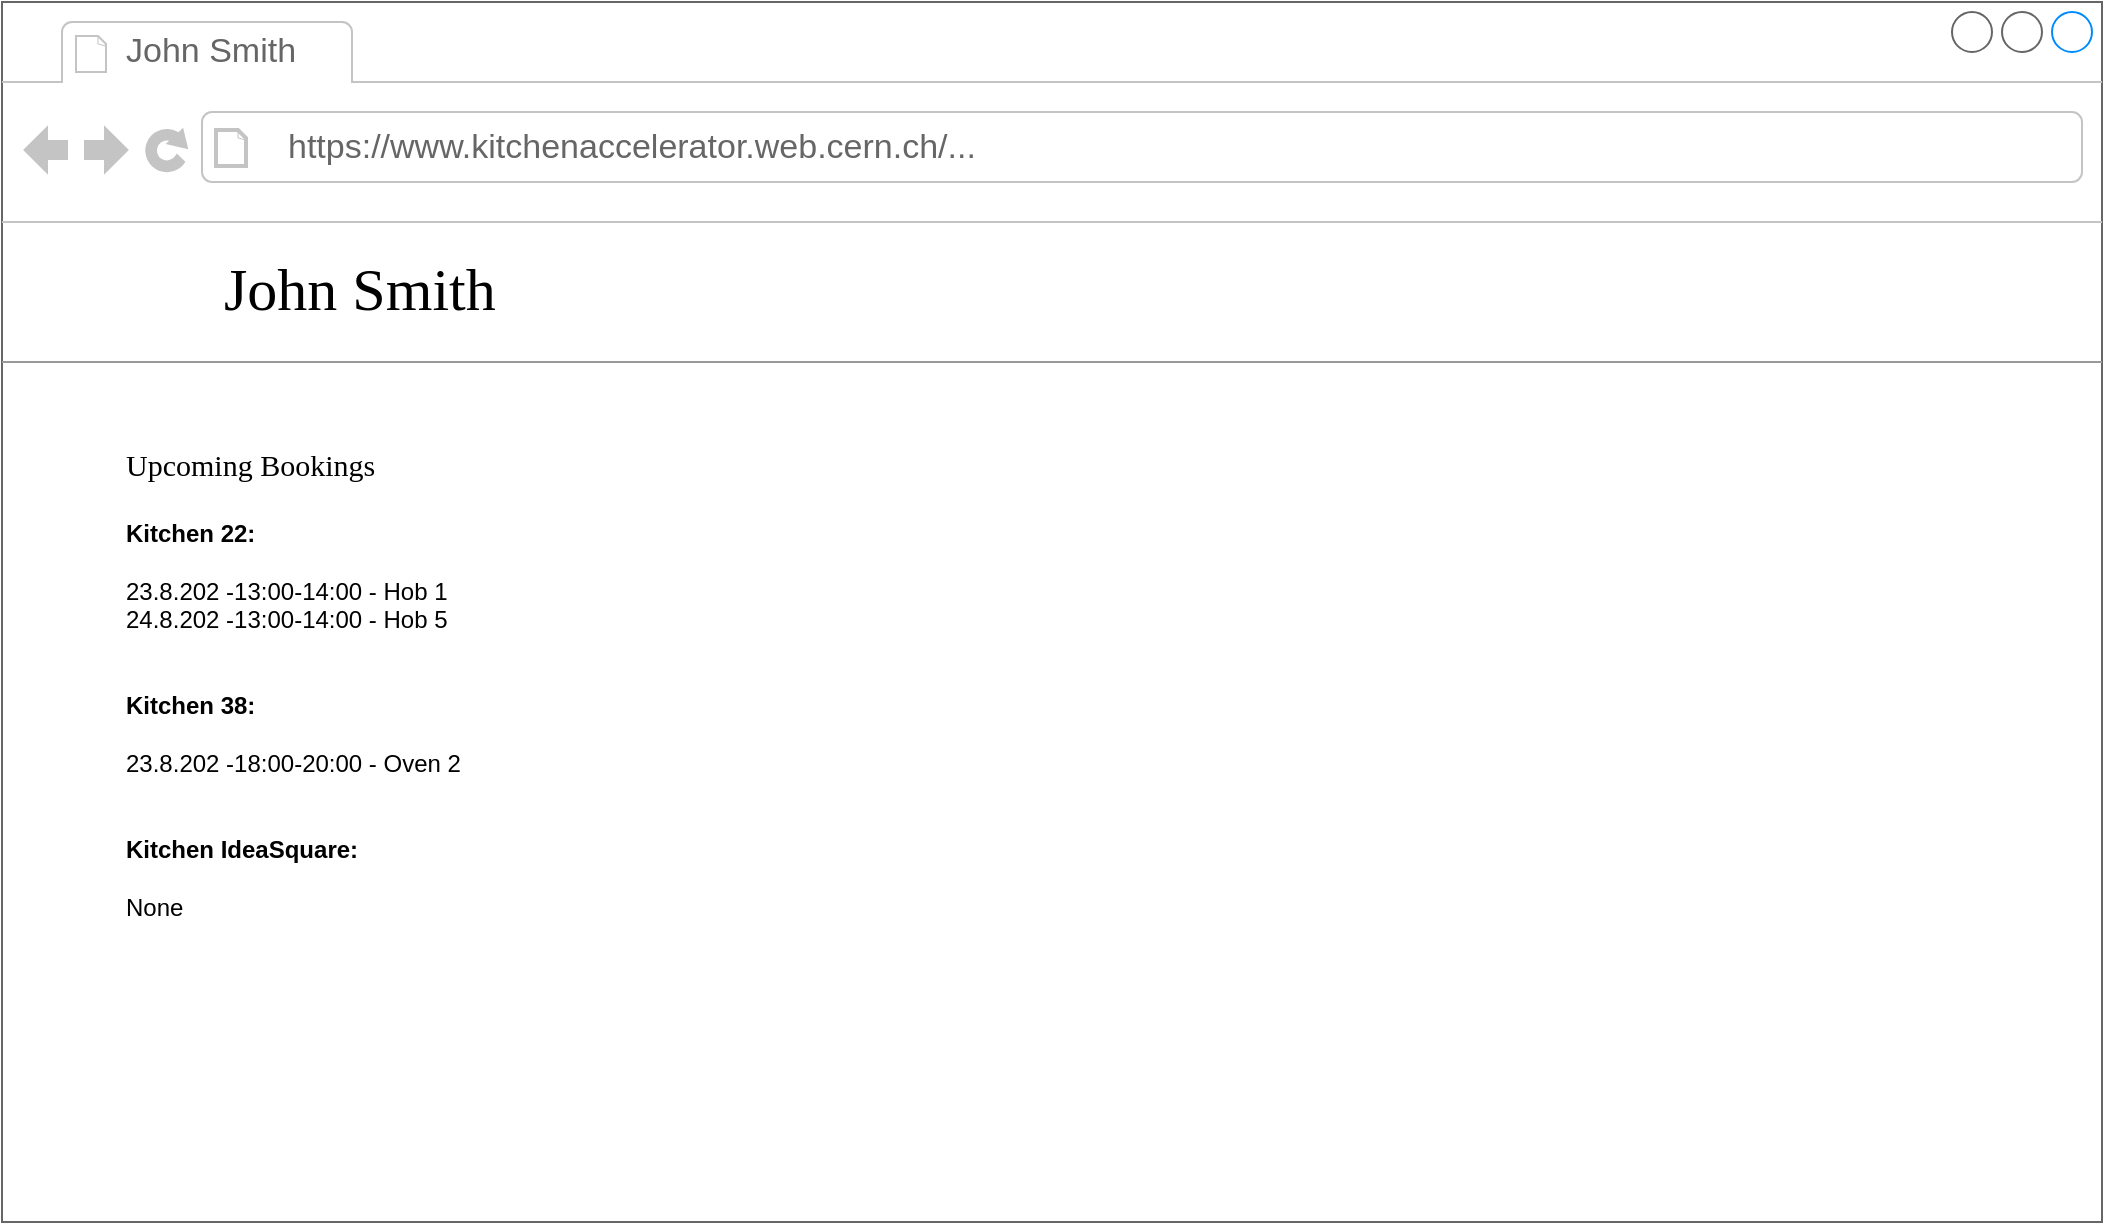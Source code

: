 <mxfile version="11.0.7" type="device"><diagram name="User" id="2cc2dc42-3aac-f2a9-1cec-7a8b7cbee084"><mxGraphModel dx="1117" dy="720" grid="1" gridSize="10" guides="1" tooltips="1" connect="1" arrows="1" fold="1" page="1" pageScale="1" pageWidth="1100" pageHeight="850" background="#ffffff" math="0" shadow="0"><root><mxCell id="0"/><mxCell id="1" parent="0"/><mxCell id="7026571954dc6520-1" value="" style="strokeWidth=1;shadow=0;dashed=0;align=center;html=1;shape=mxgraph.mockup.containers.browserWindow;rSize=0;fillColor=#ffffff;strokeColor=#666666;mainText=,;recursiveResize=0;rounded=0;labelBackgroundColor=none;fontFamily=Verdana;fontSize=12;fontColor=#000000;" parent="1" vertex="1"><mxGeometry x="30" y="20" width="1050" height="610" as="geometry"/></mxCell><mxCell id="7026571954dc6520-2" value="John Smith" style="strokeWidth=1;shadow=0;dashed=0;align=center;html=1;shape=mxgraph.mockup.containers.anchor;fontSize=17;fontColor=#666666;align=left;" parent="7026571954dc6520-1" vertex="1"><mxGeometry x="60" y="12" width="110" height="26" as="geometry"/></mxCell><mxCell id="7026571954dc6520-3" value="https://www.kitchenaccelerator.web.cern.ch/..." style="strokeWidth=1;shadow=0;dashed=0;align=center;html=1;shape=mxgraph.mockup.containers.anchor;rSize=0;fontSize=17;fontColor=#666666;align=left;" parent="7026571954dc6520-1" vertex="1"><mxGeometry x="141" y="60" width="369" height="26" as="geometry"/></mxCell><mxCell id="7026571954dc6520-4" value="John Smith" style="text;html=1;points=[];align=left;verticalAlign=top;spacingTop=-4;fontSize=30;fontFamily=Verdana;fontColor=#000000;" parent="7026571954dc6520-1" vertex="1"><mxGeometry x="108.5" y="123" width="410" height="50" as="geometry"/></mxCell><mxCell id="7026571954dc6520-15" value="" style="verticalLabelPosition=bottom;shadow=0;dashed=0;align=center;html=1;verticalAlign=top;strokeWidth=1;shape=mxgraph.mockup.markup.line;strokeColor=#999999;rounded=0;labelBackgroundColor=none;fillColor=#ffffff;fontFamily=Verdana;fontSize=12;fontColor=#000000;" parent="7026571954dc6520-1" vertex="1"><mxGeometry y="170" width="1050" height="20" as="geometry"/></mxCell><mxCell id="7026571954dc6520-16" value="Upcoming Bookings" style="text;html=1;points=[];align=left;verticalAlign=top;spacingTop=-4;fontSize=15;fontFamily=Verdana;fontColor=#000000;" parent="7026571954dc6520-1" vertex="1"><mxGeometry x="60" y="220" width="170" height="30" as="geometry"/></mxCell><mxCell id="7026571954dc6520-17" value="&lt;div&gt;&lt;b&gt;Kitchen 22:&lt;/b&gt;&lt;/div&gt;&lt;div&gt;&lt;br&gt;&lt;/div&gt;&lt;div&gt;23.8.202 -13:00-14:00 - Hob 1&lt;/div&gt;&lt;div&gt;&lt;div&gt;24.8.202 -13:00-14:00 - Hob 5&lt;/div&gt;&lt;div&gt;&lt;br&gt;&lt;/div&gt;&lt;div&gt;&lt;br&gt;&lt;/div&gt;&lt;div&gt;&lt;b&gt;Kitchen 38:&lt;/b&gt;&lt;/div&gt;&lt;div&gt;&lt;br&gt;&lt;/div&gt;&lt;div&gt;&lt;div&gt;23.8.202 -18:00-20:00 - Oven 2&lt;br&gt;&lt;/div&gt;&lt;div&gt;&lt;br&gt;&lt;/div&gt;&lt;div&gt;&lt;br&gt;&lt;/div&gt;&lt;div&gt;&lt;div&gt;&lt;b&gt;Kitchen IdeaSquare:&lt;/b&gt;&lt;/div&gt;&lt;div&gt;&lt;br&gt;&lt;/div&gt;&lt;div&gt;None&lt;br&gt;&lt;/div&gt;&lt;div&gt;&lt;br&gt;&lt;/div&gt;&lt;/div&gt;&lt;/div&gt;&lt;/div&gt;" style="text;spacingTop=-5;fillColor=#ffffff;whiteSpace=wrap;html=1;align=left;fontSize=12;fontFamily=Helvetica;fillColor=none;strokeColor=none;rounded=0;shadow=1;labelBackgroundColor=none;" parent="7026571954dc6520-1" vertex="1"><mxGeometry x="60" y="257" width="210" height="240" as="geometry"/></mxCell><mxCell id="9D8C3pLntt8zmMOWV5qn-3" value="" style="shape=image;html=1;verticalAlign=top;verticalLabelPosition=bottom;labelBackgroundColor=#ffffff;imageAspect=0;aspect=fixed;image=https://cdn3.iconfinder.com/data/icons/sympletts-free-sampler/128/user-2-128.png;fillColor=none;fontFamily=Helvetica;fontSize=14;" vertex="1" parent="7026571954dc6520-1"><mxGeometry x="30" y="121" width="54" height="54" as="geometry"/></mxCell></root></mxGraphModel></diagram><diagram name="Manager" id="9wkZXWF1jWJpy0XLBRNO"><mxGraphModel dx="782" dy="504" grid="1" gridSize="10" guides="0" tooltips="1" connect="0" arrows="0" fold="1" page="1" pageScale="1" pageWidth="1100" pageHeight="850" background="#ffffff" math="0" shadow="0"><root><mxCell id="oGkE-r2gPhSjA2xOTnMp-0"/><mxCell id="oGkE-r2gPhSjA2xOTnMp-1" parent="oGkE-r2gPhSjA2xOTnMp-0"/><mxCell id="oGkE-r2gPhSjA2xOTnMp-2" value="" style="strokeWidth=1;shadow=0;dashed=0;align=center;html=1;shape=mxgraph.mockup.containers.browserWindow;rSize=0;fillColor=#ffffff;strokeColor=#666666;mainText=,;recursiveResize=0;rounded=0;labelBackgroundColor=none;fontFamily=Verdana;fontSize=12;fontColor=#000000;" parent="oGkE-r2gPhSjA2xOTnMp-1" vertex="1"><mxGeometry x="30" y="20" width="1050" height="940" as="geometry"/></mxCell><mxCell id="oGkE-r2gPhSjA2xOTnMp-3" value="John King" style="strokeWidth=1;shadow=0;dashed=0;align=center;html=1;shape=mxgraph.mockup.containers.anchor;fontSize=17;fontColor=#666666;align=left;" parent="oGkE-r2gPhSjA2xOTnMp-2" vertex="1"><mxGeometry x="60" y="12" width="110" height="26" as="geometry"/></mxCell><mxCell id="oGkE-r2gPhSjA2xOTnMp-4" value="https://www.kitchenaccelerator.web.cern.ch/..." style="strokeWidth=1;shadow=0;dashed=0;align=center;html=1;shape=mxgraph.mockup.containers.anchor;rSize=0;fontSize=17;fontColor=#666666;align=left;" parent="oGkE-r2gPhSjA2xOTnMp-2" vertex="1"><mxGeometry x="141" y="60" width="369" height="26" as="geometry"/></mxCell><mxCell id="oGkE-r2gPhSjA2xOTnMp-6" value="" style="verticalLabelPosition=bottom;shadow=0;dashed=0;align=center;html=1;verticalAlign=top;strokeWidth=1;shape=mxgraph.mockup.markup.line;strokeColor=#999999;rounded=0;labelBackgroundColor=none;fillColor=#ffffff;fontFamily=Verdana;fontSize=12;fontColor=#000000;" parent="oGkE-r2gPhSjA2xOTnMp-2" vertex="1"><mxGeometry y="170" width="1050" height="20" as="geometry"/></mxCell><mxCell id="XLs4Z3O9b2ruZhw1zAzm-0" value="Member Lists" style="text;html=1;points=[];align=left;verticalAlign=top;spacingTop=-4;fontSize=15;fontFamily=Verdana;fontColor=#000000;" parent="oGkE-r2gPhSjA2xOTnMp-2" vertex="1"><mxGeometry x="290" y="220" width="170" height="30" as="geometry"/></mxCell><mxCell id="XLs4Z3O9b2ruZhw1zAzm-1" value="&lt;div&gt;&lt;b&gt;Kitchen 22:&lt;/b&gt;&lt;/div&gt;&lt;div&gt;&lt;br&gt;&lt;/div&gt;&lt;div&gt;John Smith - &lt;u&gt;remove&lt;/u&gt;&lt;br&gt;&lt;/div&gt;&lt;div&gt;John Doe - &lt;u&gt;remove&lt;/u&gt;&lt;/div&gt;&lt;div&gt;&lt;u&gt;e-mail all&lt;/u&gt;&lt;/div&gt;&lt;div&gt;&lt;div&gt;&lt;u&gt;add more&lt;/u&gt;&lt;br&gt;&lt;/div&gt;&lt;div&gt;&lt;br&gt;&lt;div&gt;&lt;br&gt;&lt;/div&gt;&lt;div&gt;&lt;div&gt;&lt;b&gt;Kitchen IdeaSquare:&lt;/b&gt;&lt;/div&gt;&lt;div&gt;&lt;br&gt;&lt;/div&gt;&lt;div&gt;John Smith - &lt;u&gt;remove&lt;/u&gt;&lt;/div&gt;&lt;div&gt;John Doe - &lt;u&gt;remove&lt;/u&gt;&lt;/div&gt;&lt;div&gt;Anonymous Panda - &lt;u&gt;remove&lt;/u&gt;&lt;/div&gt;&lt;div&gt;&lt;u&gt;e-mail all&lt;/u&gt;&lt;u&gt;&lt;br&gt;&lt;/u&gt;&lt;/div&gt;&lt;div&gt;&lt;u&gt;add more&lt;/u&gt;&lt;/div&gt;&lt;div&gt;&lt;br&gt;&lt;/div&gt;&lt;/div&gt;&lt;/div&gt;&lt;/div&gt;" style="text;spacingTop=-5;fillColor=#ffffff;whiteSpace=wrap;html=1;align=left;fontSize=12;fontFamily=Helvetica;fillColor=none;strokeColor=none;rounded=0;shadow=1;labelBackgroundColor=none;" parent="oGkE-r2gPhSjA2xOTnMp-2" vertex="1"><mxGeometry x="290" y="257" width="220" height="293" as="geometry"/></mxCell><mxCell id="d-SGrtEDEy11Vrlj5c2E-0" value="Fridge allocation" style="text;html=1;points=[];align=left;verticalAlign=top;spacingTop=-4;fontSize=15;fontFamily=Verdana;fontColor=#000000;" parent="oGkE-r2gPhSjA2xOTnMp-2" vertex="1"><mxGeometry x="490" y="220" width="170" height="30" as="geometry"/></mxCell><mxCell id="d-SGrtEDEy11Vrlj5c2E-282" value="" style="group" parent="oGkE-r2gPhSjA2xOTnMp-2" vertex="1" connectable="0"><mxGeometry x="490" y="257" width="230" height="683" as="geometry"/></mxCell><mxCell id="d-SGrtEDEy11Vrlj5c2E-1" value="&lt;div&gt;&lt;b&gt;Kitchen 22:&lt;/b&gt;&lt;/div&gt;&lt;div&gt;&lt;br&gt;&lt;/div&gt;&lt;div&gt;&lt;span style=&quot;font-family: &amp;#34;helvetica&amp;#34; , &amp;#34;arial&amp;#34; , sans-serif ; font-size: 0px ; white-space: nowrap&quot;&gt;%3CmxGraphModel%3E%3Croot%3E%3CmxCell%20id%3D%220%22%2F%3E%3CmxCell%20id%3D%221%22%20parent%3D%220%22%2F%3E%3CmxCell%20id%3D%222%22%20value%3D%22%26lt%3Bdiv%20style%3D%26quot%3Bfont-size%3A%2020px%3B%26quot%3B%26gt%3BRocket%20Ship%26lt%3B%2Fdiv%26gt%3B%22%20style%3D%22text%3Bhtml%3D1%3BstrokeColor%3Dnone%3BfillColor%3Dnone%3Balign%3Dcenter%3BverticalAlign%3Dmiddle%3BwhiteSpace%3Dwrap%3Brounded%3D0%3BfontFamily%3DTahoma%3BfontSize%3D20%3B%22%20vertex%3D%221%22%20parent%3D%221%22%3E%3CmxGeometry%20x%3D%22410%22%20y%3D%22280%22%20width%3D%22160%22%20height%3D%2240%22%20as%3D%22geometry%22%2F%3E%3C%2FmxCell%3E%3CmxCell%20id%3D%223%22%20value%3D%22%26lt%3Bdiv%20style%3D%26quot%3Bfont-size%3A%2020px%26quot%3B%26gt%3BStardust%26lt%3B%2Fdiv%26gt%3B%22%20style%3D%22text%3Bhtml%3D1%3BstrokeColor%3Dnone%3BfillColor%3Dnone%3Balign%3Dcenter%3BverticalAlign%3Dmiddle%3BwhiteSpace%3Dwrap%3Brounded%3D0%3BfontFamily%3DTahoma%3BfontSize%3D20%3B%22%20vertex%3D%221%22%20parent%3D%221%22%3E%3CmxGeometry%20x%3D%22590%22%20y%3D%22280%22%20width%3D%22160%22%20height%3D%2240%22%20as%3D%22geometry%22%2F%3E%3C%2FmxCell%3E%3CmxCell%20id%3D%224%22%20value%3D%22%22%20style%3D%22rounded%3D0%3BwhiteSpace%3Dwrap%3Bhtml%3D1%3BstrokeColor%3D%23000000%3BfillColor%3Dnone%3B%22%20vertex%3D%221%22%20parent%3D%221%22%3E%3CmxGeometry%20x%3D%22410%22%20y%3D%22320%22%20width%3D%22160%22%20height%3D%22320%22%20as%3D%22geometry%22%2F%3E%3C%2FmxCell%3E%3CmxCell%20id%3D%225%22%20value%3D%22%22%20style%3D%22endArrow%3Dnone%3Bhtml%3D1%3BfontSize%3D20%3B%22%20edge%3D%221%22%20parent%3D%221%22%3E%3CmxGeometry%20width%3D%2250%22%20height%3D%2250%22%20relative%3D%221%22%20as%3D%22geometry%22%3E%3CmxPoint%20x%3D%22410%22%20y%3D%22600%22%20as%3D%22sourcePoint%22%2F%3E%3CmxPoint%20x%3D%22570%22%20y%3D%22600%22%20as%3D%22targetPoint%22%2F%3E%3C%2FmxGeometry%3E%3C%2FmxCell%3E%3CmxCell%20id%3D%226%22%20value%3D%22%22%20style%3D%22endArrow%3Dnone%3Bhtml%3D1%3BfontSize%3D20%3B%22%20edge%3D%221%22%20parent%3D%221%22%3E%3CmxGeometry%20width%3D%2250%22%20height%3D%2250%22%20relative%3D%221%22%20as%3D%22geometry%22%3E%3CmxPoint%20x%3D%22410%22%20y%3D%22520.0%22%20as%3D%22sourcePoint%22%2F%3E%3CmxPoint%20x%3D%22570%22%20y%3D%22520.0%22%20as%3D%22targetPoint%22%2F%3E%3C%2FmxGeometry%3E%3C%2FmxCell%3E%3CmxCell%20id%3D%227%22%20value%3D%22%22%20style%3D%22endArrow%3Dnone%3Bhtml%3D1%3BfontSize%3D20%3B%22%20edge%3D%221%22%20parent%3D%221%22%3E%3CmxGeometry%20width%3D%2250%22%20height%3D%2250%22%20relative%3D%221%22%20as%3D%22geometry%22%3E%3CmxPoint%20x%3D%22410%22%20y%3D%22560%22%20as%3D%22sourcePoint%22%2F%3E%3CmxPoint%20x%3D%22570%22%20y%3D%22560%22%20as%3D%22targetPoint%22%2F%3E%3C%2FmxGeometry%3E%3C%2FmxCell%3E%3CmxCell%20id%3D%228%22%20value%3D%22%22%20style%3D%22endArrow%3Dnone%3Bhtml%3D1%3BfontSize%3D20%3B%22%20edge%3D%221%22%20parent%3D%221%22%3E%3CmxGeometry%20width%3D%2250%22%20height%3D%2250%22%20relative%3D%221%22%20as%3D%22geometry%22%3E%3CmxPoint%20x%3D%22410%22%20y%3D%22440.0%22%20as%3D%22sourcePoint%22%2F%3E%3CmxPoint%20x%3D%22570%22%20y%3D%22440.0%22%20as%3D%22targetPoint%22%2F%3E%3C%2FmxGeometry%3E%3C%2FmxCell%3E%3CmxCell%20id%3D%229%22%20value%3D%22%22%20style%3D%22endArrow%3Dnone%3Bhtml%3D1%3BfontSize%3D20%3B%22%20edge%3D%221%22%20parent%3D%221%22%3E%3CmxGeometry%20width%3D%2250%22%20height%3D%2250%22%20relative%3D%221%22%20as%3D%22geometry%22%3E%3CmxPoint%20x%3D%22410%22%20y%3D%22480.0%22%20as%3D%22sourcePoint%22%2F%3E%3CmxPoint%20x%3D%22570%22%20y%3D%22480.0%22%20as%3D%22targetPoint%22%2F%3E%3C%2FmxGeometry%3E%3C%2FmxCell%3E%3CmxCell%20id%3D%2210%22%20value%3D%22%22%20style%3D%22endArrow%3Dnone%3Bhtml%3D1%3BfontSize%3D20%3B%22%20edge%3D%221%22%20parent%3D%221%22%3E%3CmxGeometry%20width%3D%2250%22%20height%3D%2250%22%20relative%3D%221%22%20as%3D%22geometry%22%3E%3CmxPoint%20x%3D%22410%22%20y%3D%22400.0%22%20as%3D%22sourcePoint%22%2F%3E%3CmxPoint%20x%3D%22570%22%20y%3D%22400.0%22%20as%3D%22targetPoint%22%2F%3E%3C%2FmxGeometry%3E%3C%2FmxCell%3E%3CmxCell%20id%3D%2211%22%20value%3D%22%22%20style%3D%22endArrow%3Dnone%3Bhtml%3D1%3BfontSize%3D20%3B%22%20edge%3D%221%22%20parent%3D%221%22%3E%3CmxGeometry%20width%3D%2250%22%20height%3D%2250%22%20relative%3D%221%22%20as%3D%22geometry%22%3E%3CmxPoint%20x%3D%22410%22%20y%3D%22360.0%22%20as%3D%22sourcePoint%22%2F%3E%3CmxPoint%20x%3D%22570%22%20y%3D%22360.0%22%20as%3D%22targetPoint%22%2F%3E%3C%2FmxGeometry%3E%3C%2FmxCell%3E%3CmxCell%20id%3D%2212%22%20value%3D%22%22%20style%3D%22rounded%3D0%3BwhiteSpace%3Dwrap%3Bhtml%3D1%3BfontSize%3D20%3BfillColor%3D%23D9D9D9%3B%22%20vertex%3D%221%22%20parent%3D%221%22%3E%3CmxGeometry%20x%3D%22560%22%20y%3D%22320%22%20width%3D%2210%22%20height%3D%2240%22%20as%3D%22geometry%22%2F%3E%3C%2FmxCell%3E%3CmxCell%20id%3D%2213%22%20value%3D%22%22%20style%3D%22rounded%3D0%3BwhiteSpace%3Dwrap%3Bhtml%3D1%3BfontSize%3D20%3BfillColor%3D%23D9D9D9%3B%22%20vertex%3D%221%22%20parent%3D%221%22%3E%3CmxGeometry%20x%3D%22550%22%20y%3D%22320%22%20width%3D%2210%22%20height%3D%2240%22%20as%3D%22geometry%22%2F%3E%3C%2FmxCell%3E%3CmxCell%20id%3D%2214%22%20value%3D%22%22%20style%3D%22rounded%3D0%3BwhiteSpace%3Dwrap%3Bhtml%3D1%3BstrokeColor%3D%23000000%3BfillColor%3Dnone%3B%22%20vertex%3D%221%22%20parent%3D%221%22%3E%3CmxGeometry%20x%3D%22590%22%20y%3D%22320%22%20width%3D%22160%22%20height%3D%22240%22%20as%3D%22geometry%22%2F%3E%3C%2FmxCell%3E%3CmxCell%20id%3D%2215%22%20value%3D%22%22%20style%3D%22endArrow%3Dnone%3Bhtml%3D1%3BfontSize%3D20%3B%22%20edge%3D%221%22%20parent%3D%221%22%3E%3CmxGeometry%20width%3D%2250%22%20height%3D%2250%22%20relative%3D%221%22%20as%3D%22geometry%22%3E%3CmxPoint%20x%3D%22590%22%20y%3D%22360.0%22%20as%3D%22sourcePoint%22%2F%3E%3CmxPoint%20x%3D%22750%22%20y%3D%22360.0%22%20as%3D%22targetPoint%22%2F%3E%3C%2FmxGeometry%3E%3C%2FmxCell%3E%3CmxCell%20id%3D%2216%22%20value%3D%22%22%20style%3D%22endArrow%3Dnone%3Bhtml%3D1%3BfontSize%3D20%3B%22%20edge%3D%221%22%20parent%3D%221%22%3E%3CmxGeometry%20width%3D%2250%22%20height%3D%2250%22%20relative%3D%221%22%20as%3D%22geometry%22%3E%3CmxPoint%20x%3D%22590%22%20y%3D%22400.0%22%20as%3D%22sourcePoint%22%2F%3E%3CmxPoint%20x%3D%22750%22%20y%3D%22400.0%22%20as%3D%22targetPoint%22%2F%3E%3C%2FmxGeometry%3E%3C%2FmxCell%3E%3CmxCell%20id%3D%2217%22%20value%3D%22%22%20style%3D%22endArrow%3Dnone%3Bhtml%3D1%3BfontSize%3D20%3B%22%20edge%3D%221%22%20parent%3D%221%22%3E%3CmxGeometry%20width%3D%2250%22%20height%3D%2250%22%20relative%3D%221%22%20as%3D%22geometry%22%3E%3CmxPoint%20x%3D%22590%22%20y%3D%22440.0%22%20as%3D%22sourcePoint%22%2F%3E%3CmxPoint%20x%3D%22750%22%20y%3D%22440.0%22%20as%3D%22targetPoint%22%2F%3E%3C%2FmxGeometry%3E%3C%2FmxCell%3E%3CmxCell%20id%3D%2218%22%20value%3D%22%22%20style%3D%22endArrow%3Dnone%3Bhtml%3D1%3BfontSize%3D20%3B%22%20edge%3D%221%22%20parent%3D%221%22%3E%3CmxGeometry%20width%3D%2250%22%20height%3D%2250%22%20relative%3D%221%22%20as%3D%22geometry%22%3E%3CmxPoint%20x%3D%22590%22%20y%3D%22480.0%22%20as%3D%22sourcePoint%22%2F%3E%3CmxPoint%20x%3D%22750%22%20y%3D%22480.0%22%20as%3D%22targetPoint%22%2F%3E%3C%2FmxGeometry%3E%3C%2FmxCell%3E%3CmxCell%20id%3D%2219%22%20value%3D%22%22%20style%3D%22endArrow%3Dnone%3Bhtml%3D1%3BfontSize%3D20%3B%22%20edge%3D%221%22%20parent%3D%221%22%3E%3CmxGeometry%20width%3D%2250%22%20height%3D%2250%22%20relative%3D%221%22%20as%3D%22geometry%22%3E%3CmxPoint%20x%3D%22590%22%20y%3D%22520.0%22%20as%3D%22sourcePoint%22%2F%3E%3CmxPoint%20x%3D%22750%22%20y%3D%22520.0%22%20as%3D%22targetPoint%22%2F%3E%3C%2FmxGeometry%3E%3C%2FmxCell%3E%3CmxCell%20id%3D%2220%22%20value%3D%22%22%20style%3D%22rounded%3D0%3BwhiteSpace%3Dwrap%3Bhtml%3D1%3BfontSize%3D20%3BfillColor%3D%23D9D9D9%3B%22%20vertex%3D%221%22%20parent%3D%221%22%3E%3CmxGeometry%20x%3D%22540%22%20y%3D%22320%22%20width%3D%2210%22%20height%3D%2240%22%20as%3D%22geometry%22%2F%3E%3C%2FmxCell%3E%3CmxCell%20id%3D%2221%22%20value%3D%22%22%20style%3D%22rounded%3D0%3BwhiteSpace%3Dwrap%3Bhtml%3D1%3BfontSize%3D20%3BfillColor%3D%23D9D9D9%3B%22%20vertex%3D%221%22%20parent%3D%221%22%3E%3CmxGeometry%20x%3D%22530%22%20y%3D%22320%22%20width%3D%2210%22%20height%3D%2240%22%20as%3D%22geometry%22%2F%3E%3C%2FmxCell%3E%3CmxCell%20id%3D%2222%22%20value%3D%22%22%20style%3D%22rounded%3D0%3BwhiteSpace%3Dwrap%3Bhtml%3D1%3BfontSize%3D20%3BfillColor%3D%23D9D9D9%3B%22%20vertex%3D%221%22%20parent%3D%221%22%3E%3CmxGeometry%20x%3D%22620%22%20y%3D%22360%22%20width%3D%2210%22%20height%3D%2240%22%20as%3D%22geometry%22%2F%3E%3C%2FmxCell%3E%3CmxCell%20id%3D%2223%22%20value%3D%22%22%20style%3D%22rounded%3D0%3BwhiteSpace%3Dwrap%3Bhtml%3D1%3BfontSize%3D20%3BfillColor%3D%23D9D9D9%3B%22%20vertex%3D%221%22%20parent%3D%221%22%3E%3CmxGeometry%20x%3D%22610%22%20y%3D%22360%22%20width%3D%2210%22%20height%3D%2240%22%20as%3D%22geometry%22%2F%3E%3C%2FmxCell%3E%3CmxCell%20id%3D%2224%22%20value%3D%22%22%20style%3D%22rounded%3D0%3BwhiteSpace%3Dwrap%3Bhtml%3D1%3BfontSize%3D20%3BfillColor%3D%23D9D9D9%3B%22%20vertex%3D%221%22%20parent%3D%221%22%3E%3CmxGeometry%20x%3D%22600%22%20y%3D%22360%22%20width%3D%2210%22%20height%3D%2240%22%20as%3D%22geometry%22%2F%3E%3C%2FmxCell%3E%3CmxCell%20id%3D%2225%22%20value%3D%22%22%20style%3D%22rounded%3D0%3BwhiteSpace%3Dwrap%3Bhtml%3D1%3BfontSize%3D20%3BfillColor%3D%23D9D9D9%3B%22%20vertex%3D%221%22%20parent%3D%221%22%3E%3CmxGeometry%20x%3D%22590%22%20y%3D%22360%22%20width%3D%2210%22%20height%3D%2240%22%20as%3D%22geometry%22%2F%3E%3C%2FmxCell%3E%3CmxCell%20id%3D%2226%22%20value%3D%22%22%20style%3D%22rounded%3D0%3BwhiteSpace%3Dwrap%3Bhtml%3D1%3BfontSize%3D20%3BfillColor%3D%23D9D9D9%3B%22%20vertex%3D%221%22%20parent%3D%221%22%3E%3CmxGeometry%20x%3D%22440%22%20y%3D%22360%22%20width%3D%2210%22%20height%3D%2240%22%20as%3D%22geometry%22%2F%3E%3C%2FmxCell%3E%3CmxCell%20id%3D%2227%22%20value%3D%22%22%20style%3D%22rounded%3D0%3BwhiteSpace%3Dwrap%3Bhtml%3D1%3BfontSize%3D20%3BfillColor%3D%23D9D9D9%3B%22%20vertex%3D%221%22%20parent%3D%221%22%3E%3CmxGeometry%20x%3D%22430%22%20y%3D%22360%22%20width%3D%2210%22%20height%3D%2240%22%20as%3D%22geometry%22%2F%3E%3C%2FmxCell%3E%3CmxCell%20id%3D%2228%22%20value%3D%22%22%20style%3D%22rounded%3D0%3BwhiteSpace%3Dwrap%3Bhtml%3D1%3BfontSize%3D20%3BfillColor%3D%23D9D9D9%3B%22%20vertex%3D%221%22%20parent%3D%221%22%3E%3CmxGeometry%20x%3D%22420%22%20y%3D%22360%22%20width%3D%2210%22%20height%3D%2240%22%20as%3D%22geometry%22%2F%3E%3C%2FmxCell%3E%3CmxCell%20id%3D%2229%22%20value%3D%22%22%20style%3D%22rounded%3D0%3BwhiteSpace%3Dwrap%3Bhtml%3D1%3BfontSize%3D20%3BfillColor%3D%23D9D9D9%3B%22%20vertex%3D%221%22%20parent%3D%221%22%3E%3CmxGeometry%20x%3D%22410%22%20y%3D%22360%22%20width%3D%2210%22%20height%3D%2240%22%20as%3D%22geometry%22%2F%3E%3C%2FmxCell%3E%3CmxCell%20id%3D%2230%22%20value%3D%22%22%20style%3D%22rounded%3D0%3BwhiteSpace%3Dwrap%3Bhtml%3D1%3BfontSize%3D20%3BfillColor%3D%23D9D9D9%3B%22%20vertex%3D%221%22%20parent%3D%221%22%3E%3CmxGeometry%20x%3D%22480%22%20y%3D%22360%22%20width%3D%2210%22%20height%3D%2240%22%20as%3D%22geometry%22%2F%3E%3C%2FmxCell%3E%3CmxCell%20id%3D%2231%22%20value%3D%22%22%20style%3D%22rounded%3D0%3BwhiteSpace%3Dwrap%3Bhtml%3D1%3BfontSize%3D20%3BfillColor%3D%23D9D9D9%3B%22%20vertex%3D%221%22%20parent%3D%221%22%3E%3CmxGeometry%20x%3D%22470%22%20y%3D%22360%22%20width%3D%2210%22%20height%3D%2240%22%20as%3D%22geometry%22%2F%3E%3C%2FmxCell%3E%3CmxCell%20id%3D%2232%22%20value%3D%22%22%20style%3D%22rounded%3D0%3BwhiteSpace%3Dwrap%3Bhtml%3D1%3BfontSize%3D20%3BfillColor%3D%23D9D9D9%3B%22%20vertex%3D%221%22%20parent%3D%221%22%3E%3CmxGeometry%20x%3D%22460%22%20y%3D%22360%22%20width%3D%2210%22%20height%3D%2240%22%20as%3D%22geometry%22%2F%3E%3C%2FmxCell%3E%3CmxCell%20id%3D%2233%22%20value%3D%22%22%20style%3D%22rounded%3D0%3BwhiteSpace%3Dwrap%3Bhtml%3D1%3BfontSize%3D20%3BfillColor%3D%23D9D9D9%3B%22%20vertex%3D%221%22%20parent%3D%221%22%3E%3CmxGeometry%20x%3D%22450%22%20y%3D%22360%22%20width%3D%2210%22%20height%3D%2240%22%20as%3D%22geometry%22%2F%3E%3C%2FmxCell%3E%3CmxCell%20id%3D%2234%22%20value%3D%22%22%20style%3D%22rounded%3D0%3BwhiteSpace%3Dwrap%3Bhtml%3D1%3BfontSize%3D20%3BfillColor%3D%23D9D9D9%3B%22%20vertex%3D%221%22%20parent%3D%221%22%3E%3CmxGeometry%20x%3D%22560%22%20y%3D%22400%22%20width%3D%2210%22%20height%3D%2240%22%20as%3D%22geometry%22%2F%3E%3C%2FmxCell%3E%3CmxCell%20id%3D%2235%22%20value%3D%22%22%20style%3D%22rounded%3D0%3BwhiteSpace%3Dwrap%3Bhtml%3D1%3BfontSize%3D20%3BfillColor%3D%23D9D9D9%3B%22%20vertex%3D%221%22%20parent%3D%221%22%3E%3CmxGeometry%20x%3D%22550%22%20y%3D%22400%22%20width%3D%2210%22%20height%3D%2240%22%20as%3D%22geometry%22%2F%3E%3C%2FmxCell%3E%3CmxCell%20id%3D%2236%22%20value%3D%22%22%20style%3D%22rounded%3D0%3BwhiteSpace%3Dwrap%3Bhtml%3D1%3BfontSize%3D20%3BfillColor%3D%23D9D9D9%3B%22%20vertex%3D%221%22%20parent%3D%221%22%3E%3CmxGeometry%20x%3D%22540%22%20y%3D%22400%22%20width%3D%2210%22%20height%3D%2240%22%20as%3D%22geometry%22%2F%3E%3C%2FmxCell%3E%3CmxCell%20id%3D%2237%22%20value%3D%22%22%20style%3D%22rounded%3D0%3BwhiteSpace%3Dwrap%3Bhtml%3D1%3BfontSize%3D20%3BfillColor%3D%23D9D9D9%3B%22%20vertex%3D%221%22%20parent%3D%221%22%3E%3CmxGeometry%20x%3D%22530%22%20y%3D%22400%22%20width%3D%2210%22%20height%3D%2240%22%20as%3D%22geometry%22%2F%3E%3C%2FmxCell%3E%3CmxCell%20id%3D%2238%22%20value%3D%22%22%20style%3D%22rounded%3D0%3BwhiteSpace%3Dwrap%3Bhtml%3D1%3BfontSize%3D20%3BfillColor%3D%23D9D9D9%3B%22%20vertex%3D%221%22%20parent%3D%221%22%3E%3CmxGeometry%20x%3D%22520%22%20y%3D%22400%22%20width%3D%2210%22%20height%3D%2240%22%20as%3D%22geometry%22%2F%3E%3C%2FmxCell%3E%3CmxCell%20id%3D%2239%22%20value%3D%22%22%20style%3D%22rounded%3D0%3BwhiteSpace%3Dwrap%3Bhtml%3D1%3BfontSize%3D20%3BfillColor%3D%23D9D9D9%3B%22%20vertex%3D%221%22%20parent%3D%221%22%3E%3CmxGeometry%20x%3D%22510%22%20y%3D%22400%22%20width%3D%2210%22%20height%3D%2240%22%20as%3D%22geometry%22%2F%3E%3C%2FmxCell%3E%3CmxCell%20id%3D%2240%22%20value%3D%22%22%20style%3D%22rounded%3D0%3BwhiteSpace%3Dwrap%3Bhtml%3D1%3BfontSize%3D20%3BfillColor%3D%23D9D9D9%3B%22%20vertex%3D%221%22%20parent%3D%221%22%3E%3CmxGeometry%20x%3D%22500%22%20y%3D%22400%22%20width%3D%2210%22%20height%3D%2240%22%20as%3D%22geometry%22%2F%3E%3C%2FmxCell%3E%3CmxCell%20id%3D%2241%22%20value%3D%22%22%20style%3D%22rounded%3D0%3BwhiteSpace%3Dwrap%3Bhtml%3D1%3BfontSize%3D20%3BfillColor%3D%23D9D9D9%3B%22%20vertex%3D%221%22%20parent%3D%221%22%3E%3CmxGeometry%20x%3D%22490%22%20y%3D%22400%22%20width%3D%2210%22%20height%3D%2240%22%20as%3D%22geometry%22%2F%3E%3C%2FmxCell%3E%3CmxCell%20id%3D%2242%22%20value%3D%22%22%20style%3D%22rounded%3D0%3BwhiteSpace%3Dwrap%3Bhtml%3D1%3BfontSize%3D20%3BfillColor%3D%23D9D9D9%3B%22%20vertex%3D%221%22%20parent%3D%221%22%3E%3CmxGeometry%20x%3D%22740%22%20y%3D%22400%22%20width%3D%2210%22%20height%3D%2240%22%20as%3D%22geometry%22%2F%3E%3C%2FmxCell%3E%3CmxCell%20id%3D%2243%22%20value%3D%22%22%20style%3D%22rounded%3D0%3BwhiteSpace%3Dwrap%3Bhtml%3D1%3BfontSize%3D20%3BfillColor%3D%23D9D9D9%3B%22%20vertex%3D%221%22%20parent%3D%221%22%3E%3CmxGeometry%20x%3D%22730%22%20y%3D%22400%22%20width%3D%2210%22%20height%3D%2240%22%20as%3D%22geometry%22%2F%3E%3C%2FmxCell%3E%3CmxCell%20id%3D%2244%22%20value%3D%22%22%20style%3D%22rounded%3D0%3BwhiteSpace%3Dwrap%3Bhtml%3D1%3BfontSize%3D20%3BfillColor%3D%23D9D9D9%3B%22%20vertex%3D%221%22%20parent%3D%221%22%3E%3CmxGeometry%20x%3D%22720%22%20y%3D%22400%22%20width%3D%2210%22%20height%3D%2240%22%20as%3D%22geometry%22%2F%3E%3C%2FmxCell%3E%3CmxCell%20id%3D%2245%22%20value%3D%22%22%20style%3D%22rounded%3D0%3BwhiteSpace%3Dwrap%3Bhtml%3D1%3BfontSize%3D20%3BfillColor%3D%23D9D9D9%3B%22%20vertex%3D%221%22%20parent%3D%221%22%3E%3CmxGeometry%20x%3D%22710%22%20y%3D%22400%22%20width%3D%2210%22%20height%3D%2240%22%20as%3D%22geometry%22%2F%3E%3C%2FmxCell%3E%3CmxCell%20id%3D%2246%22%20value%3D%22%22%20style%3D%22rounded%3D0%3BwhiteSpace%3Dwrap%3Bhtml%3D1%3BfontSize%3D20%3BfillColor%3D%23D9D9D9%3B%22%20vertex%3D%221%22%20parent%3D%221%22%3E%3CmxGeometry%20x%3D%22620%22%20y%3D%22400%22%20width%3D%2210%22%20height%3D%2240%22%20as%3D%22geometry%22%2F%3E%3C%2FmxCell%3E%3CmxCell%20id%3D%2247%22%20value%3D%22%22%20style%3D%22rounded%3D0%3BwhiteSpace%3Dwrap%3Bhtml%3D1%3BfontSize%3D20%3BfillColor%3D%23D9D9D9%3B%22%20vertex%3D%221%22%20parent%3D%221%22%3E%3CmxGeometry%20x%3D%22610%22%20y%3D%22400%22%20width%3D%2210%22%20height%3D%2240%22%20as%3D%22geometry%22%2F%3E%3C%2FmxCell%3E%3CmxCell%20id%3D%2248%22%20value%3D%22%22%20style%3D%22rounded%3D0%3BwhiteSpace%3Dwrap%3Bhtml%3D1%3BfontSize%3D20%3BfillColor%3D%23D9D9D9%3B%22%20vertex%3D%221%22%20parent%3D%221%22%3E%3CmxGeometry%20x%3D%22600%22%20y%3D%22400%22%20width%3D%2210%22%20height%3D%2240%22%20as%3D%22geometry%22%2F%3E%3C%2FmxCell%3E%3CmxCell%20id%3D%2249%22%20value%3D%22%22%20style%3D%22rounded%3D0%3BwhiteSpace%3Dwrap%3Bhtml%3D1%3BfontSize%3D20%3BfillColor%3D%23D9D9D9%3B%22%20vertex%3D%221%22%20parent%3D%221%22%3E%3CmxGeometry%20x%3D%22590%22%20y%3D%22400%22%20width%3D%2210%22%20height%3D%2240%22%20as%3D%22geometry%22%2F%3E%3C%2FmxCell%3E%3CmxCell%20id%3D%2250%22%20value%3D%22%22%20style%3D%22rounded%3D0%3BwhiteSpace%3Dwrap%3Bhtml%3D1%3BfontSize%3D20%3BfillColor%3D%23D9D9D9%3B%22%20vertex%3D%221%22%20parent%3D%221%22%3E%3CmxGeometry%20x%3D%22660%22%20y%3D%22400%22%20width%3D%2210%22%20height%3D%2240%22%20as%3D%22geometry%22%2F%3E%3C%2FmxCell%3E%3CmxCell%20id%3D%2251%22%20value%3D%22%22%20style%3D%22rounded%3D0%3BwhiteSpace%3Dwrap%3Bhtml%3D1%3BfontSize%3D20%3BfillColor%3D%23D9D9D9%3B%22%20vertex%3D%221%22%20parent%3D%221%22%3E%3CmxGeometry%20x%3D%22650%22%20y%3D%22400%22%20width%3D%2210%22%20height%3D%2240%22%20as%3D%22geometry%22%2F%3E%3C%2FmxCell%3E%3CmxCell%20id%3D%2252%22%20value%3D%22%22%20style%3D%22rounded%3D0%3BwhiteSpace%3Dwrap%3Bhtml%3D1%3BfontSize%3D20%3BfillColor%3D%23D9D9D9%3B%22%20vertex%3D%221%22%20parent%3D%221%22%3E%3CmxGeometry%20x%3D%22640%22%20y%3D%22400%22%20width%3D%2210%22%20height%3D%2240%22%20as%3D%22geometry%22%2F%3E%3C%2FmxCell%3E%3CmxCell%20id%3D%2253%22%20value%3D%22%22%20style%3D%22rounded%3D0%3BwhiteSpace%3Dwrap%3Bhtml%3D1%3BfontSize%3D20%3BfillColor%3D%23D9D9D9%3B%22%20vertex%3D%221%22%20parent%3D%221%22%3E%3CmxGeometry%20x%3D%22630%22%20y%3D%22400%22%20width%3D%2210%22%20height%3D%2240%22%20as%3D%22geometry%22%2F%3E%3C%2FmxCell%3E%3CmxCell%20id%3D%2254%22%20value%3D%22%22%20style%3D%22rounded%3D0%3BwhiteSpace%3Dwrap%3Bhtml%3D1%3BfontSize%3D20%3BfillColor%3D%23D9D9D9%3B%22%20vertex%3D%221%22%20parent%3D%221%22%3E%3CmxGeometry%20x%3D%22440%22%20y%3D%22440%22%20width%3D%2210%22%20height%3D%2240%22%20as%3D%22geometry%22%2F%3E%3C%2FmxCell%3E%3CmxCell%20id%3D%2255%22%20value%3D%22%22%20style%3D%22rounded%3D0%3BwhiteSpace%3Dwrap%3Bhtml%3D1%3BfontSize%3D20%3BfillColor%3D%23D9D9D9%3B%22%20vertex%3D%221%22%20parent%3D%221%22%3E%3CmxGeometry%20x%3D%22430%22%20y%3D%22440%22%20width%3D%2210%22%20height%3D%2240%22%20as%3D%22geometry%22%2F%3E%3C%2FmxCell%3E%3CmxCell%20id%3D%2256%22%20value%3D%22%22%20style%3D%22rounded%3D0%3BwhiteSpace%3Dwrap%3Bhtml%3D1%3BfontSize%3D20%3BfillColor%3D%23D9D9D9%3B%22%20vertex%3D%221%22%20parent%3D%221%22%3E%3CmxGeometry%20x%3D%22420%22%20y%3D%22440%22%20width%3D%2210%22%20height%3D%2240%22%20as%3D%22geometry%22%2F%3E%3C%2FmxCell%3E%3CmxCell%20id%3D%2257%22%20value%3D%22%22%20style%3D%22rounded%3D0%3BwhiteSpace%3Dwrap%3Bhtml%3D1%3BfontSize%3D20%3BfillColor%3D%23D9D9D9%3B%22%20vertex%3D%221%22%20parent%3D%221%22%3E%3CmxGeometry%20x%3D%22410%22%20y%3D%22440%22%20width%3D%2210%22%20height%3D%2240%22%20as%3D%22geometry%22%2F%3E%3C%2FmxCell%3E%3CmxCell%20id%3D%2258%22%20value%3D%22%22%20style%3D%22rounded%3D0%3BwhiteSpace%3Dwrap%3Bhtml%3D1%3BfontSize%3D20%3BfillColor%3D%23D9D9D9%3B%22%20vertex%3D%221%22%20parent%3D%221%22%3E%3CmxGeometry%20x%3D%22490%22%20y%3D%22400%22%20width%3D%2210%22%20height%3D%2240%22%20as%3D%22geometry%22%2F%3E%3C%2FmxCell%3E%3CmxCell%20id%3D%2259%22%20value%3D%22%22%20style%3D%22rounded%3D0%3BwhiteSpace%3Dwrap%3Bhtml%3D1%3BfontSize%3D20%3BfillColor%3D%23D9D9D9%3B%22%20vertex%3D%221%22%20parent%3D%221%22%3E%3CmxGeometry%20x%3D%22480%22%20y%3D%22400%22%20width%3D%2210%22%20height%3D%2240%22%20as%3D%22geometry%22%2F%3E%3C%2FmxCell%3E%3CmxCell%20id%3D%2260%22%20value%3D%22%22%20style%3D%22rounded%3D0%3BwhiteSpace%3Dwrap%3Bhtml%3D1%3BfontSize%3D20%3BfillColor%3D%23D9D9D9%3B%22%20vertex%3D%221%22%20parent%3D%221%22%3E%3CmxGeometry%20x%3D%22470%22%20y%3D%22400%22%20width%3D%2210%22%20height%3D%2240%22%20as%3D%22geometry%22%2F%3E%3C%2FmxCell%3E%3CmxCell%20id%3D%2261%22%20value%3D%22%22%20style%3D%22rounded%3D0%3BwhiteSpace%3Dwrap%3Bhtml%3D1%3BfontSize%3D20%3BfillColor%3D%23D9D9D9%3B%22%20vertex%3D%221%22%20parent%3D%221%22%3E%3CmxGeometry%20x%3D%22460%22%20y%3D%22400%22%20width%3D%2210%22%20height%3D%2240%22%20as%3D%22geometry%22%2F%3E%3C%2FmxCell%3E%3CmxCell%20id%3D%2262%22%20value%3D%22%22%20style%3D%22rounded%3D0%3BwhiteSpace%3Dwrap%3Bhtml%3D1%3BfontSize%3D20%3BfillColor%3D%23D9D9D9%3B%22%20vertex%3D%221%22%20parent%3D%221%22%3E%3CmxGeometry%20x%3D%22440%22%20y%3D%22520%22%20width%3D%2210%22%20height%3D%2240%22%20as%3D%22geometry%22%2F%3E%3C%2FmxCell%3E%3CmxCell%20id%3D%2263%22%20value%3D%22%22%20style%3D%22rounded%3D0%3BwhiteSpace%3Dwrap%3Bhtml%3D1%3BfontSize%3D20%3BfillColor%3D%23D9D9D9%3B%22%20vertex%3D%221%22%20parent%3D%221%22%3E%3CmxGeometry%20x%3D%22430%22%20y%3D%22520%22%20width%3D%2210%22%20height%3D%2240%22%20as%3D%22geometry%22%2F%3E%3C%2FmxCell%3E%3CmxCell%20id%3D%2264%22%20value%3D%22%22%20style%3D%22rounded%3D0%3BwhiteSpace%3Dwrap%3Bhtml%3D1%3BfontSize%3D20%3BfillColor%3D%23D9D9D9%3B%22%20vertex%3D%221%22%20parent%3D%221%22%3E%3CmxGeometry%20x%3D%22420%22%20y%3D%22520%22%20width%3D%2210%22%20height%3D%2240%22%20as%3D%22geometry%22%2F%3E%3C%2FmxCell%3E%3CmxCell%20id%3D%2265%22%20value%3D%22%22%20style%3D%22rounded%3D0%3BwhiteSpace%3Dwrap%3Bhtml%3D1%3BfontSize%3D20%3BfillColor%3D%23D9D9D9%3B%22%20vertex%3D%221%22%20parent%3D%221%22%3E%3CmxGeometry%20x%3D%22410%22%20y%3D%22520%22%20width%3D%2210%22%20height%3D%2240%22%20as%3D%22geometry%22%2F%3E%3C%2FmxCell%3E%3CmxCell%20id%3D%2266%22%20value%3D%22%22%20style%3D%22rounded%3D0%3BwhiteSpace%3Dwrap%3Bhtml%3D1%3BfontSize%3D20%3BfillColor%3D%23D9D9D9%3B%22%20vertex%3D%221%22%20parent%3D%221%22%3E%3CmxGeometry%20x%3D%22480%22%20y%3D%22520%22%20width%3D%2210%22%20height%3D%2240%22%20as%3D%22geometry%22%2F%3E%3C%2FmxCell%3E%3CmxCell%20id%3D%2267%22%20value%3D%22%22%20style%3D%22rounded%3D0%3BwhiteSpace%3Dwrap%3Bhtml%3D1%3BfontSize%3D20%3BfillColor%3D%23D9D9D9%3B%22%20vertex%3D%221%22%20parent%3D%221%22%3E%3CmxGeometry%20x%3D%22470%22%20y%3D%22520%22%20width%3D%2210%22%20height%3D%2240%22%20as%3D%22geometry%22%2F%3E%3C%2FmxCell%3E%3CmxCell%20id%3D%2268%22%20value%3D%22%22%20style%3D%22rounded%3D0%3BwhiteSpace%3Dwrap%3Bhtml%3D1%3BfontSize%3D20%3BfillColor%3D%23D9D9D9%3B%22%20vertex%3D%221%22%20parent%3D%221%22%3E%3CmxGeometry%20x%3D%22460%22%20y%3D%22520%22%20width%3D%2210%22%20height%3D%2240%22%20as%3D%22geometry%22%2F%3E%3C%2FmxCell%3E%3CmxCell%20id%3D%2269%22%20value%3D%22%22%20style%3D%22rounded%3D0%3BwhiteSpace%3Dwrap%3Bhtml%3D1%3BfontSize%3D20%3BfillColor%3D%23D9D9D9%3B%22%20vertex%3D%221%22%20parent%3D%221%22%3E%3CmxGeometry%20x%3D%22450%22%20y%3D%22520%22%20width%3D%2210%22%20height%3D%2240%22%20as%3D%22geometry%22%2F%3E%3C%2FmxCell%3E%3CmxCell%20id%3D%2270%22%20value%3D%22%22%20style%3D%22rounded%3D0%3BwhiteSpace%3Dwrap%3Bhtml%3D1%3BfontSize%3D20%3BfillColor%3D%23D9D9D9%3B%22%20vertex%3D%221%22%20parent%3D%221%22%3E%3CmxGeometry%20x%3D%22520%22%20y%3D%22520%22%20width%3D%2210%22%20height%3D%2240%22%20as%3D%22geometry%22%2F%3E%3C%2FmxCell%3E%3CmxCell%20id%3D%2271%22%20value%3D%22%22%20style%3D%22rounded%3D0%3BwhiteSpace%3Dwrap%3Bhtml%3D1%3BfontSize%3D20%3BfillColor%3D%23D9D9D9%3B%22%20vertex%3D%221%22%20parent%3D%221%22%3E%3CmxGeometry%20x%3D%22510%22%20y%3D%22520%22%20width%3D%2210%22%20height%3D%2240%22%20as%3D%22geometry%22%2F%3E%3C%2FmxCell%3E%3CmxCell%20id%3D%2272%22%20value%3D%22%22%20style%3D%22rounded%3D0%3BwhiteSpace%3Dwrap%3Bhtml%3D1%3BfontSize%3D20%3BfillColor%3D%23D9D9D9%3B%22%20vertex%3D%221%22%20parent%3D%221%22%3E%3CmxGeometry%20x%3D%22500%22%20y%3D%22520%22%20width%3D%2210%22%20height%3D%2240%22%20as%3D%22geometry%22%2F%3E%3C%2FmxCell%3E%3CmxCell%20id%3D%2273%22%20value%3D%22%22%20style%3D%22rounded%3D0%3BwhiteSpace%3Dwrap%3Bhtml%3D1%3BfontSize%3D20%3BfillColor%3D%23D9D9D9%3B%22%20vertex%3D%221%22%20parent%3D%221%22%3E%3CmxGeometry%20x%3D%22490%22%20y%3D%22520%22%20width%3D%2210%22%20height%3D%2240%22%20as%3D%22geometry%22%2F%3E%3C%2FmxCell%3E%3CmxCell%20id%3D%2274%22%20value%3D%22%22%20style%3D%22rounded%3D0%3BwhiteSpace%3Dwrap%3Bhtml%3D1%3BfontSize%3D20%3BfillColor%3D%23D9D9D9%3B%22%20vertex%3D%221%22%20parent%3D%221%22%3E%3CmxGeometry%20x%3D%22560%22%20y%3D%22520%22%20width%3D%2210%22%20height%3D%2240%22%20as%3D%22geometry%22%2F%3E%3C%2FmxCell%3E%3CmxCell%20id%3D%2275%22%20value%3D%22%22%20style%3D%22rounded%3D0%3BwhiteSpace%3Dwrap%3Bhtml%3D1%3BfontSize%3D20%3BfillColor%3D%23D9D9D9%3B%22%20vertex%3D%221%22%20parent%3D%221%22%3E%3CmxGeometry%20x%3D%22550%22%20y%3D%22520%22%20width%3D%2210%22%20height%3D%2240%22%20as%3D%22geometry%22%2F%3E%3C%2FmxCell%3E%3CmxCell%20id%3D%2276%22%20value%3D%22%22%20style%3D%22rounded%3D0%3BwhiteSpace%3Dwrap%3Bhtml%3D1%3BfontSize%3D20%3BfillColor%3D%23D9D9D9%3B%22%20vertex%3D%221%22%20parent%3D%221%22%3E%3CmxGeometry%20x%3D%22540%22%20y%3D%22520%22%20width%3D%2210%22%20height%3D%2240%22%20as%3D%22geometry%22%2F%3E%3C%2FmxCell%3E%3CmxCell%20id%3D%2277%22%20value%3D%22%22%20style%3D%22rounded%3D0%3BwhiteSpace%3Dwrap%3Bhtml%3D1%3BfontSize%3D20%3BfillColor%3D%23D9D9D9%3B%22%20vertex%3D%221%22%20parent%3D%221%22%3E%3CmxGeometry%20x%3D%22530%22%20y%3D%22520%22%20width%3D%2210%22%20height%3D%2240%22%20as%3D%22geometry%22%2F%3E%3C%2FmxCell%3E%3CmxCell%20id%3D%2278%22%20value%3D%22%22%20style%3D%22rounded%3D0%3BwhiteSpace%3Dwrap%3Bhtml%3D1%3BfontSize%3D20%3BfillColor%3D%23D9D9D9%3B%22%20vertex%3D%221%22%20parent%3D%221%22%3E%3CmxGeometry%20x%3D%22440%22%20y%3D%22600%22%20width%3D%2210%22%20height%3D%2240%22%20as%3D%22geometry%22%2F%3E%3C%2FmxCell%3E%3CmxCell%20id%3D%2279%22%20value%3D%22%22%20style%3D%22rounded%3D0%3BwhiteSpace%3Dwrap%3Bhtml%3D1%3BfontSize%3D20%3BfillColor%3D%23D9D9D9%3B%22%20vertex%3D%221%22%20parent%3D%221%22%3E%3CmxGeometry%20x%3D%22430%22%20y%3D%22600%22%20width%3D%2210%22%20height%3D%2240%22%20as%3D%22geometry%22%2F%3E%3C%2FmxCell%3E%3CmxCell%20id%3D%2280%22%20value%3D%22%22%20style%3D%22rounded%3D0%3BwhiteSpace%3Dwrap%3Bhtml%3D1%3BfontSize%3D20%3BfillColor%3D%23D9D9D9%3B%22%20vertex%3D%221%22%20parent%3D%221%22%3E%3CmxGeometry%20x%3D%22420%22%20y%3D%22600%22%20width%3D%2210%22%20height%3D%2240%22%20as%3D%22geometry%22%2F%3E%3C%2FmxCell%3E%3CmxCell%20id%3D%2281%22%20value%3D%22%22%20style%3D%22rounded%3D0%3BwhiteSpace%3Dwrap%3Bhtml%3D1%3BfontSize%3D20%3BfillColor%3D%23D9D9D9%3B%22%20vertex%3D%221%22%20parent%3D%221%22%3E%3CmxGeometry%20x%3D%22410%22%20y%3D%22600%22%20width%3D%2210%22%20height%3D%2240%22%20as%3D%22geometry%22%2F%3E%3C%2FmxCell%3E%3CmxCell%20id%3D%2282%22%20value%3D%22%22%20style%3D%22rounded%3D0%3BwhiteSpace%3Dwrap%3Bhtml%3D1%3BfontSize%3D20%3BfillColor%3D%23D9D9D9%3B%22%20vertex%3D%221%22%20parent%3D%221%22%3E%3CmxGeometry%20x%3D%22560%22%20y%3D%22600%22%20width%3D%2210%22%20height%3D%2240%22%20as%3D%22geometry%22%2F%3E%3C%2FmxCell%3E%3CmxCell%20id%3D%2283%22%20value%3D%22%22%20style%3D%22rounded%3D0%3BwhiteSpace%3Dwrap%3Bhtml%3D1%3BfontSize%3D20%3BfillColor%3D%23D9D9D9%3B%22%20vertex%3D%221%22%20parent%3D%221%22%3E%3CmxGeometry%20x%3D%22550%22%20y%3D%22600%22%20width%3D%2210%22%20height%3D%2240%22%20as%3D%22geometry%22%2F%3E%3C%2FmxCell%3E%3CmxCell%20id%3D%2284%22%20value%3D%22%22%20style%3D%22rounded%3D0%3BwhiteSpace%3Dwrap%3Bhtml%3D1%3BfontSize%3D20%3BfillColor%3D%23D9D9D9%3B%22%20vertex%3D%221%22%20parent%3D%221%22%3E%3CmxGeometry%20x%3D%22540%22%20y%3D%22600%22%20width%3D%2210%22%20height%3D%2240%22%20as%3D%22geometry%22%2F%3E%3C%2FmxCell%3E%3CmxCell%20id%3D%2285%22%20value%3D%22%22%20style%3D%22rounded%3D0%3BwhiteSpace%3Dwrap%3Bhtml%3D1%3BfontSize%3D20%3BfillColor%3D%23D9D9D9%3B%22%20vertex%3D%221%22%20parent%3D%221%22%3E%3CmxGeometry%20x%3D%22530%22%20y%3D%22600%22%20width%3D%2210%22%20height%3D%2240%22%20as%3D%22geometry%22%2F%3E%3C%2FmxCell%3E%3CmxCell%20id%3D%2286%22%20value%3D%22%22%20style%3D%22rounded%3D0%3BwhiteSpace%3Dwrap%3Bhtml%3D1%3BfontSize%3D20%3BfillColor%3D%23D9D9D9%3B%22%20vertex%3D%221%22%20parent%3D%221%22%3E%3CmxGeometry%20x%3D%22620%22%20y%3D%22480%22%20width%3D%2210%22%20height%3D%2240%22%20as%3D%22geometry%22%2F%3E%3C%2FmxCell%3E%3CmxCell%20id%3D%2287%22%20value%3D%22%22%20style%3D%22rounded%3D0%3BwhiteSpace%3Dwrap%3Bhtml%3D1%3BfontSize%3D20%3BfillColor%3D%23D9D9D9%3B%22%20vertex%3D%221%22%20parent%3D%221%22%3E%3CmxGeometry%20x%3D%22610%22%20y%3D%22480%22%20width%3D%2210%22%20height%3D%2240%22%20as%3D%22geometry%22%2F%3E%3C%2FmxCell%3E%3CmxCell%20id%3D%2288%22%20value%3D%22%22%20style%3D%22rounded%3D0%3BwhiteSpace%3Dwrap%3Bhtml%3D1%3BfontSize%3D20%3BfillColor%3D%23D9D9D9%3B%22%20vertex%3D%221%22%20parent%3D%221%22%3E%3CmxGeometry%20x%3D%22600%22%20y%3D%22480%22%20width%3D%2210%22%20height%3D%2240%22%20as%3D%22geometry%22%2F%3E%3C%2FmxCell%3E%3CmxCell%20id%3D%2289%22%20value%3D%22%22%20style%3D%22rounded%3D0%3BwhiteSpace%3Dwrap%3Bhtml%3D1%3BfontSize%3D20%3BfillColor%3D%23D9D9D9%3B%22%20vertex%3D%221%22%20parent%3D%221%22%3E%3CmxGeometry%20x%3D%22590%22%20y%3D%22480%22%20width%3D%2210%22%20height%3D%2240%22%20as%3D%22geometry%22%2F%3E%3C%2FmxCell%3E%3CmxCell%20id%3D%2290%22%20value%3D%22%22%20style%3D%22rounded%3D0%3BwhiteSpace%3Dwrap%3Bhtml%3D1%3BfontSize%3D20%3BfillColor%3D%23D9D9D9%3B%22%20vertex%3D%221%22%20parent%3D%221%22%3E%3CmxGeometry%20x%3D%22660%22%20y%3D%22480%22%20width%3D%2210%22%20height%3D%2240%22%20as%3D%22geometry%22%2F%3E%3C%2FmxCell%3E%3CmxCell%20id%3D%2291%22%20value%3D%22%22%20style%3D%22rounded%3D0%3BwhiteSpace%3Dwrap%3Bhtml%3D1%3BfontSize%3D20%3BfillColor%3D%23D9D9D9%3B%22%20vertex%3D%221%22%20parent%3D%221%22%3E%3CmxGeometry%20x%3D%22650%22%20y%3D%22480%22%20width%3D%2210%22%20height%3D%2240%22%20as%3D%22geometry%22%2F%3E%3C%2FmxCell%3E%3CmxCell%20id%3D%2292%22%20value%3D%22%22%20style%3D%22rounded%3D0%3BwhiteSpace%3Dwrap%3Bhtml%3D1%3BfontSize%3D20%3BfillColor%3D%23D9D9D9%3B%22%20vertex%3D%221%22%20parent%3D%221%22%3E%3CmxGeometry%20x%3D%22640%22%20y%3D%22480%22%20width%3D%2210%22%20height%3D%2240%22%20as%3D%22geometry%22%2F%3E%3C%2FmxCell%3E%3CmxCell%20id%3D%2293%22%20value%3D%22%22%20style%3D%22rounded%3D0%3BwhiteSpace%3Dwrap%3Bhtml%3D1%3BfontSize%3D20%3BfillColor%3D%23D9D9D9%3B%22%20vertex%3D%221%22%20parent%3D%221%22%3E%3CmxGeometry%20x%3D%22630%22%20y%3D%22480%22%20width%3D%2210%22%20height%3D%2240%22%20as%3D%22geometry%22%2F%3E%3C%2FmxCell%3E%3C%2Froot%3E%3C%2FmxGraphModel%3E&lt;/span&gt;&lt;br&gt;&lt;/div&gt;&lt;span style=&quot;font-family: &amp;#34;helvetica&amp;#34; , &amp;#34;arial&amp;#34; , sans-serif ; font-size: 0px ; white-space: nowrap&quot;&gt;%3CmxGraphModel%3E%3Croot%3E%3CmxCell%20id%3D%220%22%2F%3E%3CmxCell%20id%3D%221%22%20parent%3D%220%22%2F%3E%3CmxCell%20id%3D%222%22%20value%3D%22%26lt%3Bdiv%20style%3D%26quot%3Bfont-size%3A%2020px%3B%26quot%3B%26gt%3BRocket%20Ship%26lt%3B%2Fdiv%26gt%3B%22%20style%3D%22text%3Bhtml%3D1%3BstrokeColor%3Dnone%3BfillColor%3Dnone%3Balign%3Dcenter%3BverticalAlign%3Dmiddle%3BwhiteSpace%3Dwrap%3Brounded%3D0%3BfontFamily%3DTahoma%3BfontSize%3D20%3B%22%20vertex%3D%221%22%20parent%3D%221%22%3E%3CmxGeometry%20x%3D%22410%22%20y%3D%22280%22%20width%3D%22160%22%20height%3D%2240%22%20as%3D%22geometry%22%2F%3E%3C%2FmxCell%3E%3CmxCell%20id%3D%223%22%20value%3D%22%26lt%3Bdiv%20style%3D%26quot%3Bfont-size%3A%2020px%26quot%3B%26gt%3BStardust%26lt%3B%2Fdiv%26gt%3B%22%20style%3D%22text%3Bhtml%3D1%3BstrokeColor%3Dnone%3BfillColor%3Dnone%3Balign%3Dcenter%3BverticalAlign%3Dmiddle%3BwhiteSpace%3Dwrap%3Brounded%3D0%3BfontFamily%3DTahoma%3BfontSize%3D20%3B%22%20vertex%3D%221%22%20parent%3D%221%22%3E%3CmxGeometry%20x%3D%22590%22%20y%3D%22280%22%20width%3D%22160%22%20height%3D%2240%22%20as%3D%22geometry%22%2F%3E%3C%2FmxCell%3E%3CmxCell%20id%3D%224%22%20value%3D%22%22%20style%3D%22rounded%3D0%3BwhiteSpace%3Dwrap%3Bhtml%3D1%3BstrokeColor%3D%23000000%3BfillColor%3Dnone%3B%22%20vertex%3D%221%22%20parent%3D%221%22%3E%3CmxGeometry%20x%3D%22410%22%20y%3D%22320%22%20width%3D%22160%22%20height%3D%22320%22%20as%3D%22geometry%22%2F%3E%3C%2FmxCell%3E%3CmxCell%20id%3D%225%22%20value%3D%22%22%20style%3D%22endArrow%3Dnone%3Bhtml%3D1%3BfontSize%3D20%3B%22%20edge%3D%221%22%20parent%3D%221%22%3E%3CmxGeometry%20width%3D%2250%22%20height%3D%2250%22%20relative%3D%221%22%20as%3D%22geometry%22%3E%3CmxPoint%20x%3D%22410%22%20y%3D%22600%22%20as%3D%22sourcePoint%22%2F%3E%3CmxPoint%20x%3D%22570%22%20y%3D%22600%22%20as%3D%22targetPoint%22%2F%3E%3C%2FmxGeometry%3E%3C%2FmxCell%3E%3CmxCell%20id%3D%226%22%20value%3D%22%22%20style%3D%22endArrow%3Dnone%3Bhtml%3D1%3BfontSize%3D20%3B%22%20edge%3D%221%22%20parent%3D%221%22%3E%3CmxGeometry%20width%3D%2250%22%20height%3D%2250%22%20relative%3D%221%22%20as%3D%22geometry%22%3E%3CmxPoint%20x%3D%22410%22%20y%3D%22520.0%22%20as%3D%22sourcePoint%22%2F%3E%3CmxPoint%20x%3D%22570%22%20y%3D%22520.0%22%20as%3D%22targetPoint%22%2F%3E%3C%2FmxGeometry%3E%3C%2FmxCell%3E%3CmxCell%20id%3D%227%22%20value%3D%22%22%20style%3D%22endArrow%3Dnone%3Bhtml%3D1%3BfontSize%3D20%3B%22%20edge%3D%221%22%20parent%3D%221%22%3E%3CmxGeometry%20width%3D%2250%22%20height%3D%2250%22%20relative%3D%221%22%20as%3D%22geometry%22%3E%3CmxPoint%20x%3D%22410%22%20y%3D%22560%22%20as%3D%22sourcePoint%22%2F%3E%3CmxPoint%20x%3D%22570%22%20y%3D%22560%22%20as%3D%22targetPoint%22%2F%3E%3C%2FmxGeometry%3E%3C%2FmxCell%3E%3CmxCell%20id%3D%228%22%20value%3D%22%22%20style%3D%22endArrow%3Dnone%3Bhtml%3D1%3BfontSize%3D20%3B%22%20edge%3D%221%22%20parent%3D%221%22%3E%3CmxGeometry%20width%3D%2250%22%20height%3D%2250%22%20relative%3D%221%22%20as%3D%22geometry%22%3E%3CmxPoint%20x%3D%22410%22%20y%3D%22440.0%22%20as%3D%22sourcePoint%22%2F%3E%3CmxPoint%20x%3D%22570%22%20y%3D%22440.0%22%20as%3D%22targetPoint%22%2F%3E%3C%2FmxGeometry%3E%3C%2FmxCell%3E%3CmxCell%20id%3D%229%22%20value%3D%22%22%20style%3D%22endArrow%3Dnone%3Bhtml%3D1%3BfontSize%3D20%3B%22%20edge%3D%221%22%20parent%3D%221%22%3E%3CmxGeometry%20width%3D%2250%22%20height%3D%2250%22%20relative%3D%221%22%20as%3D%22geometry%22%3E%3CmxPoint%20x%3D%22410%22%20y%3D%22480.0%22%20as%3D%22sourcePoint%22%2F%3E%3CmxPoint%20x%3D%22570%22%20y%3D%22480.0%22%20as%3D%22targetPoint%22%2F%3E%3C%2FmxGeometry%3E%3C%2FmxCell%3E%3CmxCell%20id%3D%2210%22%20value%3D%22%22%20style%3D%22endArrow%3Dnone%3Bhtml%3D1%3BfontSize%3D20%3B%22%20edge%3D%221%22%20parent%3D%221%22%3E%3CmxGeometry%20width%3D%2250%22%20height%3D%2250%22%20relative%3D%221%22%20as%3D%22geometry%22%3E%3CmxPoint%20x%3D%22410%22%20y%3D%22400.0%22%20as%3D%22sourcePoint%22%2F%3E%3CmxPoint%20x%3D%22570%22%20y%3D%22400.0%22%20as%3D%22targetPoint%22%2F%3E%3C%2FmxGeometry%3E%3C%2FmxCell%3E%3CmxCell%20id%3D%2211%22%20value%3D%22%22%20style%3D%22endArrow%3Dnone%3Bhtml%3D1%3BfontSize%3D20%3B%22%20edge%3D%221%22%20parent%3D%221%22%3E%3CmxGeometry%20width%3D%2250%22%20height%3D%2250%22%20relative%3D%221%22%20as%3D%22geometry%22%3E%3CmxPoint%20x%3D%22410%22%20y%3D%22360.0%22%20as%3D%22sourcePoint%22%2F%3E%3CmxPoint%20x%3D%22570%22%20y%3D%22360.0%22%20as%3D%22targetPoint%22%2F%3E%3C%2FmxGeometry%3E%3C%2FmxCell%3E%3CmxCell%20id%3D%2212%22%20value%3D%22%22%20style%3D%22rounded%3D0%3BwhiteSpace%3Dwrap%3Bhtml%3D1%3BfontSize%3D20%3BfillColor%3D%23D9D9D9%3B%22%20vertex%3D%221%22%20parent%3D%221%22%3E%3CmxGeometry%20x%3D%22560%22%20y%3D%22320%22%20width%3D%2210%22%20height%3D%2240%22%20as%3D%22geometry%22%2F%3E%3C%2FmxCell%3E%3CmxCell%20id%3D%2213%22%20value%3D%22%22%20style%3D%22rounded%3D0%3BwhiteSpace%3Dwrap%3Bhtml%3D1%3BfontSize%3D20%3BfillColor%3D%23D9D9D9%3B%22%20vertex%3D%221%22%20parent%3D%221%22%3E%3CmxGeometry%20x%3D%22550%22%20y%3D%22320%22%20width%3D%2210%22%20height%3D%2240%22%20as%3D%22geometry%22%2F%3E%3C%2FmxCell%3E%3CmxCell%20id%3D%2214%22%20value%3D%22%22%20style%3D%22rounded%3D0%3BwhiteSpace%3Dwrap%3Bhtml%3D1%3BstrokeColor%3D%23000000%3BfillColor%3Dnone%3B%22%20vertex%3D%221%22%20parent%3D%221%22%3E%3CmxGeometry%20x%3D%22590%22%20y%3D%22320%22%20width%3D%22160%22%20height%3D%22240%22%20as%3D%22geometry%22%2F%3E%3C%2FmxCell%3E%3CmxCell%20id%3D%2215%22%20value%3D%22%22%20style%3D%22endArrow%3Dnone%3Bhtml%3D1%3BfontSize%3D20%3B%22%20edge%3D%221%22%20parent%3D%221%22%3E%3CmxGeometry%20width%3D%2250%22%20height%3D%2250%22%20relative%3D%221%22%20as%3D%22geometry%22%3E%3CmxPoint%20x%3D%22590%22%20y%3D%22360.0%22%20as%3D%22sourcePoint%22%2F%3E%3CmxPoint%20x%3D%22750%22%20y%3D%22360.0%22%20as%3D%22targetPoint%22%2F%3E%3C%2FmxGeometry%3E%3C%2FmxCell%3E%3CmxCell%20id%3D%2216%22%20value%3D%22%22%20style%3D%22endArrow%3Dnone%3Bhtml%3D1%3BfontSize%3D20%3B%22%20edge%3D%221%22%20parent%3D%221%22%3E%3CmxGeometry%20width%3D%2250%22%20height%3D%2250%22%20relative%3D%221%22%20as%3D%22geometry%22%3E%3CmxPoint%20x%3D%22590%22%20y%3D%22400.0%22%20as%3D%22sourcePoint%22%2F%3E%3CmxPoint%20x%3D%22750%22%20y%3D%22400.0%22%20as%3D%22targetPoint%22%2F%3E%3C%2FmxGeometry%3E%3C%2FmxCell%3E%3CmxCell%20id%3D%2217%22%20value%3D%22%22%20style%3D%22endArrow%3Dnone%3Bhtml%3D1%3BfontSize%3D20%3B%22%20edge%3D%221%22%20parent%3D%221%22%3E%3CmxGeometry%20width%3D%2250%22%20height%3D%2250%22%20relative%3D%221%22%20as%3D%22geometry%22%3E%3CmxPoint%20x%3D%22590%22%20y%3D%22440.0%22%20as%3D%22sourcePoint%22%2F%3E%3CmxPoint%20x%3D%22750%22%20y%3D%22440.0%22%20as%3D%22targetPoint%22%2F%3E%3C%2FmxGeometry%3E%3C%2FmxCell%3E%3CmxCell%20id%3D%2218%22%20value%3D%22%22%20style%3D%22endArrow%3Dnone%3Bhtml%3D1%3BfontSize%3D20%3B%22%20edge%3D%221%22%20parent%3D%221%22%3E%3CmxGeometry%20width%3D%2250%22%20height%3D%2250%22%20relative%3D%221%22%20as%3D%22geometry%22%3E%3CmxPoint%20x%3D%22590%22%20y%3D%22480.0%22%20as%3D%22sourcePoint%22%2F%3E%3CmxPoint%20x%3D%22750%22%20y%3D%22480.0%22%20as%3D%22targetPoint%22%2F%3E%3C%2FmxGeometry%3E%3C%2FmxCell%3E%3CmxCell%20id%3D%2219%22%20value%3D%22%22%20style%3D%22endArrow%3Dnone%3Bhtml%3D1%3BfontSize%3D20%3B%22%20edge%3D%221%22%20parent%3D%221%22%3E%3CmxGeometry%20width%3D%2250%22%20height%3D%2250%22%20relative%3D%221%22%20as%3D%22geometry%22%3E%3CmxPoint%20x%3D%22590%22%20y%3D%22520.0%22%20as%3D%22sourcePoint%22%2F%3E%3CmxPoint%20x%3D%22750%22%20y%3D%22520.0%22%20as%3D%22targetPoint%22%2F%3E%3C%2FmxGeometry%3E%3C%2FmxCell%3E%3CmxCell%20id%3D%2220%22%20value%3D%22%22%20style%3D%22rounded%3D0%3BwhiteSpace%3Dwrap%3Bhtml%3D1%3BfontSize%3D20%3BfillColor%3D%23D9D9D9%3B%22%20vertex%3D%221%22%20parent%3D%221%22%3E%3CmxGeometry%20x%3D%22540%22%20y%3D%22320%22%20width%3D%2210%22%20height%3D%2240%22%20as%3D%22geometry%22%2F%3E%3C%2FmxCell%3E%3CmxCell%20id%3D%2221%22%20value%3D%22%22%20style%3D%22rounded%3D0%3BwhiteSpace%3Dwrap%3Bhtml%3D1%3BfontSize%3D20%3BfillColor%3D%23D9D9D9%3B%22%20vertex%3D%221%22%20parent%3D%221%22%3E%3CmxGeometry%20x%3D%22530%22%20y%3D%22320%22%20width%3D%2210%22%20height%3D%2240%22%20as%3D%22geometry%22%2F%3E%3C%2FmxCell%3E%3CmxCell%20id%3D%2222%22%20value%3D%22%22%20style%3D%22rounded%3D0%3BwhiteSpace%3Dwrap%3Bhtml%3D1%3BfontSize%3D20%3BfillColor%3D%23D9D9D9%3B%22%20vertex%3D%221%22%20parent%3D%221%22%3E%3CmxGeometry%20x%3D%22620%22%20y%3D%22360%22%20width%3D%2210%22%20height%3D%2240%22%20as%3D%22geometry%22%2F%3E%3C%2FmxCell%3E%3CmxCell%20id%3D%2223%22%20value%3D%22%22%20style%3D%22rounded%3D0%3BwhiteSpace%3Dwrap%3Bhtml%3D1%3BfontSize%3D20%3BfillColor%3D%23D9D9D9%3B%22%20vertex%3D%221%22%20parent%3D%221%22%3E%3CmxGeometry%20x%3D%22610%22%20y%3D%22360%22%20width%3D%2210%22%20height%3D%2240%22%20as%3D%22geometry%22%2F%3E%3C%2FmxCell%3E%3CmxCell%20id%3D%2224%22%20value%3D%22%22%20style%3D%22rounded%3D0%3BwhiteSpace%3Dwrap%3Bhtml%3D1%3BfontSize%3D20%3BfillColor%3D%23D9D9D9%3B%22%20vertex%3D%221%22%20parent%3D%221%22%3E%3CmxGeometry%20x%3D%22600%22%20y%3D%22360%22%20width%3D%2210%22%20height%3D%2240%22%20as%3D%22geometry%22%2F%3E%3C%2FmxCell%3E%3CmxCell%20id%3D%2225%22%20value%3D%22%22%20style%3D%22rounded%3D0%3BwhiteSpace%3Dwrap%3Bhtml%3D1%3BfontSize%3D20%3BfillColor%3D%23D9D9D9%3B%22%20vertex%3D%221%22%20parent%3D%221%22%3E%3CmxGeometry%20x%3D%22590%22%20y%3D%22360%22%20width%3D%2210%22%20height%3D%2240%22%20as%3D%22geometry%22%2F%3E%3C%2FmxCell%3E%3CmxCell%20id%3D%2226%22%20value%3D%22%22%20style%3D%22rounded%3D0%3BwhiteSpace%3Dwrap%3Bhtml%3D1%3BfontSize%3D20%3BfillColor%3D%23D9D9D9%3B%22%20vertex%3D%221%22%20parent%3D%221%22%3E%3CmxGeometry%20x%3D%22440%22%20y%3D%22360%22%20width%3D%2210%22%20height%3D%2240%22%20as%3D%22geometry%22%2F%3E%3C%2FmxCell%3E%3CmxCell%20id%3D%2227%22%20value%3D%22%22%20style%3D%22rounded%3D0%3BwhiteSpace%3Dwrap%3Bhtml%3D1%3BfontSize%3D20%3BfillColor%3D%23D9D9D9%3B%22%20vertex%3D%221%22%20parent%3D%221%22%3E%3CmxGeometry%20x%3D%22430%22%20y%3D%22360%22%20width%3D%2210%22%20height%3D%2240%22%20as%3D%22geometry%22%2F%3E%3C%2FmxCell%3E%3CmxCell%20id%3D%2228%22%20value%3D%22%22%20style%3D%22rounded%3D0%3BwhiteSpace%3Dwrap%3Bhtml%3D1%3BfontSize%3D20%3BfillColor%3D%23D9D9D9%3B%22%20vertex%3D%221%22%20parent%3D%221%22%3E%3CmxGeometry%20x%3D%22420%22%20y%3D%22360%22%20width%3D%2210%22%20height%3D%2240%22%20as%3D%22geometry%22%2F%3E%3C%2FmxCell%3E%3CmxCell%20id%3D%2229%22%20value%3D%22%22%20style%3D%22rounded%3D0%3BwhiteSpace%3Dwrap%3Bhtml%3D1%3BfontSize%3D20%3BfillColor%3D%23D9D9D9%3B%22%20vertex%3D%221%22%20parent%3D%221%22%3E%3CmxGeometry%20x%3D%22410%22%20y%3D%22360%22%20width%3D%2210%22%20height%3D%2240%22%20as%3D%22geometry%22%2F%3E%3C%2FmxCell%3E%3CmxCell%20id%3D%2230%22%20value%3D%22%22%20style%3D%22rounded%3D0%3BwhiteSpace%3Dwrap%3Bhtml%3D1%3BfontSize%3D20%3BfillColor%3D%23D9D9D9%3B%22%20vertex%3D%221%22%20parent%3D%221%22%3E%3CmxGeometry%20x%3D%22480%22%20y%3D%22360%22%20width%3D%2210%22%20height%3D%2240%22%20as%3D%22geometry%22%2F%3E%3C%2FmxCell%3E%3CmxCell%20id%3D%2231%22%20value%3D%22%22%20style%3D%22rounded%3D0%3BwhiteSpace%3Dwrap%3Bhtml%3D1%3BfontSize%3D20%3BfillColor%3D%23D9D9D9%3B%22%20vertex%3D%221%22%20parent%3D%221%22%3E%3CmxGeometry%20x%3D%22470%22%20y%3D%22360%22%20width%3D%2210%22%20height%3D%2240%22%20as%3D%22geometry%22%2F%3E%3C%2FmxCell%3E%3CmxCell%20id%3D%2232%22%20value%3D%22%22%20style%3D%22rounded%3D0%3BwhiteSpace%3Dwrap%3Bhtml%3D1%3BfontSize%3D20%3BfillColor%3D%23D9D9D9%3B%22%20vertex%3D%221%22%20parent%3D%221%22%3E%3CmxGeometry%20x%3D%22460%22%20y%3D%22360%22%20width%3D%2210%22%20height%3D%2240%22%20as%3D%22geometry%22%2F%3E%3C%2FmxCell%3E%3CmxCell%20id%3D%2233%22%20value%3D%22%22%20style%3D%22rounded%3D0%3BwhiteSpace%3Dwrap%3Bhtml%3D1%3BfontSize%3D20%3BfillColor%3D%23D9D9D9%3B%22%20vertex%3D%221%22%20parent%3D%221%22%3E%3CmxGeometry%20x%3D%22450%22%20y%3D%22360%22%20width%3D%2210%22%20height%3D%2240%22%20as%3D%22geometry%22%2F%3E%3C%2FmxCell%3E%3CmxCell%20id%3D%2234%22%20value%3D%22%22%20style%3D%22rounded%3D0%3BwhiteSpace%3Dwrap%3Bhtml%3D1%3BfontSize%3D20%3BfillColor%3D%23D9D9D9%3B%22%20vertex%3D%221%22%20parent%3D%221%22%3E%3CmxGeometry%20x%3D%22560%22%20y%3D%22400%22%20width%3D%2210%22%20height%3D%2240%22%20as%3D%22geometry%22%2F%3E%3C%2FmxCell%3E%3CmxCell%20id%3D%2235%22%20value%3D%22%22%20style%3D%22rounded%3D0%3BwhiteSpace%3Dwrap%3Bhtml%3D1%3BfontSize%3D20%3BfillColor%3D%23D9D9D9%3B%22%20vertex%3D%221%22%20parent%3D%221%22%3E%3CmxGeometry%20x%3D%22550%22%20y%3D%22400%22%20width%3D%2210%22%20height%3D%2240%22%20as%3D%22geometry%22%2F%3E%3C%2FmxCell%3E%3CmxCell%20id%3D%2236%22%20value%3D%22%22%20style%3D%22rounded%3D0%3BwhiteSpace%3Dwrap%3Bhtml%3D1%3BfontSize%3D20%3BfillColor%3D%23D9D9D9%3B%22%20vertex%3D%221%22%20parent%3D%221%22%3E%3CmxGeometry%20x%3D%22540%22%20y%3D%22400%22%20width%3D%2210%22%20height%3D%2240%22%20as%3D%22geometry%22%2F%3E%3C%2FmxCell%3E%3CmxCell%20id%3D%2237%22%20value%3D%22%22%20style%3D%22rounded%3D0%3BwhiteSpace%3Dwrap%3Bhtml%3D1%3BfontSize%3D20%3BfillColor%3D%23D9D9D9%3B%22%20vertex%3D%221%22%20parent%3D%221%22%3E%3CmxGeometry%20x%3D%22530%22%20y%3D%22400%22%20width%3D%2210%22%20height%3D%2240%22%20as%3D%22geometry%22%2F%3E%3C%2FmxCell%3E%3CmxCell%20id%3D%2238%22%20value%3D%22%22%20style%3D%22rounded%3D0%3BwhiteSpace%3Dwrap%3Bhtml%3D1%3BfontSize%3D20%3BfillColor%3D%23D9D9D9%3B%22%20vertex%3D%221%22%20parent%3D%221%22%3E%3CmxGeometry%20x%3D%22520%22%20y%3D%22400%22%20width%3D%2210%22%20height%3D%2240%22%20as%3D%22geometry%22%2F%3E%3C%2FmxCell%3E%3CmxCell%20id%3D%2239%22%20value%3D%22%22%20style%3D%22rounded%3D0%3BwhiteSpace%3Dwrap%3Bhtml%3D1%3BfontSize%3D20%3BfillColor%3D%23D9D9D9%3B%22%20vertex%3D%221%22%20parent%3D%221%22%3E%3CmxGeometry%20x%3D%22510%22%20y%3D%22400%22%20width%3D%2210%22%20height%3D%2240%22%20as%3D%22geometry%22%2F%3E%3C%2FmxCell%3E%3CmxCell%20id%3D%2240%22%20value%3D%22%22%20style%3D%22rounded%3D0%3BwhiteSpace%3Dwrap%3Bhtml%3D1%3BfontSize%3D20%3BfillColor%3D%23D9D9D9%3B%22%20vertex%3D%221%22%20parent%3D%221%22%3E%3CmxGeometry%20x%3D%22500%22%20y%3D%22400%22%20width%3D%2210%22%20height%3D%2240%22%20as%3D%22geometry%22%2F%3E%3C%2FmxCell%3E%3CmxCell%20id%3D%2241%22%20value%3D%22%22%20style%3D%22rounded%3D0%3BwhiteSpace%3Dwrap%3Bhtml%3D1%3BfontSize%3D20%3BfillColor%3D%23D9D9D9%3B%22%20vertex%3D%221%22%20parent%3D%221%22%3E%3CmxGeometry%20x%3D%22490%22%20y%3D%22400%22%20width%3D%2210%22%20height%3D%2240%22%20as%3D%22geometry%22%2F%3E%3C%2FmxCell%3E%3CmxCell%20id%3D%2242%22%20value%3D%22%22%20style%3D%22rounded%3D0%3BwhiteSpace%3Dwrap%3Bhtml%3D1%3BfontSize%3D20%3BfillColor%3D%23D9D9D9%3B%22%20vertex%3D%221%22%20parent%3D%221%22%3E%3CmxGeometry%20x%3D%22740%22%20y%3D%22400%22%20width%3D%2210%22%20height%3D%2240%22%20as%3D%22geometry%22%2F%3E%3C%2FmxCell%3E%3CmxCell%20id%3D%2243%22%20value%3D%22%22%20style%3D%22rounded%3D0%3BwhiteSpace%3Dwrap%3Bhtml%3D1%3BfontSize%3D20%3BfillColor%3D%23D9D9D9%3B%22%20vertex%3D%221%22%20parent%3D%221%22%3E%3CmxGeometry%20x%3D%22730%22%20y%3D%22400%22%20width%3D%2210%22%20height%3D%2240%22%20as%3D%22geometry%22%2F%3E%3C%2FmxCell%3E%3CmxCell%20id%3D%2244%22%20value%3D%22%22%20style%3D%22rounded%3D0%3BwhiteSpace%3Dwrap%3Bhtml%3D1%3BfontSize%3D20%3BfillColor%3D%23D9D9D9%3B%22%20vertex%3D%221%22%20parent%3D%221%22%3E%3CmxGeometry%20x%3D%22720%22%20y%3D%22400%22%20width%3D%2210%22%20height%3D%2240%22%20as%3D%22geometry%22%2F%3E%3C%2FmxCell%3E%3CmxCell%20id%3D%2245%22%20value%3D%22%22%20style%3D%22rounded%3D0%3BwhiteSpace%3Dwrap%3Bhtml%3D1%3BfontSize%3D20%3BfillColor%3D%23D9D9D9%3B%22%20vertex%3D%221%22%20parent%3D%221%22%3E%3CmxGeometry%20x%3D%22710%22%20y%3D%22400%22%20width%3D%2210%22%20height%3D%2240%22%20as%3D%22geometry%22%2F%3E%3C%2FmxCell%3E%3CmxCell%20id%3D%2246%22%20value%3D%22%22%20style%3D%22rounded%3D0%3BwhiteSpace%3Dwrap%3Bhtml%3D1%3BfontSize%3D20%3BfillColor%3D%23D9D9D9%3B%22%20vertex%3D%221%22%20parent%3D%221%22%3E%3CmxGeometry%20x%3D%22620%22%20y%3D%22400%22%20width%3D%2210%22%20height%3D%2240%22%20as%3D%22geometry%22%2F%3E%3C%2FmxCell%3E%3CmxCell%20id%3D%2247%22%20value%3D%22%22%20style%3D%22rounded%3D0%3BwhiteSpace%3Dwrap%3Bhtml%3D1%3BfontSize%3D20%3BfillColor%3D%23D9D9D9%3B%22%20vertex%3D%221%22%20parent%3D%221%22%3E%3CmxGeometry%20x%3D%22610%22%20y%3D%22400%22%20width%3D%2210%22%20height%3D%2240%22%20as%3D%22geometry%22%2F%3E%3C%2FmxCell%3E%3CmxCell%20id%3D%2248%22%20value%3D%22%22%20style%3D%22rounded%3D0%3BwhiteSpace%3Dwrap%3Bhtml%3D1%3BfontSize%3D20%3BfillColor%3D%23D9D9D9%3B%22%20vertex%3D%221%22%20parent%3D%221%22%3E%3CmxGeometry%20x%3D%22600%22%20y%3D%22400%22%20width%3D%2210%22%20height%3D%2240%22%20as%3D%22geometry%22%2F%3E%3C%2FmxCell%3E%3CmxCell%20id%3D%2249%22%20value%3D%22%22%20style%3D%22rounded%3D0%3BwhiteSpace%3Dwrap%3Bhtml%3D1%3BfontSize%3D20%3BfillColor%3D%23D9D9D9%3B%22%20vertex%3D%221%22%20parent%3D%221%22%3E%3CmxGeometry%20x%3D%22590%22%20y%3D%22400%22%20width%3D%2210%22%20height%3D%2240%22%20as%3D%22geometry%22%2F%3E%3C%2FmxCell%3E%3CmxCell%20id%3D%2250%22%20value%3D%22%22%20style%3D%22rounded%3D0%3BwhiteSpace%3Dwrap%3Bhtml%3D1%3BfontSize%3D20%3BfillColor%3D%23D9D9D9%3B%22%20vertex%3D%221%22%20parent%3D%221%22%3E%3CmxGeometry%20x%3D%22660%22%20y%3D%22400%22%20width%3D%2210%22%20height%3D%2240%22%20as%3D%22geometry%22%2F%3E%3C%2FmxCell%3E%3CmxCell%20id%3D%2251%22%20value%3D%22%22%20style%3D%22rounded%3D0%3BwhiteSpace%3Dwrap%3Bhtml%3D1%3BfontSize%3D20%3BfillColor%3D%23D9D9D9%3B%22%20vertex%3D%221%22%20parent%3D%221%22%3E%3CmxGeometry%20x%3D%22650%22%20y%3D%22400%22%20width%3D%2210%22%20height%3D%2240%22%20as%3D%22geometry%22%2F%3E%3C%2FmxCell%3E%3CmxCell%20id%3D%2252%22%20value%3D%22%22%20style%3D%22rounded%3D0%3BwhiteSpace%3Dwrap%3Bhtml%3D1%3BfontSize%3D20%3BfillColor%3D%23D9D9D9%3B%22%20vertex%3D%221%22%20parent%3D%221%22%3E%3CmxGeometry%20x%3D%22640%22%20y%3D%22400%22%20width%3D%2210%22%20height%3D%2240%22%20as%3D%22geometry%22%2F%3E%3C%2FmxCell%3E%3CmxCell%20id%3D%2253%22%20value%3D%22%22%20style%3D%22rounded%3D0%3BwhiteSpace%3Dwrap%3Bhtml%3D1%3BfontSize%3D20%3BfillColor%3D%23D9D9D9%3B%22%20vertex%3D%221%22%20parent%3D%221%22%3E%3CmxGeometry%20x%3D%22630%22%20y%3D%22400%22%20width%3D%2210%22%20height%3D%2240%22%20as%3D%22geometry%22%2F%3E%3C%2FmxCell%3E%3CmxCell%20id%3D%2254%22%20value%3D%22%22%20style%3D%22rounded%3D0%3BwhiteSpace%3Dwrap%3Bhtml%3D1%3BfontSize%3D20%3BfillColor%3D%23D9D9D9%3B%22%20vertex%3D%221%22%20parent%3D%221%22%3E%3CmxGeometry%20x%3D%22440%22%20y%3D%22440%22%20width%3D%2210%22%20height%3D%2240%22%20as%3D%22geometry%22%2F%3E%3C%2FmxCell%3E%3CmxCell%20id%3D%2255%22%20value%3D%22%22%20style%3D%22rounded%3D0%3BwhiteSpace%3Dwrap%3Bhtml%3D1%3BfontSize%3D20%3BfillColor%3D%23D9D9D9%3B%22%20vertex%3D%221%22%20parent%3D%221%22%3E%3CmxGeometry%20x%3D%22430%22%20y%3D%22440%22%20width%3D%2210%22%20height%3D%2240%22%20as%3D%22geometry%22%2F%3E%3C%2FmxCell%3E%3CmxCell%20id%3D%2256%22%20value%3D%22%22%20style%3D%22rounded%3D0%3BwhiteSpace%3Dwrap%3Bhtml%3D1%3BfontSize%3D20%3BfillColor%3D%23D9D9D9%3B%22%20vertex%3D%221%22%20parent%3D%221%22%3E%3CmxGeometry%20x%3D%22420%22%20y%3D%22440%22%20width%3D%2210%22%20height%3D%2240%22%20as%3D%22geometry%22%2F%3E%3C%2FmxCell%3E%3CmxCell%20id%3D%2257%22%20value%3D%22%22%20style%3D%22rounded%3D0%3BwhiteSpace%3Dwrap%3Bhtml%3D1%3BfontSize%3D20%3BfillColor%3D%23D9D9D9%3B%22%20vertex%3D%221%22%20parent%3D%221%22%3E%3CmxGeometry%20x%3D%22410%22%20y%3D%22440%22%20width%3D%2210%22%20height%3D%2240%22%20as%3D%22geometry%22%2F%3E%3C%2FmxCell%3E%3CmxCell%20id%3D%2258%22%20value%3D%22%22%20style%3D%22rounded%3D0%3BwhiteSpace%3Dwrap%3Bhtml%3D1%3BfontSize%3D20%3BfillColor%3D%23D9D9D9%3B%22%20vertex%3D%221%22%20parent%3D%221%22%3E%3CmxGeometry%20x%3D%22490%22%20y%3D%22400%22%20width%3D%2210%22%20height%3D%2240%22%20as%3D%22geometry%22%2F%3E%3C%2FmxCell%3E%3CmxCell%20id%3D%2259%22%20value%3D%22%22%20style%3D%22rounded%3D0%3BwhiteSpace%3Dwrap%3Bhtml%3D1%3BfontSize%3D20%3BfillColor%3D%23D9D9D9%3B%22%20vertex%3D%221%22%20parent%3D%221%22%3E%3CmxGeometry%20x%3D%22480%22%20y%3D%22400%22%20width%3D%2210%22%20height%3D%2240%22%20as%3D%22geometry%22%2F%3E%3C%2FmxCell%3E%3CmxCell%20id%3D%2260%22%20value%3D%22%22%20style%3D%22rounded%3D0%3BwhiteSpace%3Dwrap%3Bhtml%3D1%3BfontSize%3D20%3BfillColor%3D%23D9D9D9%3B%22%20vertex%3D%221%22%20parent%3D%221%22%3E%3CmxGeometry%20x%3D%22470%22%20y%3D%22400%22%20width%3D%2210%22%20height%3D%2240%22%20as%3D%22geometry%22%2F%3E%3C%2FmxCell%3E%3CmxCell%20id%3D%2261%22%20value%3D%22%22%20style%3D%22rounded%3D0%3BwhiteSpace%3Dwrap%3Bhtml%3D1%3BfontSize%3D20%3BfillColor%3D%23D9D9D9%3B%22%20vertex%3D%221%22%20parent%3D%221%22%3E%3CmxGeometry%20x%3D%22460%22%20y%3D%22400%22%20width%3D%2210%22%20height%3D%2240%22%20as%3D%22geometry%22%2F%3E%3C%2FmxCell%3E%3CmxCell%20id%3D%2262%22%20value%3D%22%22%20style%3D%22rounded%3D0%3BwhiteSpace%3Dwrap%3Bhtml%3D1%3BfontSize%3D20%3BfillColor%3D%23D9D9D9%3B%22%20vertex%3D%221%22%20parent%3D%221%22%3E%3CmxGeometry%20x%3D%22440%22%20y%3D%22520%22%20width%3D%2210%22%20height%3D%2240%22%20as%3D%22geometry%22%2F%3E%3C%2FmxCell%3E%3CmxCell%20id%3D%2263%22%20value%3D%22%22%20style%3D%22rounded%3D0%3BwhiteSpace%3Dwrap%3Bhtml%3D1%3BfontSize%3D20%3BfillColor%3D%23D9D9D9%3B%22%20vertex%3D%221%22%20parent%3D%221%22%3E%3CmxGeometry%20x%3D%22430%22%20y%3D%22520%22%20width%3D%2210%22%20height%3D%2240%22%20as%3D%22geometry%22%2F%3E%3C%2FmxCell%3E%3CmxCell%20id%3D%2264%22%20value%3D%22%22%20style%3D%22rounded%3D0%3BwhiteSpace%3Dwrap%3Bhtml%3D1%3BfontSize%3D20%3BfillColor%3D%23D9D9D9%3B%22%20vertex%3D%221%22%20parent%3D%221%22%3E%3CmxGeometry%20x%3D%22420%22%20y%3D%22520%22%20width%3D%2210%22%20height%3D%2240%22%20as%3D%22geometry%22%2F%3E%3C%2FmxCell%3E%3CmxCell%20id%3D%2265%22%20value%3D%22%22%20style%3D%22rounded%3D0%3BwhiteSpace%3Dwrap%3Bhtml%3D1%3BfontSize%3D20%3BfillColor%3D%23D9D9D9%3B%22%20vertex%3D%221%22%20parent%3D%221%22%3E%3CmxGeometry%20x%3D%22410%22%20y%3D%22520%22%20width%3D%2210%22%20height%3D%2240%22%20as%3D%22geometry%22%2F%3E%3C%2FmxCell%3E%3CmxCell%20id%3D%2266%22%20value%3D%22%22%20style%3D%22rounded%3D0%3BwhiteSpace%3Dwrap%3Bhtml%3D1%3BfontSize%3D20%3BfillColor%3D%23D9D9D9%3B%22%20vertex%3D%221%22%20parent%3D%221%22%3E%3CmxGeometry%20x%3D%22480%22%20y%3D%22520%22%20width%3D%2210%22%20height%3D%2240%22%20as%3D%22geometry%22%2F%3E%3C%2FmxCell%3E%3CmxCell%20id%3D%2267%22%20value%3D%22%22%20style%3D%22rounded%3D0%3BwhiteSpace%3Dwrap%3Bhtml%3D1%3BfontSize%3D20%3BfillColor%3D%23D9D9D9%3B%22%20vertex%3D%221%22%20parent%3D%221%22%3E%3CmxGeometry%20x%3D%22470%22%20y%3D%22520%22%20width%3D%2210%22%20height%3D%2240%22%20as%3D%22geometry%22%2F%3E%3C%2FmxCell%3E%3CmxCell%20id%3D%2268%22%20value%3D%22%22%20style%3D%22rounded%3D0%3BwhiteSpace%3Dwrap%3Bhtml%3D1%3BfontSize%3D20%3BfillColor%3D%23D9D9D9%3B%22%20vertex%3D%221%22%20parent%3D%221%22%3E%3CmxGeometry%20x%3D%22460%22%20y%3D%22520%22%20width%3D%2210%22%20height%3D%2240%22%20as%3D%22geometry%22%2F%3E%3C%2FmxCell%3E%3CmxCell%20id%3D%2269%22%20value%3D%22%22%20style%3D%22rounded%3D0%3BwhiteSpace%3Dwrap%3Bhtml%3D1%3BfontSize%3D20%3BfillColor%3D%23D9D9D9%3B%22%20vertex%3D%221%22%20parent%3D%221%22%3E%3CmxGeometry%20x%3D%22450%22%20y%3D%22520%22%20width%3D%2210%22%20height%3D%2240%22%20as%3D%22geometry%22%2F%3E%3C%2FmxCell%3E%3CmxCell%20id%3D%2270%22%20value%3D%22%22%20style%3D%22rounded%3D0%3BwhiteSpace%3Dwrap%3Bhtml%3D1%3BfontSize%3D20%3BfillColor%3D%23D9D9D9%3B%22%20vertex%3D%221%22%20parent%3D%221%22%3E%3CmxGeometry%20x%3D%22520%22%20y%3D%22520%22%20width%3D%2210%22%20height%3D%2240%22%20as%3D%22geometry%22%2F%3E%3C%2FmxCell%3E%3CmxCell%20id%3D%2271%22%20value%3D%22%22%20style%3D%22rounded%3D0%3BwhiteSpace%3Dwrap%3Bhtml%3D1%3BfontSize%3D20%3BfillColor%3D%23D9D9D9%3B%22%20vertex%3D%221%22%20parent%3D%221%22%3E%3CmxGeometry%20x%3D%22510%22%20y%3D%22520%22%20width%3D%2210%22%20height%3D%2240%22%20as%3D%22geometry%22%2F%3E%3C%2FmxCell%3E%3CmxCell%20id%3D%2272%22%20value%3D%22%22%20style%3D%22rounded%3D0%3BwhiteSpace%3Dwrap%3Bhtml%3D1%3BfontSize%3D20%3BfillColor%3D%23D9D9D9%3B%22%20vertex%3D%221%22%20parent%3D%221%22%3E%3CmxGeometry%20x%3D%22500%22%20y%3D%22520%22%20width%3D%2210%22%20height%3D%2240%22%20as%3D%22geometry%22%2F%3E%3C%2FmxCell%3E%3CmxCell%20id%3D%2273%22%20value%3D%22%22%20style%3D%22rounded%3D0%3BwhiteSpace%3Dwrap%3Bhtml%3D1%3BfontSize%3D20%3BfillColor%3D%23D9D9D9%3B%22%20vertex%3D%221%22%20parent%3D%221%22%3E%3CmxGeometry%20x%3D%22490%22%20y%3D%22520%22%20width%3D%2210%22%20height%3D%2240%22%20as%3D%22geometry%22%2F%3E%3C%2FmxCell%3E%3CmxCell%20id%3D%2274%22%20value%3D%22%22%20style%3D%22rounded%3D0%3BwhiteSpace%3Dwrap%3Bhtml%3D1%3BfontSize%3D20%3BfillColor%3D%23D9D9D9%3B%22%20vertex%3D%221%22%20parent%3D%221%22%3E%3CmxGeometry%20x%3D%22560%22%20y%3D%22520%22%20width%3D%2210%22%20height%3D%2240%22%20as%3D%22geometry%22%2F%3E%3C%2FmxCell%3E%3CmxCell%20id%3D%2275%22%20value%3D%22%22%20style%3D%22rounded%3D0%3BwhiteSpace%3Dwrap%3Bhtml%3D1%3BfontSize%3D20%3BfillColor%3D%23D9D9D9%3B%22%20vertex%3D%221%22%20parent%3D%221%22%3E%3CmxGeometry%20x%3D%22550%22%20y%3D%22520%22%20width%3D%2210%22%20height%3D%2240%22%20as%3D%22geometry%22%2F%3E%3C%2FmxCell%3E%3CmxCell%20id%3D%2276%22%20value%3D%22%22%20style%3D%22rounded%3D0%3BwhiteSpace%3Dwrap%3Bhtml%3D1%3BfontSize%3D20%3BfillColor%3D%23D9D9D9%3B%22%20vertex%3D%221%22%20parent%3D%221%22%3E%3CmxGeometry%20x%3D%22540%22%20y%3D%22520%22%20width%3D%2210%22%20height%3D%2240%22%20as%3D%22geometry%22%2F%3E%3C%2FmxCell%3E%3CmxCell%20id%3D%2277%22%20value%3D%22%22%20style%3D%22rounded%3D0%3BwhiteSpace%3Dwrap%3Bhtml%3D1%3BfontSize%3D20%3BfillColor%3D%23D9D9D9%3B%22%20vertex%3D%221%22%20parent%3D%221%22%3E%3CmxGeometry%20x%3D%22530%22%20y%3D%22520%22%20width%3D%2210%22%20height%3D%2240%22%20as%3D%22geometry%22%2F%3E%3C%2FmxCell%3E%3CmxCell%20id%3D%2278%22%20value%3D%22%22%20style%3D%22rounded%3D0%3BwhiteSpace%3Dwrap%3Bhtml%3D1%3BfontSize%3D20%3BfillColor%3D%23D9D9D9%3B%22%20vertex%3D%221%22%20parent%3D%221%22%3E%3CmxGeometry%20x%3D%22440%22%20y%3D%22600%22%20width%3D%2210%22%20height%3D%2240%22%20as%3D%22geometry%22%2F%3E%3C%2FmxCell%3E%3CmxCell%20id%3D%2279%22%20value%3D%22%22%20style%3D%22rounded%3D0%3BwhiteSpace%3Dwrap%3Bhtml%3D1%3BfontSize%3D20%3BfillColor%3D%23D9D9D9%3B%22%20vertex%3D%221%22%20parent%3D%221%22%3E%3CmxGeometry%20x%3D%22430%22%20y%3D%22600%22%20width%3D%2210%22%20height%3D%2240%22%20as%3D%22geometry%22%2F%3E%3C%2FmxCell%3E%3CmxCell%20id%3D%2280%22%20value%3D%22%22%20style%3D%22rounded%3D0%3BwhiteSpace%3Dwrap%3Bhtml%3D1%3BfontSize%3D20%3BfillColor%3D%23D9D9D9%3B%22%20vertex%3D%221%22%20parent%3D%221%22%3E%3CmxGeometry%20x%3D%22420%22%20y%3D%22600%22%20width%3D%2210%22%20height%3D%2240%22%20as%3D%22geometry%22%2F%3E%3C%2FmxCell%3E%3CmxCell%20id%3D%2281%22%20value%3D%22%22%20style%3D%22rounded%3D0%3BwhiteSpace%3Dwrap%3Bhtml%3D1%3BfontSize%3D20%3BfillColor%3D%23D9D9D9%3B%22%20vertex%3D%221%22%20parent%3D%221%22%3E%3CmxGeometry%20x%3D%22410%22%20y%3D%22600%22%20width%3D%2210%22%20height%3D%2240%22%20as%3D%22geometry%22%2F%3E%3C%2FmxCell%3E%3CmxCell%20id%3D%2282%22%20value%3D%22%22%20style%3D%22rounded%3D0%3BwhiteSpace%3Dwrap%3Bhtml%3D1%3BfontSize%3D20%3BfillColor%3D%23D9D9D9%3B%22%20vertex%3D%221%22%20parent%3D%221%22%3E%3CmxGeometry%20x%3D%22560%22%20y%3D%22600%22%20width%3D%2210%22%20height%3D%2240%22%20as%3D%22geometry%22%2F%3E%3C%2FmxCell%3E%3CmxCell%20id%3D%2283%22%20value%3D%22%22%20style%3D%22rounded%3D0%3BwhiteSpace%3Dwrap%3Bhtml%3D1%3BfontSize%3D20%3BfillColor%3D%23D9D9D9%3B%22%20vertex%3D%221%22%20parent%3D%221%22%3E%3CmxGeometry%20x%3D%22550%22%20y%3D%22600%22%20width%3D%2210%22%20height%3D%2240%22%20as%3D%22geometry%22%2F%3E%3C%2FmxCell%3E%3CmxCell%20id%3D%2284%22%20value%3D%22%22%20style%3D%22rounded%3D0%3BwhiteSpace%3Dwrap%3Bhtml%3D1%3BfontSize%3D20%3BfillColor%3D%23D9D9D9%3B%22%20vertex%3D%221%22%20parent%3D%221%22%3E%3CmxGeometry%20x%3D%22540%22%20y%3D%22600%22%20width%3D%2210%22%20height%3D%2240%22%20as%3D%22geometry%22%2F%3E%3C%2FmxCell%3E%3CmxCell%20id%3D%2285%22%20value%3D%22%22%20style%3D%22rounded%3D0%3BwhiteSpace%3Dwrap%3Bhtml%3D1%3BfontSize%3D20%3BfillColor%3D%23D9D9D9%3B%22%20vertex%3D%221%22%20parent%3D%221%22%3E%3CmxGeometry%20x%3D%22530%22%20y%3D%22600%22%20width%3D%2210%22%20height%3D%2240%22%20as%3D%22geometry%22%2F%3E%3C%2FmxCell%3E%3CmxCell%20id%3D%2286%22%20value%3D%22%22%20style%3D%22rounded%3D0%3BwhiteSpace%3Dwrap%3Bhtml%3D1%3BfontSize%3D20%3BfillColor%3D%23D9D9D9%3B%22%20vertex%3D%221%22%20parent%3D%221%22%3E%3CmxGeometry%20x%3D%22620%22%20y%3D%22480%22%20width%3D%2210%22%20height%3D%2240%22%20as%3D%22geometry%22%2F%3E%3C%2FmxCell%3E%3CmxCell%20id%3D%2287%22%20value%3D%22%22%20style%3D%22rounded%3D0%3BwhiteSpace%3Dwrap%3Bhtml%3D1%3BfontSize%3D20%3BfillColor%3D%23D9D9D9%3B%22%20vertex%3D%221%22%20parent%3D%221%22%3E%3CmxGeometry%20x%3D%22610%22%20y%3D%22480%22%20width%3D%2210%22%20height%3D%2240%22%20as%3D%22geometry%22%2F%3E%3C%2FmxCell%3E%3CmxCell%20id%3D%2288%22%20value%3D%22%22%20style%3D%22rounded%3D0%3BwhiteSpace%3Dwrap%3Bhtml%3D1%3BfontSize%3D20%3BfillColor%3D%23D9D9D9%3B%22%20vertex%3D%221%22%20parent%3D%221%22%3E%3CmxGeometry%20x%3D%22600%22%20y%3D%22480%22%20width%3D%2210%22%20height%3D%2240%22%20as%3D%22geometry%22%2F%3E%3C%2FmxCell%3E%3CmxCell%20id%3D%2289%22%20value%3D%22%22%20style%3D%22rounded%3D0%3BwhiteSpace%3Dwrap%3Bhtml%3D1%3BfontSize%3D20%3BfillColor%3D%23D9D9D9%3B%22%20vertex%3D%221%22%20parent%3D%221%22%3E%3CmxGeometry%20x%3D%22590%22%20y%3D%22480%22%20width%3D%2210%22%20height%3D%2240%22%20as%3D%22geometry%22%2F%3E%3C%2FmxCell%3E%3CmxCell%20id%3D%2290%22%20value%3D%22%22%20style%3D%22rounded%3D0%3BwhiteSpace%3Dwrap%3Bhtml%3D1%3BfontSize%3D20%3BfillColor%3D%23D9D9D9%3B%22%20vertex%3D%221%22%20parent%3D%221%22%3E%3CmxGeometry%20x%3D%22660%22%20y%3D%22480%22%20width%3D%2210%22%20height%3D%2240%22%20as%3D%22geometry%22%2F%3E%3C%2FmxCell%3E%3CmxCell%20id%3D%2291%22%20value%3D%22%22%20style%3D%22rounded%3D0%3BwhiteSpace%3Dwrap%3Bhtml%3D1%3BfontSize%3D20%3BfillColor%3D%23D9D9D9%3B%22%20vertex%3D%221%22%20parent%3D%221%22%3E%3CmxGeometry%20x%3D%22650%22%20y%3D%22480%22%20width%3D%2210%22%20height%3D%2240%22%20as%3D%22geometry%22%2F%3E%3C%2FmxCell%3E%3CmxCell%20id%3D%2292%22%20value%3D%22%22%20style%3D%22rounded%3D0%3BwhiteSpace%3Dwrap%3Bhtml%3D1%3BfontSize%3D20%3BfillColor%3D%23D9D9D9%3B%22%20vertex%3D%221%22%20parent%3D%221%22%3E%3CmxGeometry%20x%3D%22640%22%20y%3D%22480%22%20width%3D%2210%22%20height%3D%2240%22%20as%3D%22geometry%22%2F%3E%3C%2FmxCell%3E%3CmxCell%20id%3D%2293%22%20value%3D%22%22%20style%3D%22rounded%3D0%3BwhiteSpace%3Dwrap%3Bhtml%3D1%3BfontSize%3D20%3BfillColor%3D%23D9D9D9%3B%22%20vertex%3D%221%22%20parent%3D%221%22%3E%3CmxGeometry%20x%3D%22630%22%20y%3D%22480%22%20width%3D%2210%22%20height%3D%2240%22%20as%3D%22geometry%22%2F%3E%3C%2FmxCell%3E%3C%2Froot%3E%3C%2FmxGraphModel%3E&lt;/span&gt;&lt;span style=&quot;font-family: &amp;#34;helvetica&amp;#34; , &amp;#34;arial&amp;#34; , sans-serif ; font-size: 0px ; white-space: nowrap&quot;&gt;%3CmxGraphModel%3E%3Croot%3E%3CmxCell%20id%3D%220%22%2F%3E%3CmxCell%20id%3D%221%22%20parent%3D%220%22%2F%3E%3CmxCell%20id%3D%222%22%20value%3D%22%26lt%3Bdiv%20style%3D%26quot%3Bfont-size%3A%2020px%3B%26quot%3B%26gt%3BRocket%20Ship%26lt%3B%2Fdiv%26gt%3B%22%20style%3D%22text%3Bhtml%3D1%3BstrokeColor%3Dnone%3BfillColor%3Dnone%3Balign%3Dcenter%3BverticalAlign%3Dmiddle%3BwhiteSpace%3Dwrap%3Brounded%3D0%3BfontFamily%3DTahoma%3BfontSize%3D20%3B%22%20vertex%3D%221%22%20parent%3D%221%22%3E%3CmxGeometry%20x%3D%22410%22%20y%3D%22280%22%20width%3D%22160%22%20height%3D%2240%22%20as%3D%22geometry%22%2F%3E%3C%2FmxCell%3E%3CmxCell%20id%3D%223%22%20value%3D%22%26lt%3Bdiv%20style%3D%26quot%3Bfont-size%3A%2020px%26quot%3B%26gt%3BStardust%26lt%3B%2Fdiv%26gt%3B%22%20style%3D%22text%3Bhtml%3D1%3BstrokeColor%3Dnone%3BfillColor%3Dnone%3Balign%3Dcenter%3BverticalAlign%3Dmiddle%3BwhiteSpace%3Dwrap%3Brounded%3D0%3BfontFamily%3DTahoma%3BfontSize%3D20%3B%22%20vertex%3D%221%22%20parent%3D%221%22%3E%3CmxGeometry%20x%3D%22590%22%20y%3D%22280%22%20width%3D%22160%22%20height%3D%2240%22%20as%3D%22geometry%22%2F%3E%3C%2FmxCell%3E%3CmxCell%20id%3D%224%22%20value%3D%22%22%20style%3D%22rounded%3D0%3BwhiteSpace%3Dwrap%3Bhtml%3D1%3BstrokeColor%3D%23000000%3BfillColor%3Dnone%3B%22%20vertex%3D%221%22%20parent%3D%221%22%3E%3CmxGeometry%20x%3D%22410%22%20y%3D%22320%22%20width%3D%22160%22%20height%3D%22320%22%20as%3D%22geometry%22%2F%3E%3C%2FmxCell%3E%3CmxCell%20id%3D%225%22%20value%3D%22%22%20style%3D%22endArrow%3Dnone%3Bhtml%3D1%3BfontSize%3D20%3B%22%20edge%3D%221%22%20parent%3D%221%22%3E%3CmxGeometry%20width%3D%2250%22%20height%3D%2250%22%20relative%3D%221%22%20as%3D%22geometry%22%3E%3CmxPoint%20x%3D%22410%22%20y%3D%22600%22%20as%3D%22sourcePoint%22%2F%3E%3CmxPoint%20x%3D%22570%22%20y%3D%22600%22%20as%3D%22targetPoint%22%2F%3E%3C%2FmxGeometry%3E%3C%2FmxCell%3E%3CmxCell%20id%3D%226%22%20value%3D%22%22%20style%3D%22endArrow%3Dnone%3Bhtml%3D1%3BfontSize%3D20%3B%22%20edge%3D%221%22%20parent%3D%221%22%3E%3CmxGeometry%20width%3D%2250%22%20height%3D%2250%22%20relative%3D%221%22%20as%3D%22geometry%22%3E%3CmxPoint%20x%3D%22410%22%20y%3D%22520.0%22%20as%3D%22sourcePoint%22%2F%3E%3CmxPoint%20x%3D%22570%22%20y%3D%22520.0%22%20as%3D%22targetPoint%22%2F%3E%3C%2FmxGeometry%3E%3C%2FmxCell%3E%3CmxCell%20id%3D%227%22%20value%3D%22%22%20style%3D%22endArrow%3Dnone%3Bhtml%3D1%3BfontSize%3D20%3B%22%20edge%3D%221%22%20parent%3D%221%22%3E%3CmxGeometry%20width%3D%2250%22%20height%3D%2250%22%20relative%3D%221%22%20as%3D%22geometry%22%3E%3CmxPoint%20x%3D%22410%22%20y%3D%22560%22%20as%3D%22sourcePoint%22%2F%3E%3CmxPoint%20x%3D%22570%22%20y%3D%22560%22%20as%3D%22targetPoint%22%2F%3E%3C%2FmxGeometry%3E%3C%2FmxCell%3E%3CmxCell%20id%3D%228%22%20value%3D%22%22%20style%3D%22endArrow%3Dnone%3Bhtml%3D1%3BfontSize%3D20%3B%22%20edge%3D%221%22%20parent%3D%221%22%3E%3CmxGeometry%20width%3D%2250%22%20height%3D%2250%22%20relative%3D%221%22%20as%3D%22geometry%22%3E%3CmxPoint%20x%3D%22410%22%20y%3D%22440.0%22%20as%3D%22sourcePoint%22%2F%3E%3CmxPoint%20x%3D%22570%22%20y%3D%22440.0%22%20as%3D%22targetPoint%22%2F%3E%3C%2FmxGeometry%3E%3C%2FmxCell%3E%3CmxCell%20id%3D%229%22%20value%3D%22%22%20style%3D%22endArrow%3Dnone%3Bhtml%3D1%3BfontSize%3D20%3B%22%20edge%3D%221%22%20parent%3D%221%22%3E%3CmxGeometry%20width%3D%2250%22%20height%3D%2250%22%20relative%3D%221%22%20as%3D%22geometry%22%3E%3CmxPoint%20x%3D%22410%22%20y%3D%22480.0%22%20as%3D%22sourcePoint%22%2F%3E%3CmxPoint%20x%3D%22570%22%20y%3D%22480.0%22%20as%3D%22targetPoint%22%2F%3E%3C%2FmxGeometry%3E%3C%2FmxCell%3E%3CmxCell%20id%3D%2210%22%20value%3D%22%22%20style%3D%22endArrow%3Dnone%3Bhtml%3D1%3BfontSize%3D20%3B%22%20edge%3D%221%22%20parent%3D%221%22%3E%3CmxGeometry%20width%3D%2250%22%20height%3D%2250%22%20relative%3D%221%22%20as%3D%22geometry%22%3E%3CmxPoint%20x%3D%22410%22%20y%3D%22400.0%22%20as%3D%22sourcePoint%22%2F%3E%3CmxPoint%20x%3D%22570%22%20y%3D%22400.0%22%20as%3D%22targetPoint%22%2F%3E%3C%2FmxGeometry%3E%3C%2FmxCell%3E%3CmxCell%20id%3D%2211%22%20value%3D%22%22%20style%3D%22endArrow%3Dnone%3Bhtml%3D1%3BfontSize%3D20%3B%22%20edge%3D%221%22%20parent%3D%221%22%3E%3CmxGeometry%20width%3D%2250%22%20height%3D%2250%22%20relative%3D%221%22%20as%3D%22geometry%22%3E%3CmxPoint%20x%3D%22410%22%20y%3D%22360.0%22%20as%3D%22sourcePoint%22%2F%3E%3CmxPoint%20x%3D%22570%22%20y%3D%22360.0%22%20as%3D%22targetPoint%22%2F%3E%3C%2FmxGeometry%3E%3C%2FmxCell%3E%3CmxCell%20id%3D%2212%22%20value%3D%22%22%20style%3D%22rounded%3D0%3BwhiteSpace%3Dwrap%3Bhtml%3D1%3BfontSize%3D20%3BfillColor%3D%23D9D9D9%3B%22%20vertex%3D%221%22%20parent%3D%221%22%3E%3CmxGeometry%20x%3D%22560%22%20y%3D%22320%22%20width%3D%2210%22%20height%3D%2240%22%20as%3D%22geometry%22%2F%3E%3C%2FmxCell%3E%3CmxCell%20id%3D%2213%22%20value%3D%22%22%20style%3D%22rounded%3D0%3BwhiteSpace%3Dwrap%3Bhtml%3D1%3BfontSize%3D20%3BfillColor%3D%23D9D9D9%3B%22%20vertex%3D%221%22%20parent%3D%221%22%3E%3CmxGeometry%20x%3D%22550%22%20y%3D%22320%22%20width%3D%2210%22%20height%3D%2240%22%20as%3D%22geometry%22%2F%3E%3C%2FmxCell%3E%3CmxCell%20id%3D%2214%22%20value%3D%22%22%20style%3D%22rounded%3D0%3BwhiteSpace%3Dwrap%3Bhtml%3D1%3BstrokeColor%3D%23000000%3BfillColor%3Dnone%3B%22%20vertex%3D%221%22%20parent%3D%221%22%3E%3CmxGeometry%20x%3D%22590%22%20y%3D%22320%22%20width%3D%22160%22%20height%3D%22240%22%20as%3D%22geometry%22%2F%3E%3C%2FmxCell%3E%3CmxCell%20id%3D%2215%22%20value%3D%22%22%20style%3D%22endArrow%3Dnone%3Bhtml%3D1%3BfontSize%3D20%3B%22%20edge%3D%221%22%20parent%3D%221%22%3E%3CmxGeometry%20width%3D%2250%22%20height%3D%2250%22%20relative%3D%221%22%20as%3D%22geometry%22%3E%3CmxPoint%20x%3D%22590%22%20y%3D%22360.0%22%20as%3D%22sourcePoint%22%2F%3E%3CmxPoint%20x%3D%22750%22%20y%3D%22360.0%22%20as%3D%22targetPoint%22%2F%3E%3C%2FmxGeometry%3E%3C%2FmxCell%3E%3CmxCell%20id%3D%2216%22%20value%3D%22%22%20style%3D%22endArrow%3Dnone%3Bhtml%3D1%3BfontSize%3D20%3B%22%20edge%3D%221%22%20parent%3D%221%22%3E%3CmxGeometry%20width%3D%2250%22%20height%3D%2250%22%20relative%3D%221%22%20as%3D%22geometry%22%3E%3CmxPoint%20x%3D%22590%22%20y%3D%22400.0%22%20as%3D%22sourcePoint%22%2F%3E%3CmxPoint%20x%3D%22750%22%20y%3D%22400.0%22%20as%3D%22targetPoint%22%2F%3E%3C%2FmxGeometry%3E%3C%2FmxCell%3E%3CmxCell%20id%3D%2217%22%20value%3D%22%22%20style%3D%22endArrow%3Dnone%3Bhtml%3D1%3BfontSize%3D20%3B%22%20edge%3D%221%22%20parent%3D%221%22%3E%3CmxGeometry%20width%3D%2250%22%20height%3D%2250%22%20relative%3D%221%22%20as%3D%22geometry%22%3E%3CmxPoint%20x%3D%22590%22%20y%3D%22440.0%22%20as%3D%22sourcePoint%22%2F%3E%3CmxPoint%20x%3D%22750%22%20y%3D%22440.0%22%20as%3D%22targetPoint%22%2F%3E%3C%2FmxGeometry%3E%3C%2FmxCell%3E%3CmxCell%20id%3D%2218%22%20value%3D%22%22%20style%3D%22endArrow%3Dnone%3Bhtml%3D1%3BfontSize%3D20%3B%22%20edge%3D%221%22%20parent%3D%221%22%3E%3CmxGeometry%20width%3D%2250%22%20height%3D%2250%22%20relative%3D%221%22%20as%3D%22geometry%22%3E%3CmxPoint%20x%3D%22590%22%20y%3D%22480.0%22%20as%3D%22sourcePoint%22%2F%3E%3CmxPoint%20x%3D%22750%22%20y%3D%22480.0%22%20as%3D%22targetPoint%22%2F%3E%3C%2FmxGeometry%3E%3C%2FmxCell%3E%3CmxCell%20id%3D%2219%22%20value%3D%22%22%20style%3D%22endArrow%3Dnone%3Bhtml%3D1%3BfontSize%3D20%3B%22%20edge%3D%221%22%20parent%3D%221%22%3E%3CmxGeometry%20width%3D%2250%22%20height%3D%2250%22%20relative%3D%221%22%20as%3D%22geometry%22%3E%3CmxPoint%20x%3D%22590%22%20y%3D%22520.0%22%20as%3D%22sourcePoint%22%2F%3E%3CmxPoint%20x%3D%22750%22%20y%3D%22520.0%22%20as%3D%22targetPoint%22%2F%3E%3C%2FmxGeometry%3E%3C%2FmxCell%3E%3CmxCell%20id%3D%2220%22%20value%3D%22%22%20style%3D%22rounded%3D0%3BwhiteSpace%3Dwrap%3Bhtml%3D1%3BfontSize%3D20%3BfillColor%3D%23D9D9D9%3B%22%20vertex%3D%221%22%20parent%3D%221%22%3E%3CmxGeometry%20x%3D%22540%22%20y%3D%22320%22%20width%3D%2210%22%20height%3D%2240%22%20as%3D%22geometry%22%2F%3E%3C%2FmxCell%3E%3CmxCell%20id%3D%2221%22%20value%3D%22%22%20style%3D%22rounded%3D0%3BwhiteSpace%3Dwrap%3Bhtml%3D1%3BfontSize%3D20%3BfillColor%3D%23D9D9D9%3B%22%20vertex%3D%221%22%20parent%3D%221%22%3E%3CmxGeometry%20x%3D%22530%22%20y%3D%22320%22%20width%3D%2210%22%20height%3D%2240%22%20as%3D%22geometry%22%2F%3E%3C%2FmxCell%3E%3CmxCell%20id%3D%2222%22%20value%3D%22%22%20style%3D%22rounded%3D0%3BwhiteSpace%3Dwrap%3Bhtml%3D1%3BfontSize%3D20%3BfillColor%3D%23D9D9D9%3B%22%20vertex%3D%221%22%20parent%3D%221%22%3E%3CmxGeometry%20x%3D%22620%22%20y%3D%22360%22%20width%3D%2210%22%20height%3D%2240%22%20as%3D%22geometry%22%2F%3E%3C%2FmxCell%3E%3CmxCell%20id%3D%2223%22%20value%3D%22%22%20style%3D%22rounded%3D0%3BwhiteSpace%3Dwrap%3Bhtml%3D1%3BfontSize%3D20%3BfillColor%3D%23D9D9D9%3B%22%20vertex%3D%221%22%20parent%3D%221%22%3E%3CmxGeometry%20x%3D%22610%22%20y%3D%22360%22%20width%3D%2210%22%20height%3D%2240%22%20as%3D%22geometry%22%2F%3E%3C%2FmxCell%3E%3CmxCell%20id%3D%2224%22%20value%3D%22%22%20style%3D%22rounded%3D0%3BwhiteSpace%3Dwrap%3Bhtml%3D1%3BfontSize%3D20%3BfillColor%3D%23D9D9D9%3B%22%20vertex%3D%221%22%20parent%3D%221%22%3E%3CmxGeometry%20x%3D%22600%22%20y%3D%22360%22%20width%3D%2210%22%20height%3D%2240%22%20as%3D%22geometry%22%2F%3E%3C%2FmxCell%3E%3CmxCell%20id%3D%2225%22%20value%3D%22%22%20style%3D%22rounded%3D0%3BwhiteSpace%3Dwrap%3Bhtml%3D1%3BfontSize%3D20%3BfillColor%3D%23D9D9D9%3B%22%20vertex%3D%221%22%20parent%3D%221%22%3E%3CmxGeometry%20x%3D%22590%22%20y%3D%22360%22%20width%3D%2210%22%20height%3D%2240%22%20as%3D%22geometry%22%2F%3E%3C%2FmxCell%3E%3CmxCell%20id%3D%2226%22%20value%3D%22%22%20style%3D%22rounded%3D0%3BwhiteSpace%3Dwrap%3Bhtml%3D1%3BfontSize%3D20%3BfillColor%3D%23D9D9D9%3B%22%20vertex%3D%221%22%20parent%3D%221%22%3E%3CmxGeometry%20x%3D%22440%22%20y%3D%22360%22%20width%3D%2210%22%20height%3D%2240%22%20as%3D%22geometry%22%2F%3E%3C%2FmxCell%3E%3CmxCell%20id%3D%2227%22%20value%3D%22%22%20style%3D%22rounded%3D0%3BwhiteSpace%3Dwrap%3Bhtml%3D1%3BfontSize%3D20%3BfillColor%3D%23D9D9D9%3B%22%20vertex%3D%221%22%20parent%3D%221%22%3E%3CmxGeometry%20x%3D%22430%22%20y%3D%22360%22%20width%3D%2210%22%20height%3D%2240%22%20as%3D%22geometry%22%2F%3E%3C%2FmxCell%3E%3CmxCell%20id%3D%2228%22%20value%3D%22%22%20style%3D%22rounded%3D0%3BwhiteSpace%3Dwrap%3Bhtml%3D1%3BfontSize%3D20%3BfillColor%3D%23D9D9D9%3B%22%20vertex%3D%221%22%20parent%3D%221%22%3E%3CmxGeometry%20x%3D%22420%22%20y%3D%22360%22%20width%3D%2210%22%20height%3D%2240%22%20as%3D%22geometry%22%2F%3E%3C%2FmxCell%3E%3CmxCell%20id%3D%2229%22%20value%3D%22%22%20style%3D%22rounded%3D0%3BwhiteSpace%3Dwrap%3Bhtml%3D1%3BfontSize%3D20%3BfillColor%3D%23D9D9D9%3B%22%20vertex%3D%221%22%20parent%3D%221%22%3E%3CmxGeometry%20x%3D%22410%22%20y%3D%22360%22%20width%3D%2210%22%20height%3D%2240%22%20as%3D%22geometry%22%2F%3E%3C%2FmxCell%3E%3CmxCell%20id%3D%2230%22%20value%3D%22%22%20style%3D%22rounded%3D0%3BwhiteSpace%3Dwrap%3Bhtml%3D1%3BfontSize%3D20%3BfillColor%3D%23D9D9D9%3B%22%20vertex%3D%221%22%20parent%3D%221%22%3E%3CmxGeometry%20x%3D%22480%22%20y%3D%22360%22%20width%3D%2210%22%20height%3D%2240%22%20as%3D%22geometry%22%2F%3E%3C%2FmxCell%3E%3CmxCell%20id%3D%2231%22%20value%3D%22%22%20style%3D%22rounded%3D0%3BwhiteSpace%3Dwrap%3Bhtml%3D1%3BfontSize%3D20%3BfillColor%3D%23D9D9D9%3B%22%20vertex%3D%221%22%20parent%3D%221%22%3E%3CmxGeometry%20x%3D%22470%22%20y%3D%22360%22%20width%3D%2210%22%20height%3D%2240%22%20as%3D%22geometry%22%2F%3E%3C%2FmxCell%3E%3CmxCell%20id%3D%2232%22%20value%3D%22%22%20style%3D%22rounded%3D0%3BwhiteSpace%3Dwrap%3Bhtml%3D1%3BfontSize%3D20%3BfillColor%3D%23D9D9D9%3B%22%20vertex%3D%221%22%20parent%3D%221%22%3E%3CmxGeometry%20x%3D%22460%22%20y%3D%22360%22%20width%3D%2210%22%20height%3D%2240%22%20as%3D%22geometry%22%2F%3E%3C%2FmxCell%3E%3CmxCell%20id%3D%2233%22%20value%3D%22%22%20style%3D%22rounded%3D0%3BwhiteSpace%3Dwrap%3Bhtml%3D1%3BfontSize%3D20%3BfillColor%3D%23D9D9D9%3B%22%20vertex%3D%221%22%20parent%3D%221%22%3E%3CmxGeometry%20x%3D%22450%22%20y%3D%22360%22%20width%3D%2210%22%20height%3D%2240%22%20as%3D%22geometry%22%2F%3E%3C%2FmxCell%3E%3CmxCell%20id%3D%2234%22%20value%3D%22%22%20style%3D%22rounded%3D0%3BwhiteSpace%3Dwrap%3Bhtml%3D1%3BfontSize%3D20%3BfillColor%3D%23D9D9D9%3B%22%20vertex%3D%221%22%20parent%3D%221%22%3E%3CmxGeometry%20x%3D%22560%22%20y%3D%22400%22%20width%3D%2210%22%20height%3D%2240%22%20as%3D%22geometry%22%2F%3E%3C%2FmxCell%3E%3CmxCell%20id%3D%2235%22%20value%3D%22%22%20style%3D%22rounded%3D0%3BwhiteSpace%3Dwrap%3Bhtml%3D1%3BfontSize%3D20%3BfillColor%3D%23D9D9D9%3B%22%20vertex%3D%221%22%20parent%3D%221%22%3E%3CmxGeometry%20x%3D%22550%22%20y%3D%22400%22%20width%3D%2210%22%20height%3D%2240%22%20as%3D%22geometry%22%2F%3E%3C%2FmxCell%3E%3CmxCell%20id%3D%2236%22%20value%3D%22%22%20style%3D%22rounded%3D0%3BwhiteSpace%3Dwrap%3Bhtml%3D1%3BfontSize%3D20%3BfillColor%3D%23D9D9D9%3B%22%20vertex%3D%221%22%20parent%3D%221%22%3E%3CmxGeometry%20x%3D%22540%22%20y%3D%22400%22%20width%3D%2210%22%20height%3D%2240%22%20as%3D%22geometry%22%2F%3E%3C%2FmxCell%3E%3CmxCell%20id%3D%2237%22%20value%3D%22%22%20style%3D%22rounded%3D0%3BwhiteSpace%3Dwrap%3Bhtml%3D1%3BfontSize%3D20%3BfillColor%3D%23D9D9D9%3B%22%20vertex%3D%221%22%20parent%3D%221%22%3E%3CmxGeometry%20x%3D%22530%22%20y%3D%22400%22%20width%3D%2210%22%20height%3D%2240%22%20as%3D%22geometry%22%2F%3E%3C%2FmxCell%3E%3CmxCell%20id%3D%2238%22%20value%3D%22%22%20style%3D%22rounded%3D0%3BwhiteSpace%3Dwrap%3Bhtml%3D1%3BfontSize%3D20%3BfillColor%3D%23D9D9D9%3B%22%20vertex%3D%221%22%20parent%3D%221%22%3E%3CmxGeometry%20x%3D%22520%22%20y%3D%22400%22%20width%3D%2210%22%20height%3D%2240%22%20as%3D%22geometry%22%2F%3E%3C%2FmxCell%3E%3CmxCell%20id%3D%2239%22%20value%3D%22%22%20style%3D%22rounded%3D0%3BwhiteSpace%3Dwrap%3Bhtml%3D1%3BfontSize%3D20%3BfillColor%3D%23D9D9D9%3B%22%20vertex%3D%221%22%20parent%3D%221%22%3E%3CmxGeometry%20x%3D%22510%22%20y%3D%22400%22%20width%3D%2210%22%20height%3D%2240%22%20as%3D%22geometry%22%2F%3E%3C%2FmxCell%3E%3CmxCell%20id%3D%2240%22%20value%3D%22%22%20style%3D%22rounded%3D0%3BwhiteSpace%3Dwrap%3Bhtml%3D1%3BfontSize%3D20%3BfillColor%3D%23D9D9D9%3B%22%20vertex%3D%221%22%20parent%3D%221%22%3E%3CmxGeometry%20x%3D%22500%22%20y%3D%22400%22%20width%3D%2210%22%20height%3D%2240%22%20as%3D%22geometry%22%2F%3E%3C%2FmxCell%3E%3CmxCell%20id%3D%2241%22%20value%3D%22%22%20style%3D%22rounded%3D0%3BwhiteSpace%3Dwrap%3Bhtml%3D1%3BfontSize%3D20%3BfillColor%3D%23D9D9D9%3B%22%20vertex%3D%221%22%20parent%3D%221%22%3E%3CmxGeometry%20x%3D%22490%22%20y%3D%22400%22%20width%3D%2210%22%20height%3D%2240%22%20as%3D%22geometry%22%2F%3E%3C%2FmxCell%3E%3CmxCell%20id%3D%2242%22%20value%3D%22%22%20style%3D%22rounded%3D0%3BwhiteSpace%3Dwrap%3Bhtml%3D1%3BfontSize%3D20%3BfillColor%3D%23D9D9D9%3B%22%20vertex%3D%221%22%20parent%3D%221%22%3E%3CmxGeometry%20x%3D%22740%22%20y%3D%22400%22%20width%3D%2210%22%20height%3D%2240%22%20as%3D%22geometry%22%2F%3E%3C%2FmxCell%3E%3CmxCell%20id%3D%2243%22%20value%3D%22%22%20style%3D%22rounded%3D0%3BwhiteSpace%3Dwrap%3Bhtml%3D1%3BfontSize%3D20%3BfillColor%3D%23D9D9D9%3B%22%20vertex%3D%221%22%20parent%3D%221%22%3E%3CmxGeometry%20x%3D%22730%22%20y%3D%22400%22%20width%3D%2210%22%20height%3D%2240%22%20as%3D%22geometry%22%2F%3E%3C%2FmxCell%3E%3CmxCell%20id%3D%2244%22%20value%3D%22%22%20style%3D%22rounded%3D0%3BwhiteSpace%3Dwrap%3Bhtml%3D1%3BfontSize%3D20%3BfillColor%3D%23D9D9D9%3B%22%20vertex%3D%221%22%20parent%3D%221%22%3E%3CmxGeometry%20x%3D%22720%22%20y%3D%22400%22%20width%3D%2210%22%20height%3D%2240%22%20as%3D%22geometry%22%2F%3E%3C%2FmxCell%3E%3CmxCell%20id%3D%2245%22%20value%3D%22%22%20style%3D%22rounded%3D0%3BwhiteSpace%3Dwrap%3Bhtml%3D1%3BfontSize%3D20%3BfillColor%3D%23D9D9D9%3B%22%20vertex%3D%221%22%20parent%3D%221%22%3E%3CmxGeometry%20x%3D%22710%22%20y%3D%22400%22%20width%3D%2210%22%20height%3D%2240%22%20as%3D%22geometry%22%2F%3E%3C%2FmxCell%3E%3CmxCell%20id%3D%2246%22%20value%3D%22%22%20style%3D%22rounded%3D0%3BwhiteSpace%3Dwrap%3Bhtml%3D1%3BfontSize%3D20%3BfillColor%3D%23D9D9D9%3B%22%20vertex%3D%221%22%20parent%3D%221%22%3E%3CmxGeometry%20x%3D%22620%22%20y%3D%22400%22%20width%3D%2210%22%20height%3D%2240%22%20as%3D%22geometry%22%2F%3E%3C%2FmxCell%3E%3CmxCell%20id%3D%2247%22%20value%3D%22%22%20style%3D%22rounded%3D0%3BwhiteSpace%3Dwrap%3Bhtml%3D1%3BfontSize%3D20%3BfillColor%3D%23D9D9D9%3B%22%20vertex%3D%221%22%20parent%3D%221%22%3E%3CmxGeometry%20x%3D%22610%22%20y%3D%22400%22%20width%3D%2210%22%20height%3D%2240%22%20as%3D%22geometry%22%2F%3E%3C%2FmxCell%3E%3CmxCell%20id%3D%2248%22%20value%3D%22%22%20style%3D%22rounded%3D0%3BwhiteSpace%3Dwrap%3Bhtml%3D1%3BfontSize%3D20%3BfillColor%3D%23D9D9D9%3B%22%20vertex%3D%221%22%20parent%3D%221%22%3E%3CmxGeometry%20x%3D%22600%22%20y%3D%22400%22%20width%3D%2210%22%20height%3D%2240%22%20as%3D%22geometry%22%2F%3E%3C%2FmxCell%3E%3CmxCell%20id%3D%2249%22%20value%3D%22%22%20style%3D%22rounded%3D0%3BwhiteSpace%3Dwrap%3Bhtml%3D1%3BfontSize%3D20%3BfillColor%3D%23D9D9D9%3B%22%20vertex%3D%221%22%20parent%3D%221%22%3E%3CmxGeometry%20x%3D%22590%22%20y%3D%22400%22%20width%3D%2210%22%20height%3D%2240%22%20as%3D%22geometry%22%2F%3E%3C%2FmxCell%3E%3CmxCell%20id%3D%2250%22%20value%3D%22%22%20style%3D%22rounded%3D0%3BwhiteSpace%3Dwrap%3Bhtml%3D1%3BfontSize%3D20%3BfillColor%3D%23D9D9D9%3B%22%20vertex%3D%221%22%20parent%3D%221%22%3E%3CmxGeometry%20x%3D%22660%22%20y%3D%22400%22%20width%3D%2210%22%20height%3D%2240%22%20as%3D%22geometry%22%2F%3E%3C%2FmxCell%3E%3CmxCell%20id%3D%2251%22%20value%3D%22%22%20style%3D%22rounded%3D0%3BwhiteSpace%3Dwrap%3Bhtml%3D1%3BfontSize%3D20%3BfillColor%3D%23D9D9D9%3B%22%20vertex%3D%221%22%20parent%3D%221%22%3E%3CmxGeometry%20x%3D%22650%22%20y%3D%22400%22%20width%3D%2210%22%20height%3D%2240%22%20as%3D%22geometry%22%2F%3E%3C%2FmxCell%3E%3CmxCell%20id%3D%2252%22%20value%3D%22%22%20style%3D%22rounded%3D0%3BwhiteSpace%3Dwrap%3Bhtml%3D1%3BfontSize%3D20%3BfillColor%3D%23D9D9D9%3B%22%20vertex%3D%221%22%20parent%3D%221%22%3E%3CmxGeometry%20x%3D%22640%22%20y%3D%22400%22%20width%3D%2210%22%20height%3D%2240%22%20as%3D%22geometry%22%2F%3E%3C%2FmxCell%3E%3CmxCell%20id%3D%2253%22%20value%3D%22%22%20style%3D%22rounded%3D0%3BwhiteSpace%3Dwrap%3Bhtml%3D1%3BfontSize%3D20%3BfillColor%3D%23D9D9D9%3B%22%20vertex%3D%221%22%20parent%3D%221%22%3E%3CmxGeometry%20x%3D%22630%22%20y%3D%22400%22%20width%3D%2210%22%20height%3D%2240%22%20as%3D%22geometry%22%2F%3E%3C%2FmxCell%3E%3CmxCell%20id%3D%2254%22%20value%3D%22%22%20style%3D%22rounded%3D0%3BwhiteSpace%3Dwrap%3Bhtml%3D1%3BfontSize%3D20%3BfillColor%3D%23D9D9D9%3B%22%20vertex%3D%221%22%20parent%3D%221%22%3E%3CmxGeometry%20x%3D%22440%22%20y%3D%22440%22%20width%3D%2210%22%20height%3D%2240%22%20as%3D%22geometry%22%2F%3E%3C%2FmxCell%3E%3CmxCell%20id%3D%2255%22%20value%3D%22%22%20style%3D%22rounded%3D0%3BwhiteSpace%3Dwrap%3Bhtml%3D1%3BfontSize%3D20%3BfillColor%3D%23D9D9D9%3B%22%20vertex%3D%221%22%20parent%3D%221%22%3E%3CmxGeometry%20x%3D%22430%22%20y%3D%22440%22%20width%3D%2210%22%20height%3D%2240%22%20as%3D%22geometry%22%2F%3E%3C%2FmxCell%3E%3CmxCell%20id%3D%2256%22%20value%3D%22%22%20style%3D%22rounded%3D0%3BwhiteSpace%3Dwrap%3Bhtml%3D1%3BfontSize%3D20%3BfillColor%3D%23D9D9D9%3B%22%20vertex%3D%221%22%20parent%3D%221%22%3E%3CmxGeometry%20x%3D%22420%22%20y%3D%22440%22%20width%3D%2210%22%20height%3D%2240%22%20as%3D%22geometry%22%2F%3E%3C%2FmxCell%3E%3CmxCell%20id%3D%2257%22%20value%3D%22%22%20style%3D%22rounded%3D0%3BwhiteSpace%3Dwrap%3Bhtml%3D1%3BfontSize%3D20%3BfillColor%3D%23D9D9D9%3B%22%20vertex%3D%221%22%20parent%3D%221%22%3E%3CmxGeometry%20x%3D%22410%22%20y%3D%22440%22%20width%3D%2210%22%20height%3D%2240%22%20as%3D%22geometry%22%2F%3E%3C%2FmxCell%3E%3CmxCell%20id%3D%2258%22%20value%3D%22%22%20style%3D%22rounded%3D0%3BwhiteSpace%3Dwrap%3Bhtml%3D1%3BfontSize%3D20%3BfillColor%3D%23D9D9D9%3B%22%20vertex%3D%221%22%20parent%3D%221%22%3E%3CmxGeometry%20x%3D%22490%22%20y%3D%22400%22%20width%3D%2210%22%20height%3D%2240%22%20as%3D%22geometry%22%2F%3E%3C%2FmxCell%3E%3CmxCell%20id%3D%2259%22%20value%3D%22%22%20style%3D%22rounded%3D0%3BwhiteSpace%3Dwrap%3Bhtml%3D1%3BfontSize%3D20%3BfillColor%3D%23D9D9D9%3B%22%20vertex%3D%221%22%20parent%3D%221%22%3E%3CmxGeometry%20x%3D%22480%22%20y%3D%22400%22%20width%3D%2210%22%20height%3D%2240%22%20as%3D%22geometry%22%2F%3E%3C%2FmxCell%3E%3CmxCell%20id%3D%2260%22%20value%3D%22%22%20style%3D%22rounded%3D0%3BwhiteSpace%3Dwrap%3Bhtml%3D1%3BfontSize%3D20%3BfillColor%3D%23D9D9D9%3B%22%20vertex%3D%221%22%20parent%3D%221%22%3E%3CmxGeometry%20x%3D%22470%22%20y%3D%22400%22%20width%3D%2210%22%20height%3D%2240%22%20as%3D%22geometry%22%2F%3E%3C%2FmxCell%3E%3CmxCell%20id%3D%2261%22%20value%3D%22%22%20style%3D%22rounded%3D0%3BwhiteSpace%3Dwrap%3Bhtml%3D1%3BfontSize%3D20%3BfillColor%3D%23D9D9D9%3B%22%20vertex%3D%221%22%20parent%3D%221%22%3E%3CmxGeometry%20x%3D%22460%22%20y%3D%22400%22%20width%3D%2210%22%20height%3D%2240%22%20as%3D%22geometry%22%2F%3E%3C%2FmxCell%3E%3CmxCell%20id%3D%2262%22%20value%3D%22%22%20style%3D%22rounded%3D0%3BwhiteSpace%3Dwrap%3Bhtml%3D1%3BfontSize%3D20%3BfillColor%3D%23D9D9D9%3B%22%20vertex%3D%221%22%20parent%3D%221%22%3E%3CmxGeometry%20x%3D%22440%22%20y%3D%22520%22%20width%3D%2210%22%20height%3D%2240%22%20as%3D%22geometry%22%2F%3E%3C%2FmxCell%3E%3CmxCell%20id%3D%2263%22%20value%3D%22%22%20style%3D%22rounded%3D0%3BwhiteSpace%3Dwrap%3Bhtml%3D1%3BfontSize%3D20%3BfillColor%3D%23D9D9D9%3B%22%20vertex%3D%221%22%20parent%3D%221%22%3E%3CmxGeometry%20x%3D%22430%22%20y%3D%22520%22%20width%3D%2210%22%20height%3D%2240%22%20as%3D%22geometry%22%2F%3E%3C%2FmxCell%3E%3CmxCell%20id%3D%2264%22%20value%3D%22%22%20style%3D%22rounded%3D0%3BwhiteSpace%3Dwrap%3Bhtml%3D1%3BfontSize%3D20%3BfillColor%3D%23D9D9D9%3B%22%20vertex%3D%221%22%20parent%3D%221%22%3E%3CmxGeometry%20x%3D%22420%22%20y%3D%22520%22%20width%3D%2210%22%20height%3D%2240%22%20as%3D%22geometry%22%2F%3E%3C%2FmxCell%3E%3CmxCell%20id%3D%2265%22%20value%3D%22%22%20style%3D%22rounded%3D0%3BwhiteSpace%3Dwrap%3Bhtml%3D1%3BfontSize%3D20%3BfillColor%3D%23D9D9D9%3B%22%20vertex%3D%221%22%20parent%3D%221%22%3E%3CmxGeometry%20x%3D%22410%22%20y%3D%22520%22%20width%3D%2210%22%20height%3D%2240%22%20as%3D%22geometry%22%2F%3E%3C%2FmxCell%3E%3CmxCell%20id%3D%2266%22%20value%3D%22%22%20style%3D%22rounded%3D0%3BwhiteSpace%3Dwrap%3Bhtml%3D1%3BfontSize%3D20%3BfillColor%3D%23D9D9D9%3B%22%20vertex%3D%221%22%20parent%3D%221%22%3E%3CmxGeometry%20x%3D%22480%22%20y%3D%22520%22%20width%3D%2210%22%20height%3D%2240%22%20as%3D%22geometry%22%2F%3E%3C%2FmxCell%3E%3CmxCell%20id%3D%2267%22%20value%3D%22%22%20style%3D%22rounded%3D0%3BwhiteSpace%3Dwrap%3Bhtml%3D1%3BfontSize%3D20%3BfillColor%3D%23D9D9D9%3B%22%20vertex%3D%221%22%20parent%3D%221%22%3E%3CmxGeometry%20x%3D%22470%22%20y%3D%22520%22%20width%3D%2210%22%20height%3D%2240%22%20as%3D%22geometry%22%2F%3E%3C%2FmxCell%3E%3CmxCell%20id%3D%2268%22%20value%3D%22%22%20style%3D%22rounded%3D0%3BwhiteSpace%3Dwrap%3Bhtml%3D1%3BfontSize%3D20%3BfillColor%3D%23D9D9D9%3B%22%20vertex%3D%221%22%20parent%3D%221%22%3E%3CmxGeometry%20x%3D%22460%22%20y%3D%22520%22%20width%3D%2210%22%20height%3D%2240%22%20as%3D%22geometry%22%2F%3E%3C%2FmxCell%3E%3CmxCell%20id%3D%2269%22%20value%3D%22%22%20style%3D%22rounded%3D0%3BwhiteSpace%3Dwrap%3Bhtml%3D1%3BfontSize%3D20%3BfillColor%3D%23D9D9D9%3B%22%20vertex%3D%221%22%20parent%3D%221%22%3E%3CmxGeometry%20x%3D%22450%22%20y%3D%22520%22%20width%3D%2210%22%20height%3D%2240%22%20as%3D%22geometry%22%2F%3E%3C%2FmxCell%3E%3CmxCell%20id%3D%2270%22%20value%3D%22%22%20style%3D%22rounded%3D0%3BwhiteSpace%3Dwrap%3Bhtml%3D1%3BfontSize%3D20%3BfillColor%3D%23D9D9D9%3B%22%20vertex%3D%221%22%20parent%3D%221%22%3E%3CmxGeometry%20x%3D%22520%22%20y%3D%22520%22%20width%3D%2210%22%20height%3D%2240%22%20as%3D%22geometry%22%2F%3E%3C%2FmxCell%3E%3CmxCell%20id%3D%2271%22%20value%3D%22%22%20style%3D%22rounded%3D0%3BwhiteSpace%3Dwrap%3Bhtml%3D1%3BfontSize%3D20%3BfillColor%3D%23D9D9D9%3B%22%20vertex%3D%221%22%20parent%3D%221%22%3E%3CmxGeometry%20x%3D%22510%22%20y%3D%22520%22%20width%3D%2210%22%20height%3D%2240%22%20as%3D%22geometry%22%2F%3E%3C%2FmxCell%3E%3CmxCell%20id%3D%2272%22%20value%3D%22%22%20style%3D%22rounded%3D0%3BwhiteSpace%3Dwrap%3Bhtml%3D1%3BfontSize%3D20%3BfillColor%3D%23D9D9D9%3B%22%20vertex%3D%221%22%20parent%3D%221%22%3E%3CmxGeometry%20x%3D%22500%22%20y%3D%22520%22%20width%3D%2210%22%20height%3D%2240%22%20as%3D%22geometry%22%2F%3E%3C%2FmxCell%3E%3CmxCell%20id%3D%2273%22%20value%3D%22%22%20style%3D%22rounded%3D0%3BwhiteSpace%3Dwrap%3Bhtml%3D1%3BfontSize%3D20%3BfillColor%3D%23D9D9D9%3B%22%20vertex%3D%221%22%20parent%3D%221%22%3E%3CmxGeometry%20x%3D%22490%22%20y%3D%22520%22%20width%3D%2210%22%20height%3D%2240%22%20as%3D%22geometry%22%2F%3E%3C%2FmxCell%3E%3CmxCell%20id%3D%2274%22%20value%3D%22%22%20style%3D%22rounded%3D0%3BwhiteSpace%3Dwrap%3Bhtml%3D1%3BfontSize%3D20%3BfillColor%3D%23D9D9D9%3B%22%20vertex%3D%221%22%20parent%3D%221%22%3E%3CmxGeometry%20x%3D%22560%22%20y%3D%22520%22%20width%3D%2210%22%20height%3D%2240%22%20as%3D%22geometry%22%2F%3E%3C%2FmxCell%3E%3CmxCell%20id%3D%2275%22%20value%3D%22%22%20style%3D%22rounded%3D0%3BwhiteSpace%3Dwrap%3Bhtml%3D1%3BfontSize%3D20%3BfillColor%3D%23D9D9D9%3B%22%20vertex%3D%221%22%20parent%3D%221%22%3E%3CmxGeometry%20x%3D%22550%22%20y%3D%22520%22%20width%3D%2210%22%20height%3D%2240%22%20as%3D%22geometry%22%2F%3E%3C%2FmxCell%3E%3CmxCell%20id%3D%2276%22%20value%3D%22%22%20style%3D%22rounded%3D0%3BwhiteSpace%3Dwrap%3Bhtml%3D1%3BfontSize%3D20%3BfillColor%3D%23D9D9D9%3B%22%20vertex%3D%221%22%20parent%3D%221%22%3E%3CmxGeometry%20x%3D%22540%22%20y%3D%22520%22%20width%3D%2210%22%20height%3D%2240%22%20as%3D%22geometry%22%2F%3E%3C%2FmxCell%3E%3CmxCell%20id%3D%2277%22%20value%3D%22%22%20style%3D%22rounded%3D0%3BwhiteSpace%3Dwrap%3Bhtml%3D1%3BfontSize%3D20%3BfillColor%3D%23D9D9D9%3B%22%20vertex%3D%221%22%20parent%3D%221%22%3E%3CmxGeometry%20x%3D%22530%22%20y%3D%22520%22%20width%3D%2210%22%20height%3D%2240%22%20as%3D%22geometry%22%2F%3E%3C%2FmxCell%3E%3CmxCell%20id%3D%2278%22%20value%3D%22%22%20style%3D%22rounded%3D0%3BwhiteSpace%3Dwrap%3Bhtml%3D1%3BfontSize%3D20%3BfillColor%3D%23D9D9D9%3B%22%20vertex%3D%221%22%20parent%3D%221%22%3E%3CmxGeometry%20x%3D%22440%22%20y%3D%22600%22%20width%3D%2210%22%20height%3D%2240%22%20as%3D%22geometry%22%2F%3E%3C%2FmxCell%3E%3CmxCell%20id%3D%2279%22%20value%3D%22%22%20style%3D%22rounded%3D0%3BwhiteSpace%3Dwrap%3Bhtml%3D1%3BfontSize%3D20%3BfillColor%3D%23D9D9D9%3B%22%20vertex%3D%221%22%20parent%3D%221%22%3E%3CmxGeometry%20x%3D%22430%22%20y%3D%22600%22%20width%3D%2210%22%20height%3D%2240%22%20as%3D%22geometry%22%2F%3E%3C%2FmxCell%3E%3CmxCell%20id%3D%2280%22%20value%3D%22%22%20style%3D%22rounded%3D0%3BwhiteSpace%3Dwrap%3Bhtml%3D1%3BfontSize%3D20%3BfillColor%3D%23D9D9D9%3B%22%20vertex%3D%221%22%20parent%3D%221%22%3E%3CmxGeometry%20x%3D%22420%22%20y%3D%22600%22%20width%3D%2210%22%20height%3D%2240%22%20as%3D%22geometry%22%2F%3E%3C%2FmxCell%3E%3CmxCell%20id%3D%2281%22%20value%3D%22%22%20style%3D%22rounded%3D0%3BwhiteSpace%3Dwrap%3Bhtml%3D1%3BfontSize%3D20%3BfillColor%3D%23D9D9D9%3B%22%20vertex%3D%221%22%20parent%3D%221%22%3E%3CmxGeometry%20x%3D%22410%22%20y%3D%22600%22%20width%3D%2210%22%20height%3D%2240%22%20as%3D%22geometry%22%2F%3E%3C%2FmxCell%3E%3CmxCell%20id%3D%2282%22%20value%3D%22%22%20style%3D%22rounded%3D0%3BwhiteSpace%3Dwrap%3Bhtml%3D1%3BfontSize%3D20%3BfillColor%3D%23D9D9D9%3B%22%20vertex%3D%221%22%20parent%3D%221%22%3E%3CmxGeometry%20x%3D%22560%22%20y%3D%22600%22%20width%3D%2210%22%20height%3D%2240%22%20as%3D%22geometry%22%2F%3E%3C%2FmxCell%3E%3CmxCell%20id%3D%2283%22%20value%3D%22%22%20style%3D%22rounded%3D0%3BwhiteSpace%3Dwrap%3Bhtml%3D1%3BfontSize%3D20%3BfillColor%3D%23D9D9D9%3B%22%20vertex%3D%221%22%20parent%3D%221%22%3E%3CmxGeometry%20x%3D%22550%22%20y%3D%22600%22%20width%3D%2210%22%20height%3D%2240%22%20as%3D%22geometry%22%2F%3E%3C%2FmxCell%3E%3CmxCell%20id%3D%2284%22%20value%3D%22%22%20style%3D%22rounded%3D0%3BwhiteSpace%3Dwrap%3Bhtml%3D1%3BfontSize%3D20%3BfillColor%3D%23D9D9D9%3B%22%20vertex%3D%221%22%20parent%3D%221%22%3E%3CmxGeometry%20x%3D%22540%22%20y%3D%22600%22%20width%3D%2210%22%20height%3D%2240%22%20as%3D%22geometry%22%2F%3E%3C%2FmxCell%3E%3CmxCell%20id%3D%2285%22%20value%3D%22%22%20style%3D%22rounded%3D0%3BwhiteSpace%3Dwrap%3Bhtml%3D1%3BfontSize%3D20%3BfillColor%3D%23D9D9D9%3B%22%20vertex%3D%221%22%20parent%3D%221%22%3E%3CmxGeometry%20x%3D%22530%22%20y%3D%22600%22%20width%3D%2210%22%20height%3D%2240%22%20as%3D%22geometry%22%2F%3E%3C%2FmxCell%3E%3CmxCell%20id%3D%2286%22%20value%3D%22%22%20style%3D%22rounded%3D0%3BwhiteSpace%3Dwrap%3Bhtml%3D1%3BfontSize%3D20%3BfillColor%3D%23D9D9D9%3B%22%20vertex%3D%221%22%20parent%3D%221%22%3E%3CmxGeometry%20x%3D%22620%22%20y%3D%22480%22%20width%3D%2210%22%20height%3D%2240%22%20as%3D%22geometry%22%2F%3E%3C%2FmxCell%3E%3CmxCell%20id%3D%2287%22%20value%3D%22%22%20style%3D%22rounded%3D0%3BwhiteSpace%3Dwrap%3Bhtml%3D1%3BfontSize%3D20%3BfillColor%3D%23D9D9D9%3B%22%20vertex%3D%221%22%20parent%3D%221%22%3E%3CmxGeometry%20x%3D%22610%22%20y%3D%22480%22%20width%3D%2210%22%20height%3D%2240%22%20as%3D%22geometry%22%2F%3E%3C%2FmxCell%3E%3CmxCell%20id%3D%2288%22%20value%3D%22%22%20style%3D%22rounded%3D0%3BwhiteSpace%3Dwrap%3Bhtml%3D1%3BfontSize%3D20%3BfillColor%3D%23D9D9D9%3B%22%20vertex%3D%221%22%20parent%3D%221%22%3E%3CmxGeometry%20x%3D%22600%22%20y%3D%22480%22%20width%3D%2210%22%20height%3D%2240%22%20as%3D%22geometry%22%2F%3E%3C%2FmxCell%3E%3CmxCell%20id%3D%2289%22%20value%3D%22%22%20style%3D%22rounded%3D0%3BwhiteSpace%3Dwrap%3Bhtml%3D1%3BfontSize%3D20%3BfillColor%3D%23D9D9D9%3B%22%20vertex%3D%221%22%20parent%3D%221%22%3E%3CmxGeometry%20x%3D%22590%22%20y%3D%22480%22%20width%3D%2210%22%20height%3D%2240%22%20as%3D%22geometry%22%2F%3E%3C%2FmxCell%3E%3CmxCell%20id%3D%2290%22%20value%3D%22%22%20style%3D%22rounded%3D0%3BwhiteSpace%3Dwrap%3Bhtml%3D1%3BfontSize%3D20%3BfillColor%3D%23D9D9D9%3B%22%20vertex%3D%221%22%20parent%3D%221%22%3E%3CmxGeometry%20x%3D%22660%22%20y%3D%22480%22%20width%3D%2210%22%20height%3D%2240%22%20as%3D%22geometry%22%2F%3E%3C%2FmxCell%3E%3CmxCell%20id%3D%2291%22%20value%3D%22%22%20style%3D%22rounded%3D0%3BwhiteSpace%3Dwrap%3Bhtml%3D1%3BfontSize%3D20%3BfillColor%3D%23D9D9D9%3B%22%20vertex%3D%221%22%20parent%3D%221%22%3E%3CmxGeometry%20x%3D%22650%22%20y%3D%22480%22%20width%3D%2210%22%20height%3D%2240%22%20as%3D%22geometry%22%2F%3E%3C%2FmxCell%3E%3CmxCell%20id%3D%2292%22%20value%3D%22%22%20style%3D%22rounded%3D0%3BwhiteSpace%3Dwrap%3Bhtml%3D1%3BfontSize%3D20%3BfillColor%3D%23D9D9D9%3B%22%20vertex%3D%221%22%20parent%3D%221%22%3E%3CmxGeometry%20x%3D%22640%22%20y%3D%22480%22%20width%3D%2210%22%20height%3D%2240%22%20as%3D%22geometry%22%2F%3E%3C%2FmxCell%3E%3CmxCell%20id%3D%2293%22%20value%3D%22%22%20style%3D%22rounded%3D0%3BwhiteSpace%3Dwrap%3Bhtml%3D1%3BfontSize%3D20%3BfillColor%3D%23D9D9D9%3B%22%20vertex%3D%221%22%20parent%3D%221%22%3E%3CmxGeometry%20x%3D%22630%22%20y%3D%22480%22%20width%3D%2210%22%20height%3D%2240%22%20as%3D%22geometry%22%2F%3E%3C%2FmxCell%3E%3C%2Froot%3E%3C%2FmxGraphModel%3E&lt;/span&gt;&lt;div&gt;&lt;div&gt;&lt;br&gt;&lt;div&gt;&lt;br&gt;&lt;/div&gt;&lt;div&gt;&lt;div&gt;&lt;b&gt;&lt;br&gt;&lt;/b&gt;&lt;/div&gt;&lt;div&gt;&lt;b&gt;&lt;br&gt;&lt;/b&gt;&lt;/div&gt;&lt;div&gt;&lt;b&gt;&lt;br&gt;&lt;/b&gt;&lt;/div&gt;&lt;div&gt;&lt;b&gt;&lt;br&gt;&lt;/b&gt;&lt;/div&gt;&lt;div&gt;&lt;b&gt;&lt;br&gt;&lt;/b&gt;&lt;/div&gt;&lt;div&gt;&lt;b&gt;&lt;br&gt;&lt;/b&gt;&lt;/div&gt;&lt;div&gt;&lt;b&gt;&lt;br&gt;&lt;/b&gt;&lt;/div&gt;&lt;div&gt;&lt;b&gt;&lt;br&gt;&lt;/b&gt;&lt;/div&gt;&lt;div&gt;&lt;b&gt;&lt;br&gt;&lt;/b&gt;&lt;/div&gt;&lt;div&gt;&lt;b&gt;&lt;br&gt;&lt;/b&gt;&lt;/div&gt;&lt;div&gt;&lt;b&gt;&lt;br&gt;&lt;/b&gt;&lt;/div&gt;&lt;div&gt;&lt;b&gt;&lt;br&gt;&lt;/b&gt;&lt;/div&gt;&lt;div&gt;&lt;b&gt;&lt;br&gt;&lt;/b&gt;&lt;/div&gt;&lt;div&gt;&lt;b&gt;&lt;br&gt;&lt;/b&gt;&lt;/div&gt;&lt;div&gt;&lt;b&gt;&lt;br&gt;&lt;/b&gt;&lt;/div&gt;&lt;div&gt;&lt;b&gt;&lt;br&gt;&lt;/b&gt;&lt;/div&gt;&lt;div&gt;&lt;b&gt;&lt;br&gt;&lt;/b&gt;&lt;/div&gt;&lt;div&gt;&lt;b&gt;Kitchen IdeaSquare:&lt;/b&gt;&lt;/div&gt;&lt;div&gt;&lt;br&gt;&lt;/div&gt;&lt;/div&gt;&lt;/div&gt;&lt;/div&gt;" style="text;spacingTop=-5;fillColor=#ffffff;whiteSpace=wrap;html=1;align=left;fontSize=12;fontFamily=Helvetica;fillColor=none;strokeColor=none;rounded=0;shadow=1;labelBackgroundColor=none;" parent="d-SGrtEDEy11Vrlj5c2E-282" vertex="1"><mxGeometry width="220" height="463" as="geometry"/></mxCell><mxCell id="d-SGrtEDEy11Vrlj5c2E-278" value="" style="group;fontSize=9;" parent="d-SGrtEDEy11Vrlj5c2E-282" vertex="1" connectable="0"><mxGeometry x="20" y="23" width="210" height="260" as="geometry"/></mxCell><mxCell id="d-SGrtEDEy11Vrlj5c2E-186" value="&lt;div style=&quot;font-size: 12px;&quot;&gt;Rocket Ship&lt;/div&gt;" style="text;html=1;strokeColor=none;fillColor=none;align=center;verticalAlign=middle;whiteSpace=wrap;rounded=0;fontFamily=Tahoma;fontSize=12;" parent="d-SGrtEDEy11Vrlj5c2E-278" vertex="1"><mxGeometry width="98.824" height="28.889" as="geometry"/></mxCell><mxCell id="d-SGrtEDEy11Vrlj5c2E-187" value="&lt;div style=&quot;font-size: 12px;&quot;&gt;Stardust&lt;/div&gt;" style="text;html=1;strokeColor=none;fillColor=none;align=center;verticalAlign=middle;whiteSpace=wrap;rounded=0;fontFamily=Tahoma;fontSize=12;" parent="d-SGrtEDEy11Vrlj5c2E-278" vertex="1"><mxGeometry x="111.176" width="98.824" height="28.889" as="geometry"/></mxCell><mxCell id="d-SGrtEDEy11Vrlj5c2E-188" value="" style="rounded=0;whiteSpace=wrap;html=1;strokeColor=#000000;fillColor=none;" parent="d-SGrtEDEy11Vrlj5c2E-278" vertex="1"><mxGeometry y="28.889" width="98.824" height="231.111" as="geometry"/></mxCell><mxCell id="d-SGrtEDEy11Vrlj5c2E-189" value="" style="endArrow=none;html=1;fontSize=20;" parent="d-SGrtEDEy11Vrlj5c2E-278" edge="1"><mxGeometry width="50" height="50" relative="1" as="geometry"><mxPoint y="231.111" as="sourcePoint"/><mxPoint x="98.824" y="231.111" as="targetPoint"/></mxGeometry></mxCell><mxCell id="d-SGrtEDEy11Vrlj5c2E-190" value="" style="endArrow=none;html=1;fontSize=20;" parent="d-SGrtEDEy11Vrlj5c2E-278" edge="1"><mxGeometry width="50" height="50" relative="1" as="geometry"><mxPoint y="173.333" as="sourcePoint"/><mxPoint x="98.824" y="173.333" as="targetPoint"/></mxGeometry></mxCell><mxCell id="d-SGrtEDEy11Vrlj5c2E-191" value="" style="endArrow=none;html=1;fontSize=20;" parent="d-SGrtEDEy11Vrlj5c2E-278" edge="1"><mxGeometry width="50" height="50" relative="1" as="geometry"><mxPoint y="202.222" as="sourcePoint"/><mxPoint x="98.824" y="202.222" as="targetPoint"/></mxGeometry></mxCell><mxCell id="d-SGrtEDEy11Vrlj5c2E-192" value="" style="endArrow=none;html=1;fontSize=20;" parent="d-SGrtEDEy11Vrlj5c2E-278" edge="1"><mxGeometry width="50" height="50" relative="1" as="geometry"><mxPoint y="115.556" as="sourcePoint"/><mxPoint x="98.824" y="115.556" as="targetPoint"/></mxGeometry></mxCell><mxCell id="d-SGrtEDEy11Vrlj5c2E-193" value="" style="endArrow=none;html=1;fontSize=20;" parent="d-SGrtEDEy11Vrlj5c2E-278" edge="1"><mxGeometry width="50" height="50" relative="1" as="geometry"><mxPoint y="144.444" as="sourcePoint"/><mxPoint x="98.824" y="144.444" as="targetPoint"/></mxGeometry></mxCell><mxCell id="d-SGrtEDEy11Vrlj5c2E-194" value="" style="endArrow=none;html=1;fontSize=20;" parent="d-SGrtEDEy11Vrlj5c2E-278" edge="1"><mxGeometry width="50" height="50" relative="1" as="geometry"><mxPoint y="86.667" as="sourcePoint"/><mxPoint x="98.824" y="86.667" as="targetPoint"/></mxGeometry></mxCell><mxCell id="d-SGrtEDEy11Vrlj5c2E-195" value="" style="endArrow=none;html=1;fontSize=20;" parent="d-SGrtEDEy11Vrlj5c2E-278" edge="1"><mxGeometry width="50" height="50" relative="1" as="geometry"><mxPoint y="57.778" as="sourcePoint"/><mxPoint x="98.824" y="57.778" as="targetPoint"/></mxGeometry></mxCell><mxCell id="d-SGrtEDEy11Vrlj5c2E-196" value="" style="rounded=0;whiteSpace=wrap;html=1;fontSize=20;fillColor=#D9D9D9;" parent="d-SGrtEDEy11Vrlj5c2E-278" vertex="1"><mxGeometry x="92.647" y="28.889" width="6.176" height="28.889" as="geometry"/></mxCell><mxCell id="d-SGrtEDEy11Vrlj5c2E-197" value="" style="rounded=0;whiteSpace=wrap;html=1;fontSize=20;fillColor=#D9D9D9;" parent="d-SGrtEDEy11Vrlj5c2E-278" vertex="1"><mxGeometry x="86.471" y="28.889" width="6.176" height="28.889" as="geometry"/></mxCell><mxCell id="d-SGrtEDEy11Vrlj5c2E-198" value="" style="rounded=0;whiteSpace=wrap;html=1;strokeColor=#000000;fillColor=none;" parent="d-SGrtEDEy11Vrlj5c2E-278" vertex="1"><mxGeometry x="111.176" y="28.889" width="98.824" height="173.333" as="geometry"/></mxCell><mxCell id="d-SGrtEDEy11Vrlj5c2E-199" value="" style="endArrow=none;html=1;fontSize=20;" parent="d-SGrtEDEy11Vrlj5c2E-278" edge="1"><mxGeometry width="50" height="50" relative="1" as="geometry"><mxPoint x="111.176" y="57.778" as="sourcePoint"/><mxPoint x="210" y="57.778" as="targetPoint"/></mxGeometry></mxCell><mxCell id="d-SGrtEDEy11Vrlj5c2E-200" value="" style="endArrow=none;html=1;fontSize=20;" parent="d-SGrtEDEy11Vrlj5c2E-278" edge="1"><mxGeometry width="50" height="50" relative="1" as="geometry"><mxPoint x="111.176" y="86.667" as="sourcePoint"/><mxPoint x="210" y="86.667" as="targetPoint"/></mxGeometry></mxCell><mxCell id="d-SGrtEDEy11Vrlj5c2E-201" value="" style="endArrow=none;html=1;fontSize=20;" parent="d-SGrtEDEy11Vrlj5c2E-278" edge="1"><mxGeometry width="50" height="50" relative="1" as="geometry"><mxPoint x="111.176" y="115.556" as="sourcePoint"/><mxPoint x="210" y="115.556" as="targetPoint"/></mxGeometry></mxCell><mxCell id="d-SGrtEDEy11Vrlj5c2E-202" value="" style="endArrow=none;html=1;fontSize=20;" parent="d-SGrtEDEy11Vrlj5c2E-278" edge="1"><mxGeometry width="50" height="50" relative="1" as="geometry"><mxPoint x="111.176" y="144.444" as="sourcePoint"/><mxPoint x="210" y="144.444" as="targetPoint"/></mxGeometry></mxCell><mxCell id="d-SGrtEDEy11Vrlj5c2E-203" value="" style="endArrow=none;html=1;fontSize=20;" parent="d-SGrtEDEy11Vrlj5c2E-278" edge="1"><mxGeometry width="50" height="50" relative="1" as="geometry"><mxPoint x="111.176" y="173.333" as="sourcePoint"/><mxPoint x="210" y="173.333" as="targetPoint"/></mxGeometry></mxCell><mxCell id="d-SGrtEDEy11Vrlj5c2E-204" value="" style="rounded=0;whiteSpace=wrap;html=1;fontSize=20;fillColor=#D9D9D9;" parent="d-SGrtEDEy11Vrlj5c2E-278" vertex="1"><mxGeometry x="80.294" y="28.889" width="6.176" height="28.889" as="geometry"/></mxCell><mxCell id="d-SGrtEDEy11Vrlj5c2E-205" value="" style="rounded=0;whiteSpace=wrap;html=1;fontSize=20;fillColor=#D9D9D9;" parent="d-SGrtEDEy11Vrlj5c2E-278" vertex="1"><mxGeometry x="74.118" y="28.889" width="6.176" height="28.889" as="geometry"/></mxCell><mxCell id="d-SGrtEDEy11Vrlj5c2E-206" value="" style="rounded=0;whiteSpace=wrap;html=1;fontSize=20;fillColor=#D9D9D9;" parent="d-SGrtEDEy11Vrlj5c2E-278" vertex="1"><mxGeometry x="129.706" y="57.778" width="6.176" height="28.889" as="geometry"/></mxCell><mxCell id="d-SGrtEDEy11Vrlj5c2E-207" value="" style="rounded=0;whiteSpace=wrap;html=1;fontSize=20;fillColor=#D9D9D9;" parent="d-SGrtEDEy11Vrlj5c2E-278" vertex="1"><mxGeometry x="123.529" y="57.778" width="6.176" height="28.889" as="geometry"/></mxCell><mxCell id="d-SGrtEDEy11Vrlj5c2E-208" value="" style="rounded=0;whiteSpace=wrap;html=1;fontSize=20;fillColor=#D9D9D9;" parent="d-SGrtEDEy11Vrlj5c2E-278" vertex="1"><mxGeometry x="117.353" y="57.778" width="6.176" height="28.889" as="geometry"/></mxCell><mxCell id="d-SGrtEDEy11Vrlj5c2E-209" value="" style="rounded=0;whiteSpace=wrap;html=1;fontSize=20;fillColor=#D9D9D9;" parent="d-SGrtEDEy11Vrlj5c2E-278" vertex="1"><mxGeometry x="111.176" y="57.778" width="6.176" height="28.889" as="geometry"/></mxCell><mxCell id="d-SGrtEDEy11Vrlj5c2E-210" value="" style="rounded=0;whiteSpace=wrap;html=1;fontSize=20;fillColor=#D9D9D9;" parent="d-SGrtEDEy11Vrlj5c2E-278" vertex="1"><mxGeometry x="18.529" y="57.778" width="6.176" height="28.889" as="geometry"/></mxCell><mxCell id="d-SGrtEDEy11Vrlj5c2E-211" value="" style="rounded=0;whiteSpace=wrap;html=1;fontSize=20;fillColor=#D9D9D9;" parent="d-SGrtEDEy11Vrlj5c2E-278" vertex="1"><mxGeometry x="12.353" y="57.778" width="6.176" height="28.889" as="geometry"/></mxCell><mxCell id="d-SGrtEDEy11Vrlj5c2E-212" value="" style="rounded=0;whiteSpace=wrap;html=1;fontSize=20;fillColor=#D9D9D9;" parent="d-SGrtEDEy11Vrlj5c2E-278" vertex="1"><mxGeometry x="6.176" y="57.778" width="6.176" height="28.889" as="geometry"/></mxCell><mxCell id="d-SGrtEDEy11Vrlj5c2E-213" value="" style="rounded=0;whiteSpace=wrap;html=1;fontSize=20;fillColor=#D9D9D9;" parent="d-SGrtEDEy11Vrlj5c2E-278" vertex="1"><mxGeometry y="57.778" width="6.176" height="28.889" as="geometry"/></mxCell><mxCell id="d-SGrtEDEy11Vrlj5c2E-214" value="" style="rounded=0;whiteSpace=wrap;html=1;fontSize=20;fillColor=#D9D9D9;" parent="d-SGrtEDEy11Vrlj5c2E-278" vertex="1"><mxGeometry x="43.235" y="57.778" width="6.176" height="28.889" as="geometry"/></mxCell><mxCell id="d-SGrtEDEy11Vrlj5c2E-215" value="" style="rounded=0;whiteSpace=wrap;html=1;fontSize=20;fillColor=#D9D9D9;" parent="d-SGrtEDEy11Vrlj5c2E-278" vertex="1"><mxGeometry x="37.059" y="57.778" width="6.176" height="28.889" as="geometry"/></mxCell><mxCell id="d-SGrtEDEy11Vrlj5c2E-216" value="" style="rounded=0;whiteSpace=wrap;html=1;fontSize=20;fillColor=#D9D9D9;" parent="d-SGrtEDEy11Vrlj5c2E-278" vertex="1"><mxGeometry x="30.882" y="57.778" width="6.176" height="28.889" as="geometry"/></mxCell><mxCell id="d-SGrtEDEy11Vrlj5c2E-217" value="" style="rounded=0;whiteSpace=wrap;html=1;fontSize=20;fillColor=#D9D9D9;" parent="d-SGrtEDEy11Vrlj5c2E-278" vertex="1"><mxGeometry x="24.706" y="57.778" width="6.176" height="28.889" as="geometry"/></mxCell><mxCell id="d-SGrtEDEy11Vrlj5c2E-218" value="" style="rounded=0;whiteSpace=wrap;html=1;fontSize=20;fillColor=#D9D9D9;" parent="d-SGrtEDEy11Vrlj5c2E-278" vertex="1"><mxGeometry x="92.647" y="86.667" width="6.176" height="28.889" as="geometry"/></mxCell><mxCell id="d-SGrtEDEy11Vrlj5c2E-219" value="" style="rounded=0;whiteSpace=wrap;html=1;fontSize=20;fillColor=#D9D9D9;" parent="d-SGrtEDEy11Vrlj5c2E-278" vertex="1"><mxGeometry x="86.471" y="86.667" width="6.176" height="28.889" as="geometry"/></mxCell><mxCell id="d-SGrtEDEy11Vrlj5c2E-220" value="" style="rounded=0;whiteSpace=wrap;html=1;fontSize=20;fillColor=#D9D9D9;" parent="d-SGrtEDEy11Vrlj5c2E-278" vertex="1"><mxGeometry x="80.294" y="86.667" width="6.176" height="28.889" as="geometry"/></mxCell><mxCell id="d-SGrtEDEy11Vrlj5c2E-221" value="" style="rounded=0;whiteSpace=wrap;html=1;fontSize=20;fillColor=#D9D9D9;" parent="d-SGrtEDEy11Vrlj5c2E-278" vertex="1"><mxGeometry x="74.118" y="86.667" width="6.176" height="28.889" as="geometry"/></mxCell><mxCell id="d-SGrtEDEy11Vrlj5c2E-222" value="" style="rounded=0;whiteSpace=wrap;html=1;fontSize=20;fillColor=#D9D9D9;" parent="d-SGrtEDEy11Vrlj5c2E-278" vertex="1"><mxGeometry x="67.941" y="86.667" width="6.176" height="28.889" as="geometry"/></mxCell><mxCell id="d-SGrtEDEy11Vrlj5c2E-223" value="" style="rounded=0;whiteSpace=wrap;html=1;fontSize=20;fillColor=#D9D9D9;" parent="d-SGrtEDEy11Vrlj5c2E-278" vertex="1"><mxGeometry x="61.765" y="86.667" width="6.176" height="28.889" as="geometry"/></mxCell><mxCell id="d-SGrtEDEy11Vrlj5c2E-224" value="" style="rounded=0;whiteSpace=wrap;html=1;fontSize=20;fillColor=#D9D9D9;" parent="d-SGrtEDEy11Vrlj5c2E-278" vertex="1"><mxGeometry x="55.588" y="86.667" width="6.176" height="28.889" as="geometry"/></mxCell><mxCell id="d-SGrtEDEy11Vrlj5c2E-225" value="" style="rounded=0;whiteSpace=wrap;html=1;fontSize=20;fillColor=#D9D9D9;" parent="d-SGrtEDEy11Vrlj5c2E-278" vertex="1"><mxGeometry x="49.412" y="86.667" width="6.176" height="28.889" as="geometry"/></mxCell><mxCell id="d-SGrtEDEy11Vrlj5c2E-226" value="" style="rounded=0;whiteSpace=wrap;html=1;fontSize=20;fillColor=#D9D9D9;" parent="d-SGrtEDEy11Vrlj5c2E-278" vertex="1"><mxGeometry x="203.824" y="86.667" width="6.176" height="28.889" as="geometry"/></mxCell><mxCell id="d-SGrtEDEy11Vrlj5c2E-227" value="" style="rounded=0;whiteSpace=wrap;html=1;fontSize=20;fillColor=#D9D9D9;" parent="d-SGrtEDEy11Vrlj5c2E-278" vertex="1"><mxGeometry x="197.647" y="86.667" width="6.176" height="28.889" as="geometry"/></mxCell><mxCell id="d-SGrtEDEy11Vrlj5c2E-228" value="" style="rounded=0;whiteSpace=wrap;html=1;fontSize=20;fillColor=#D9D9D9;" parent="d-SGrtEDEy11Vrlj5c2E-278" vertex="1"><mxGeometry x="191.471" y="86.667" width="6.176" height="28.889" as="geometry"/></mxCell><mxCell id="d-SGrtEDEy11Vrlj5c2E-229" value="" style="rounded=0;whiteSpace=wrap;html=1;fontSize=20;fillColor=#D9D9D9;" parent="d-SGrtEDEy11Vrlj5c2E-278" vertex="1"><mxGeometry x="185.294" y="86.667" width="6.176" height="28.889" as="geometry"/></mxCell><mxCell id="d-SGrtEDEy11Vrlj5c2E-230" value="" style="rounded=0;whiteSpace=wrap;html=1;fontSize=20;fillColor=#D9D9D9;" parent="d-SGrtEDEy11Vrlj5c2E-278" vertex="1"><mxGeometry x="129.706" y="86.667" width="6.176" height="28.889" as="geometry"/></mxCell><mxCell id="d-SGrtEDEy11Vrlj5c2E-231" value="" style="rounded=0;whiteSpace=wrap;html=1;fontSize=20;fillColor=#D9D9D9;" parent="d-SGrtEDEy11Vrlj5c2E-278" vertex="1"><mxGeometry x="123.529" y="86.667" width="6.176" height="28.889" as="geometry"/></mxCell><mxCell id="d-SGrtEDEy11Vrlj5c2E-232" value="" style="rounded=0;whiteSpace=wrap;html=1;fontSize=20;fillColor=#D9D9D9;" parent="d-SGrtEDEy11Vrlj5c2E-278" vertex="1"><mxGeometry x="117.353" y="86.667" width="6.176" height="28.889" as="geometry"/></mxCell><mxCell id="d-SGrtEDEy11Vrlj5c2E-233" value="" style="rounded=0;whiteSpace=wrap;html=1;fontSize=20;fillColor=#D9D9D9;" parent="d-SGrtEDEy11Vrlj5c2E-278" vertex="1"><mxGeometry x="111.176" y="86.667" width="6.176" height="28.889" as="geometry"/></mxCell><mxCell id="d-SGrtEDEy11Vrlj5c2E-234" value="" style="rounded=0;whiteSpace=wrap;html=1;fontSize=20;fillColor=#D9D9D9;" parent="d-SGrtEDEy11Vrlj5c2E-278" vertex="1"><mxGeometry x="154.412" y="86.667" width="6.176" height="28.889" as="geometry"/></mxCell><mxCell id="d-SGrtEDEy11Vrlj5c2E-235" value="" style="rounded=0;whiteSpace=wrap;html=1;fontSize=20;fillColor=#D9D9D9;" parent="d-SGrtEDEy11Vrlj5c2E-278" vertex="1"><mxGeometry x="148.235" y="86.667" width="6.176" height="28.889" as="geometry"/></mxCell><mxCell id="d-SGrtEDEy11Vrlj5c2E-236" value="" style="rounded=0;whiteSpace=wrap;html=1;fontSize=20;fillColor=#D9D9D9;" parent="d-SGrtEDEy11Vrlj5c2E-278" vertex="1"><mxGeometry x="142.059" y="86.667" width="6.176" height="28.889" as="geometry"/></mxCell><mxCell id="d-SGrtEDEy11Vrlj5c2E-237" value="" style="rounded=0;whiteSpace=wrap;html=1;fontSize=20;fillColor=#D9D9D9;" parent="d-SGrtEDEy11Vrlj5c2E-278" vertex="1"><mxGeometry x="135.882" y="86.667" width="6.176" height="28.889" as="geometry"/></mxCell><mxCell id="d-SGrtEDEy11Vrlj5c2E-238" value="" style="rounded=0;whiteSpace=wrap;html=1;fontSize=20;fillColor=#D9D9D9;" parent="d-SGrtEDEy11Vrlj5c2E-278" vertex="1"><mxGeometry x="18.529" y="115.556" width="6.176" height="28.889" as="geometry"/></mxCell><mxCell id="d-SGrtEDEy11Vrlj5c2E-239" value="" style="rounded=0;whiteSpace=wrap;html=1;fontSize=20;fillColor=#D9D9D9;" parent="d-SGrtEDEy11Vrlj5c2E-278" vertex="1"><mxGeometry x="12.353" y="115.556" width="6.176" height="28.889" as="geometry"/></mxCell><mxCell id="d-SGrtEDEy11Vrlj5c2E-240" value="" style="rounded=0;whiteSpace=wrap;html=1;fontSize=20;fillColor=#D9D9D9;" parent="d-SGrtEDEy11Vrlj5c2E-278" vertex="1"><mxGeometry x="6.176" y="115.556" width="6.176" height="28.889" as="geometry"/></mxCell><mxCell id="d-SGrtEDEy11Vrlj5c2E-241" value="" style="rounded=0;whiteSpace=wrap;html=1;fontSize=20;fillColor=#D9D9D9;" parent="d-SGrtEDEy11Vrlj5c2E-278" vertex="1"><mxGeometry y="115.556" width="6.176" height="28.889" as="geometry"/></mxCell><mxCell id="d-SGrtEDEy11Vrlj5c2E-242" value="" style="rounded=0;whiteSpace=wrap;html=1;fontSize=20;fillColor=#D9D9D9;" parent="d-SGrtEDEy11Vrlj5c2E-278" vertex="1"><mxGeometry x="49.412" y="86.667" width="6.176" height="28.889" as="geometry"/></mxCell><mxCell id="d-SGrtEDEy11Vrlj5c2E-243" value="" style="rounded=0;whiteSpace=wrap;html=1;fontSize=20;fillColor=#D9D9D9;" parent="d-SGrtEDEy11Vrlj5c2E-278" vertex="1"><mxGeometry x="43.235" y="86.667" width="6.176" height="28.889" as="geometry"/></mxCell><mxCell id="d-SGrtEDEy11Vrlj5c2E-244" value="" style="rounded=0;whiteSpace=wrap;html=1;fontSize=20;fillColor=#D9D9D9;" parent="d-SGrtEDEy11Vrlj5c2E-278" vertex="1"><mxGeometry x="37.059" y="86.667" width="6.176" height="28.889" as="geometry"/></mxCell><mxCell id="d-SGrtEDEy11Vrlj5c2E-245" value="" style="rounded=0;whiteSpace=wrap;html=1;fontSize=20;fillColor=#D9D9D9;" parent="d-SGrtEDEy11Vrlj5c2E-278" vertex="1"><mxGeometry x="30.882" y="86.667" width="6.176" height="28.889" as="geometry"/></mxCell><mxCell id="d-SGrtEDEy11Vrlj5c2E-246" value="" style="rounded=0;whiteSpace=wrap;html=1;fontSize=20;fillColor=#D9D9D9;" parent="d-SGrtEDEy11Vrlj5c2E-278" vertex="1"><mxGeometry x="18.529" y="173.333" width="6.176" height="28.889" as="geometry"/></mxCell><mxCell id="d-SGrtEDEy11Vrlj5c2E-247" value="" style="rounded=0;whiteSpace=wrap;html=1;fontSize=20;fillColor=#D9D9D9;" parent="d-SGrtEDEy11Vrlj5c2E-278" vertex="1"><mxGeometry x="12.353" y="173.333" width="6.176" height="28.889" as="geometry"/></mxCell><mxCell id="d-SGrtEDEy11Vrlj5c2E-248" value="" style="rounded=0;whiteSpace=wrap;html=1;fontSize=20;fillColor=#D9D9D9;" parent="d-SGrtEDEy11Vrlj5c2E-278" vertex="1"><mxGeometry x="6.176" y="173.333" width="6.176" height="28.889" as="geometry"/></mxCell><mxCell id="d-SGrtEDEy11Vrlj5c2E-249" value="" style="rounded=0;whiteSpace=wrap;html=1;fontSize=20;fillColor=#D9D9D9;" parent="d-SGrtEDEy11Vrlj5c2E-278" vertex="1"><mxGeometry y="173.333" width="6.176" height="28.889" as="geometry"/></mxCell><mxCell id="d-SGrtEDEy11Vrlj5c2E-250" value="" style="rounded=0;whiteSpace=wrap;html=1;fontSize=20;fillColor=#D9D9D9;" parent="d-SGrtEDEy11Vrlj5c2E-278" vertex="1"><mxGeometry x="43.235" y="173.333" width="6.176" height="28.889" as="geometry"/></mxCell><mxCell id="d-SGrtEDEy11Vrlj5c2E-251" value="" style="rounded=0;whiteSpace=wrap;html=1;fontSize=20;fillColor=#D9D9D9;" parent="d-SGrtEDEy11Vrlj5c2E-278" vertex="1"><mxGeometry x="37.059" y="173.333" width="6.176" height="28.889" as="geometry"/></mxCell><mxCell id="d-SGrtEDEy11Vrlj5c2E-252" value="" style="rounded=0;whiteSpace=wrap;html=1;fontSize=20;fillColor=#D9D9D9;" parent="d-SGrtEDEy11Vrlj5c2E-278" vertex="1"><mxGeometry x="30.882" y="173.333" width="6.176" height="28.889" as="geometry"/></mxCell><mxCell id="d-SGrtEDEy11Vrlj5c2E-253" value="" style="rounded=0;whiteSpace=wrap;html=1;fontSize=20;fillColor=#D9D9D9;" parent="d-SGrtEDEy11Vrlj5c2E-278" vertex="1"><mxGeometry x="24.706" y="173.333" width="6.176" height="28.889" as="geometry"/></mxCell><mxCell id="d-SGrtEDEy11Vrlj5c2E-254" value="" style="rounded=0;whiteSpace=wrap;html=1;fontSize=20;fillColor=#D9D9D9;" parent="d-SGrtEDEy11Vrlj5c2E-278" vertex="1"><mxGeometry x="67.941" y="173.333" width="6.176" height="28.889" as="geometry"/></mxCell><mxCell id="d-SGrtEDEy11Vrlj5c2E-255" value="" style="rounded=0;whiteSpace=wrap;html=1;fontSize=20;fillColor=#D9D9D9;" parent="d-SGrtEDEy11Vrlj5c2E-278" vertex="1"><mxGeometry x="61.765" y="173.333" width="6.176" height="28.889" as="geometry"/></mxCell><mxCell id="d-SGrtEDEy11Vrlj5c2E-256" value="" style="rounded=0;whiteSpace=wrap;html=1;fontSize=20;fillColor=#D9D9D9;" parent="d-SGrtEDEy11Vrlj5c2E-278" vertex="1"><mxGeometry x="55.588" y="173.333" width="6.176" height="28.889" as="geometry"/></mxCell><mxCell id="d-SGrtEDEy11Vrlj5c2E-257" value="" style="rounded=0;whiteSpace=wrap;html=1;fontSize=20;fillColor=#D9D9D9;" parent="d-SGrtEDEy11Vrlj5c2E-278" vertex="1"><mxGeometry x="49.412" y="173.333" width="6.176" height="28.889" as="geometry"/></mxCell><mxCell id="d-SGrtEDEy11Vrlj5c2E-258" value="" style="rounded=0;whiteSpace=wrap;html=1;fontSize=20;fillColor=#D9D9D9;" parent="d-SGrtEDEy11Vrlj5c2E-278" vertex="1"><mxGeometry x="92.647" y="173.333" width="6.176" height="28.889" as="geometry"/></mxCell><mxCell id="d-SGrtEDEy11Vrlj5c2E-259" value="" style="rounded=0;whiteSpace=wrap;html=1;fontSize=20;fillColor=#D9D9D9;" parent="d-SGrtEDEy11Vrlj5c2E-278" vertex="1"><mxGeometry x="86.471" y="173.333" width="6.176" height="28.889" as="geometry"/></mxCell><mxCell id="d-SGrtEDEy11Vrlj5c2E-260" value="" style="rounded=0;whiteSpace=wrap;html=1;fontSize=20;fillColor=#D9D9D9;" parent="d-SGrtEDEy11Vrlj5c2E-278" vertex="1"><mxGeometry x="80.294" y="173.333" width="6.176" height="28.889" as="geometry"/></mxCell><mxCell id="d-SGrtEDEy11Vrlj5c2E-261" value="" style="rounded=0;whiteSpace=wrap;html=1;fontSize=20;fillColor=#D9D9D9;" parent="d-SGrtEDEy11Vrlj5c2E-278" vertex="1"><mxGeometry x="74.118" y="173.333" width="6.176" height="28.889" as="geometry"/></mxCell><mxCell id="d-SGrtEDEy11Vrlj5c2E-262" value="" style="rounded=0;whiteSpace=wrap;html=1;fontSize=20;fillColor=#D9D9D9;" parent="d-SGrtEDEy11Vrlj5c2E-278" vertex="1"><mxGeometry x="18.529" y="231.111" width="6.176" height="28.889" as="geometry"/></mxCell><mxCell id="d-SGrtEDEy11Vrlj5c2E-263" value="" style="rounded=0;whiteSpace=wrap;html=1;fontSize=20;fillColor=#D9D9D9;" parent="d-SGrtEDEy11Vrlj5c2E-278" vertex="1"><mxGeometry x="12.353" y="231.111" width="6.176" height="28.889" as="geometry"/></mxCell><mxCell id="d-SGrtEDEy11Vrlj5c2E-264" value="" style="rounded=0;whiteSpace=wrap;html=1;fontSize=20;fillColor=#D9D9D9;" parent="d-SGrtEDEy11Vrlj5c2E-278" vertex="1"><mxGeometry x="6.176" y="231.111" width="6.176" height="28.889" as="geometry"/></mxCell><mxCell id="d-SGrtEDEy11Vrlj5c2E-265" value="" style="rounded=0;whiteSpace=wrap;html=1;fontSize=20;fillColor=#D9D9D9;" parent="d-SGrtEDEy11Vrlj5c2E-278" vertex="1"><mxGeometry y="231.111" width="6.176" height="28.889" as="geometry"/></mxCell><mxCell id="d-SGrtEDEy11Vrlj5c2E-266" value="" style="rounded=0;whiteSpace=wrap;html=1;fontSize=20;fillColor=#D9D9D9;" parent="d-SGrtEDEy11Vrlj5c2E-278" vertex="1"><mxGeometry x="92.647" y="231.111" width="6.176" height="28.889" as="geometry"/></mxCell><mxCell id="d-SGrtEDEy11Vrlj5c2E-267" value="" style="rounded=0;whiteSpace=wrap;html=1;fontSize=20;fillColor=#D9D9D9;" parent="d-SGrtEDEy11Vrlj5c2E-278" vertex="1"><mxGeometry x="86.471" y="231.111" width="6.176" height="28.889" as="geometry"/></mxCell><mxCell id="d-SGrtEDEy11Vrlj5c2E-268" value="" style="rounded=0;whiteSpace=wrap;html=1;fontSize=20;fillColor=#D9D9D9;" parent="d-SGrtEDEy11Vrlj5c2E-278" vertex="1"><mxGeometry x="80.294" y="231.111" width="6.176" height="28.889" as="geometry"/></mxCell><mxCell id="d-SGrtEDEy11Vrlj5c2E-269" value="" style="rounded=0;whiteSpace=wrap;html=1;fontSize=20;fillColor=#D9D9D9;" parent="d-SGrtEDEy11Vrlj5c2E-278" vertex="1"><mxGeometry x="74.118" y="231.111" width="6.176" height="28.889" as="geometry"/></mxCell><mxCell id="d-SGrtEDEy11Vrlj5c2E-270" value="" style="rounded=0;whiteSpace=wrap;html=1;fontSize=20;fillColor=#D9D9D9;" parent="d-SGrtEDEy11Vrlj5c2E-278" vertex="1"><mxGeometry x="129.706" y="144.444" width="6.176" height="28.889" as="geometry"/></mxCell><mxCell id="d-SGrtEDEy11Vrlj5c2E-271" value="" style="rounded=0;whiteSpace=wrap;html=1;fontSize=20;fillColor=#D9D9D9;" parent="d-SGrtEDEy11Vrlj5c2E-278" vertex="1"><mxGeometry x="123.529" y="144.444" width="6.176" height="28.889" as="geometry"/></mxCell><mxCell id="d-SGrtEDEy11Vrlj5c2E-272" value="" style="rounded=0;whiteSpace=wrap;html=1;fontSize=20;fillColor=#D9D9D9;" parent="d-SGrtEDEy11Vrlj5c2E-278" vertex="1"><mxGeometry x="117.353" y="144.444" width="6.176" height="28.889" as="geometry"/></mxCell><mxCell id="d-SGrtEDEy11Vrlj5c2E-273" value="" style="rounded=0;whiteSpace=wrap;html=1;fontSize=20;fillColor=#D9D9D9;" parent="d-SGrtEDEy11Vrlj5c2E-278" vertex="1"><mxGeometry x="111.176" y="144.444" width="6.176" height="28.889" as="geometry"/></mxCell><mxCell id="d-SGrtEDEy11Vrlj5c2E-274" value="" style="rounded=0;whiteSpace=wrap;html=1;fontSize=20;fillColor=#D9D9D9;" parent="d-SGrtEDEy11Vrlj5c2E-278" vertex="1"><mxGeometry x="154.412" y="144.444" width="6.176" height="28.889" as="geometry"/></mxCell><mxCell id="d-SGrtEDEy11Vrlj5c2E-275" value="" style="rounded=0;whiteSpace=wrap;html=1;fontSize=20;fillColor=#D9D9D9;" parent="d-SGrtEDEy11Vrlj5c2E-278" vertex="1"><mxGeometry x="148.235" y="144.444" width="6.176" height="28.889" as="geometry"/></mxCell><mxCell id="d-SGrtEDEy11Vrlj5c2E-276" value="" style="rounded=0;whiteSpace=wrap;html=1;fontSize=20;fillColor=#D9D9D9;" parent="d-SGrtEDEy11Vrlj5c2E-278" vertex="1"><mxGeometry x="142.059" y="144.444" width="6.176" height="28.889" as="geometry"/></mxCell><mxCell id="d-SGrtEDEy11Vrlj5c2E-277" value="" style="rounded=0;whiteSpace=wrap;html=1;fontSize=20;fillColor=#D9D9D9;" parent="d-SGrtEDEy11Vrlj5c2E-278" vertex="1"><mxGeometry x="135.882" y="144.444" width="6.176" height="28.889" as="geometry"/></mxCell><mxCell id="kpgajAsdYGKIggPdplvK-149" value="" style="group;fontSize=9;" parent="d-SGrtEDEy11Vrlj5c2E-282" vertex="1" connectable="0"><mxGeometry x="20" y="353" width="210" height="260" as="geometry"/></mxCell><mxCell id="kpgajAsdYGKIggPdplvK-150" value="&lt;div style=&quot;font-size: 12px&quot;&gt;Skywalker&lt;/div&gt;" style="text;html=1;strokeColor=none;fillColor=none;align=center;verticalAlign=middle;whiteSpace=wrap;rounded=0;fontFamily=Tahoma;fontSize=12;" parent="kpgajAsdYGKIggPdplvK-149" vertex="1"><mxGeometry width="98.824" height="28.889" as="geometry"/></mxCell><mxCell id="kpgajAsdYGKIggPdplvK-152" value="" style="rounded=0;whiteSpace=wrap;html=1;strokeColor=#000000;fillColor=none;" parent="kpgajAsdYGKIggPdplvK-149" vertex="1"><mxGeometry y="28.889" width="98.824" height="231.111" as="geometry"/></mxCell><mxCell id="kpgajAsdYGKIggPdplvK-153" value="" style="endArrow=none;html=1;fontSize=20;" parent="kpgajAsdYGKIggPdplvK-149" edge="1"><mxGeometry width="50" height="50" relative="1" as="geometry"><mxPoint y="231.111" as="sourcePoint"/><mxPoint x="98.824" y="231.111" as="targetPoint"/></mxGeometry></mxCell><mxCell id="kpgajAsdYGKIggPdplvK-154" value="" style="endArrow=none;html=1;fontSize=20;" parent="kpgajAsdYGKIggPdplvK-149" edge="1"><mxGeometry width="50" height="50" relative="1" as="geometry"><mxPoint y="173.333" as="sourcePoint"/><mxPoint x="98.824" y="173.333" as="targetPoint"/></mxGeometry></mxCell><mxCell id="kpgajAsdYGKIggPdplvK-155" value="" style="endArrow=none;html=1;fontSize=20;" parent="kpgajAsdYGKIggPdplvK-149" edge="1"><mxGeometry width="50" height="50" relative="1" as="geometry"><mxPoint y="202.222" as="sourcePoint"/><mxPoint x="98.824" y="202.222" as="targetPoint"/></mxGeometry></mxCell><mxCell id="kpgajAsdYGKIggPdplvK-156" value="" style="endArrow=none;html=1;fontSize=20;" parent="kpgajAsdYGKIggPdplvK-149" edge="1"><mxGeometry width="50" height="50" relative="1" as="geometry"><mxPoint y="115.556" as="sourcePoint"/><mxPoint x="98.824" y="115.556" as="targetPoint"/></mxGeometry></mxCell><mxCell id="kpgajAsdYGKIggPdplvK-157" value="" style="endArrow=none;html=1;fontSize=20;" parent="kpgajAsdYGKIggPdplvK-149" edge="1"><mxGeometry width="50" height="50" relative="1" as="geometry"><mxPoint y="144.444" as="sourcePoint"/><mxPoint x="98.824" y="144.444" as="targetPoint"/></mxGeometry></mxCell><mxCell id="kpgajAsdYGKIggPdplvK-158" value="" style="endArrow=none;html=1;fontSize=20;" parent="kpgajAsdYGKIggPdplvK-149" edge="1"><mxGeometry width="50" height="50" relative="1" as="geometry"><mxPoint y="86.667" as="sourcePoint"/><mxPoint x="98.824" y="86.667" as="targetPoint"/></mxGeometry></mxCell><mxCell id="kpgajAsdYGKIggPdplvK-159" value="" style="endArrow=none;html=1;fontSize=20;" parent="kpgajAsdYGKIggPdplvK-149" edge="1"><mxGeometry width="50" height="50" relative="1" as="geometry"><mxPoint y="57.778" as="sourcePoint"/><mxPoint x="98.824" y="57.778" as="targetPoint"/></mxGeometry></mxCell><mxCell id="kpgajAsdYGKIggPdplvK-160" value="" style="rounded=0;whiteSpace=wrap;html=1;fontSize=20;fillColor=#D9D9D9;" parent="kpgajAsdYGKIggPdplvK-149" vertex="1"><mxGeometry x="92.647" y="28.889" width="6.176" height="28.889" as="geometry"/></mxCell><mxCell id="kpgajAsdYGKIggPdplvK-161" value="" style="rounded=0;whiteSpace=wrap;html=1;fontSize=20;fillColor=#D9D9D9;" parent="kpgajAsdYGKIggPdplvK-149" vertex="1"><mxGeometry x="86.471" y="28.889" width="6.176" height="28.889" as="geometry"/></mxCell><mxCell id="kpgajAsdYGKIggPdplvK-168" value="" style="rounded=0;whiteSpace=wrap;html=1;fontSize=20;fillColor=#D9D9D9;" parent="kpgajAsdYGKIggPdplvK-149" vertex="1"><mxGeometry x="80.294" y="28.889" width="6.176" height="28.889" as="geometry"/></mxCell><mxCell id="kpgajAsdYGKIggPdplvK-169" value="" style="rounded=0;whiteSpace=wrap;html=1;fontSize=20;fillColor=#D9D9D9;" parent="kpgajAsdYGKIggPdplvK-149" vertex="1"><mxGeometry x="74.118" y="28.889" width="6.176" height="28.889" as="geometry"/></mxCell><mxCell id="kpgajAsdYGKIggPdplvK-174" value="" style="rounded=0;whiteSpace=wrap;html=1;fontSize=20;fillColor=#D9D9D9;" parent="kpgajAsdYGKIggPdplvK-149" vertex="1"><mxGeometry x="18.529" y="57.778" width="6.176" height="28.889" as="geometry"/></mxCell><mxCell id="kpgajAsdYGKIggPdplvK-175" value="" style="rounded=0;whiteSpace=wrap;html=1;fontSize=20;fillColor=#D9D9D9;" parent="kpgajAsdYGKIggPdplvK-149" vertex="1"><mxGeometry x="12.353" y="57.778" width="6.176" height="28.889" as="geometry"/></mxCell><mxCell id="kpgajAsdYGKIggPdplvK-176" value="" style="rounded=0;whiteSpace=wrap;html=1;fontSize=20;fillColor=#D9D9D9;" parent="kpgajAsdYGKIggPdplvK-149" vertex="1"><mxGeometry x="6.176" y="57.778" width="6.176" height="28.889" as="geometry"/></mxCell><mxCell id="kpgajAsdYGKIggPdplvK-177" value="" style="rounded=0;whiteSpace=wrap;html=1;fontSize=20;fillColor=#D9D9D9;" parent="kpgajAsdYGKIggPdplvK-149" vertex="1"><mxGeometry y="57.778" width="6.176" height="28.889" as="geometry"/></mxCell><mxCell id="kpgajAsdYGKIggPdplvK-178" value="" style="rounded=0;whiteSpace=wrap;html=1;fontSize=20;fillColor=#D9D9D9;" parent="kpgajAsdYGKIggPdplvK-149" vertex="1"><mxGeometry x="43.235" y="57.778" width="6.176" height="28.889" as="geometry"/></mxCell><mxCell id="kpgajAsdYGKIggPdplvK-179" value="" style="rounded=0;whiteSpace=wrap;html=1;fontSize=20;fillColor=#D9D9D9;" parent="kpgajAsdYGKIggPdplvK-149" vertex="1"><mxGeometry x="37.059" y="57.778" width="6.176" height="28.889" as="geometry"/></mxCell><mxCell id="kpgajAsdYGKIggPdplvK-180" value="" style="rounded=0;whiteSpace=wrap;html=1;fontSize=20;fillColor=#D9D9D9;" parent="kpgajAsdYGKIggPdplvK-149" vertex="1"><mxGeometry x="30.882" y="57.778" width="6.176" height="28.889" as="geometry"/></mxCell><mxCell id="kpgajAsdYGKIggPdplvK-181" value="" style="rounded=0;whiteSpace=wrap;html=1;fontSize=20;fillColor=#D9D9D9;" parent="kpgajAsdYGKIggPdplvK-149" vertex="1"><mxGeometry x="24.706" y="57.778" width="6.176" height="28.889" as="geometry"/></mxCell><mxCell id="kpgajAsdYGKIggPdplvK-182" value="" style="rounded=0;whiteSpace=wrap;html=1;fontSize=20;fillColor=#D9D9D9;" parent="kpgajAsdYGKIggPdplvK-149" vertex="1"><mxGeometry x="92.647" y="86.667" width="6.176" height="28.889" as="geometry"/></mxCell><mxCell id="kpgajAsdYGKIggPdplvK-183" value="" style="rounded=0;whiteSpace=wrap;html=1;fontSize=20;fillColor=#D9D9D9;" parent="kpgajAsdYGKIggPdplvK-149" vertex="1"><mxGeometry x="86.471" y="86.667" width="6.176" height="28.889" as="geometry"/></mxCell><mxCell id="kpgajAsdYGKIggPdplvK-184" value="" style="rounded=0;whiteSpace=wrap;html=1;fontSize=20;fillColor=#D9D9D9;" parent="kpgajAsdYGKIggPdplvK-149" vertex="1"><mxGeometry x="80.294" y="86.667" width="6.176" height="28.889" as="geometry"/></mxCell><mxCell id="kpgajAsdYGKIggPdplvK-185" value="" style="rounded=0;whiteSpace=wrap;html=1;fontSize=20;fillColor=#D9D9D9;" parent="kpgajAsdYGKIggPdplvK-149" vertex="1"><mxGeometry x="74.118" y="86.667" width="6.176" height="28.889" as="geometry"/></mxCell><mxCell id="kpgajAsdYGKIggPdplvK-186" value="" style="rounded=0;whiteSpace=wrap;html=1;fontSize=20;fillColor=#D9D9D9;" parent="kpgajAsdYGKIggPdplvK-149" vertex="1"><mxGeometry x="67.941" y="86.667" width="6.176" height="28.889" as="geometry"/></mxCell><mxCell id="kpgajAsdYGKIggPdplvK-187" value="" style="rounded=0;whiteSpace=wrap;html=1;fontSize=20;fillColor=#D9D9D9;" parent="kpgajAsdYGKIggPdplvK-149" vertex="1"><mxGeometry x="61.765" y="86.667" width="6.176" height="28.889" as="geometry"/></mxCell><mxCell id="kpgajAsdYGKIggPdplvK-202" value="" style="rounded=0;whiteSpace=wrap;html=1;fontSize=20;fillColor=#D9D9D9;" parent="kpgajAsdYGKIggPdplvK-149" vertex="1"><mxGeometry x="18.529" y="115.556" width="6.176" height="28.889" as="geometry"/></mxCell><mxCell id="kpgajAsdYGKIggPdplvK-203" value="" style="rounded=0;whiteSpace=wrap;html=1;fontSize=20;fillColor=#D9D9D9;" parent="kpgajAsdYGKIggPdplvK-149" vertex="1"><mxGeometry x="12.353" y="115.556" width="6.176" height="28.889" as="geometry"/></mxCell><mxCell id="kpgajAsdYGKIggPdplvK-204" value="" style="rounded=0;whiteSpace=wrap;html=1;fontSize=20;fillColor=#D9D9D9;" parent="kpgajAsdYGKIggPdplvK-149" vertex="1"><mxGeometry x="6.176" y="115.556" width="6.176" height="28.889" as="geometry"/></mxCell><mxCell id="kpgajAsdYGKIggPdplvK-205" value="" style="rounded=0;whiteSpace=wrap;html=1;fontSize=20;fillColor=#D9D9D9;" parent="kpgajAsdYGKIggPdplvK-149" vertex="1"><mxGeometry y="115.556" width="6.176" height="28.889" as="geometry"/></mxCell><mxCell id="kpgajAsdYGKIggPdplvK-210" value="" style="rounded=0;whiteSpace=wrap;html=1;fontSize=20;fillColor=#D9D9D9;" parent="kpgajAsdYGKIggPdplvK-149" vertex="1"><mxGeometry x="18.529" y="173.333" width="6.176" height="28.889" as="geometry"/></mxCell><mxCell id="kpgajAsdYGKIggPdplvK-211" value="" style="rounded=0;whiteSpace=wrap;html=1;fontSize=20;fillColor=#D9D9D9;" parent="kpgajAsdYGKIggPdplvK-149" vertex="1"><mxGeometry x="12.353" y="173.333" width="6.176" height="28.889" as="geometry"/></mxCell><mxCell id="kpgajAsdYGKIggPdplvK-212" value="" style="rounded=0;whiteSpace=wrap;html=1;fontSize=20;fillColor=#D9D9D9;" parent="kpgajAsdYGKIggPdplvK-149" vertex="1"><mxGeometry x="6.176" y="173.333" width="6.176" height="28.889" as="geometry"/></mxCell><mxCell id="kpgajAsdYGKIggPdplvK-213" value="" style="rounded=0;whiteSpace=wrap;html=1;fontSize=20;fillColor=#D9D9D9;" parent="kpgajAsdYGKIggPdplvK-149" vertex="1"><mxGeometry y="173.333" width="6.176" height="28.889" as="geometry"/></mxCell><mxCell id="kpgajAsdYGKIggPdplvK-214" value="" style="rounded=0;whiteSpace=wrap;html=1;fontSize=20;fillColor=#D9D9D9;" parent="kpgajAsdYGKIggPdplvK-149" vertex="1"><mxGeometry x="43.235" y="173.333" width="6.176" height="28.889" as="geometry"/></mxCell><mxCell id="kpgajAsdYGKIggPdplvK-215" value="" style="rounded=0;whiteSpace=wrap;html=1;fontSize=20;fillColor=#D9D9D9;" parent="kpgajAsdYGKIggPdplvK-149" vertex="1"><mxGeometry x="37.059" y="173.333" width="6.176" height="28.889" as="geometry"/></mxCell><mxCell id="kpgajAsdYGKIggPdplvK-216" value="" style="rounded=0;whiteSpace=wrap;html=1;fontSize=20;fillColor=#D9D9D9;" parent="kpgajAsdYGKIggPdplvK-149" vertex="1"><mxGeometry x="30.882" y="173.333" width="6.176" height="28.889" as="geometry"/></mxCell><mxCell id="kpgajAsdYGKIggPdplvK-217" value="" style="rounded=0;whiteSpace=wrap;html=1;fontSize=20;fillColor=#D9D9D9;" parent="kpgajAsdYGKIggPdplvK-149" vertex="1"><mxGeometry x="24.706" y="173.333" width="6.176" height="28.889" as="geometry"/></mxCell><mxCell id="kpgajAsdYGKIggPdplvK-219" value="" style="rounded=0;whiteSpace=wrap;html=1;fontSize=20;fillColor=#D9D9D9;" parent="kpgajAsdYGKIggPdplvK-149" vertex="1"><mxGeometry x="61.765" y="173.333" width="6.176" height="28.889" as="geometry"/></mxCell><mxCell id="kpgajAsdYGKIggPdplvK-220" value="" style="rounded=0;whiteSpace=wrap;html=1;fontSize=20;fillColor=#D9D9D9;" parent="kpgajAsdYGKIggPdplvK-149" vertex="1"><mxGeometry x="55.588" y="173.333" width="6.176" height="28.889" as="geometry"/></mxCell><mxCell id="kpgajAsdYGKIggPdplvK-221" value="" style="rounded=0;whiteSpace=wrap;html=1;fontSize=20;fillColor=#D9D9D9;" parent="kpgajAsdYGKIggPdplvK-149" vertex="1"><mxGeometry x="49.412" y="173.333" width="6.176" height="28.889" as="geometry"/></mxCell><mxCell id="kpgajAsdYGKIggPdplvK-226" value="" style="rounded=0;whiteSpace=wrap;html=1;fontSize=20;fillColor=#D9D9D9;" parent="kpgajAsdYGKIggPdplvK-149" vertex="1"><mxGeometry x="18.529" y="231.111" width="6.176" height="28.889" as="geometry"/></mxCell><mxCell id="kpgajAsdYGKIggPdplvK-227" value="" style="rounded=0;whiteSpace=wrap;html=1;fontSize=20;fillColor=#D9D9D9;" parent="kpgajAsdYGKIggPdplvK-149" vertex="1"><mxGeometry x="12.353" y="231.111" width="6.176" height="28.889" as="geometry"/></mxCell><mxCell id="kpgajAsdYGKIggPdplvK-228" value="" style="rounded=0;whiteSpace=wrap;html=1;fontSize=20;fillColor=#D9D9D9;" parent="kpgajAsdYGKIggPdplvK-149" vertex="1"><mxGeometry x="6.176" y="231.111" width="6.176" height="28.889" as="geometry"/></mxCell><mxCell id="kpgajAsdYGKIggPdplvK-229" value="" style="rounded=0;whiteSpace=wrap;html=1;fontSize=20;fillColor=#D9D9D9;" parent="kpgajAsdYGKIggPdplvK-149" vertex="1"><mxGeometry y="231.111" width="6.176" height="28.889" as="geometry"/></mxCell><mxCell id="kpgajAsdYGKIggPdplvK-230" value="" style="rounded=0;whiteSpace=wrap;html=1;fontSize=20;fillColor=#D9D9D9;" parent="kpgajAsdYGKIggPdplvK-149" vertex="1"><mxGeometry x="92.647" y="231.111" width="6.176" height="28.889" as="geometry"/></mxCell><mxCell id="kpgajAsdYGKIggPdplvK-231" value="" style="rounded=0;whiteSpace=wrap;html=1;fontSize=20;fillColor=#D9D9D9;" parent="kpgajAsdYGKIggPdplvK-149" vertex="1"><mxGeometry x="86.471" y="231.111" width="6.176" height="28.889" as="geometry"/></mxCell><mxCell id="kpgajAsdYGKIggPdplvK-232" value="" style="rounded=0;whiteSpace=wrap;html=1;fontSize=20;fillColor=#D9D9D9;" parent="kpgajAsdYGKIggPdplvK-149" vertex="1"><mxGeometry x="80.294" y="231.111" width="6.176" height="28.889" as="geometry"/></mxCell><mxCell id="kpgajAsdYGKIggPdplvK-233" value="" style="rounded=0;whiteSpace=wrap;html=1;fontSize=20;fillColor=#D9D9D9;" parent="kpgajAsdYGKIggPdplvK-149" vertex="1"><mxGeometry x="74.118" y="231.111" width="6.176" height="28.889" as="geometry"/></mxCell><mxCell id="ZugsZrxtdw50KzOCqlYq-2" value="" style="shape=image;html=1;verticalAlign=top;verticalLabelPosition=bottom;labelBackgroundColor=#ffffff;imageAspect=0;aspect=fixed;image=https://cdn0.iconfinder.com/data/icons/business-management-3-4/256/m-44-128.png;fillColor=none;fontFamily=Helvetica;fontSize=14;" vertex="1" parent="oGkE-r2gPhSjA2xOTnMp-2"><mxGeometry x="38" y="106" width="38" height="38" as="geometry"/></mxCell><mxCell id="E-lmh1TB7fCoAXqEfPP5-0" value="Upcoming Bookings" style="text;html=1;points=[];align=left;verticalAlign=top;spacingTop=-4;fontSize=15;fontFamily=Verdana;fontColor=#000000;" parent="oGkE-r2gPhSjA2xOTnMp-1" vertex="1"><mxGeometry x="90" y="240" width="170" height="30" as="geometry"/></mxCell><mxCell id="E-lmh1TB7fCoAXqEfPP5-1" value="&lt;div&gt;&lt;b&gt;Kitchen 22:&lt;/b&gt;&lt;/div&gt;&lt;div&gt;&lt;br&gt;&lt;/div&gt;&lt;div&gt;23.8.202 -13:00-14:00 - Hob 1&lt;/div&gt;&lt;div&gt;&lt;div&gt;24.8.202 -13:00-14:00 - Hob 5&lt;/div&gt;&lt;div&gt;&lt;br&gt;&lt;/div&gt;&lt;div&gt;&lt;br&gt;&lt;/div&gt;&lt;div&gt;&lt;b&gt;Kitchen 38:&lt;/b&gt;&lt;/div&gt;&lt;div&gt;&lt;br&gt;&lt;/div&gt;&lt;div&gt;&lt;div&gt;23.8.202 -18:00-20:00 - Oven 2&lt;br&gt;&lt;/div&gt;&lt;div&gt;&lt;br&gt;&lt;/div&gt;&lt;div&gt;&lt;br&gt;&lt;/div&gt;&lt;div&gt;&lt;div&gt;&lt;b&gt;Kitchen IdeaSquare:&lt;/b&gt;&lt;/div&gt;&lt;div&gt;&lt;br&gt;&lt;/div&gt;&lt;div&gt;None&lt;br&gt;&lt;/div&gt;&lt;div&gt;&lt;br&gt;&lt;/div&gt;&lt;/div&gt;&lt;/div&gt;&lt;/div&gt;" style="text;spacingTop=-5;fillColor=#ffffff;whiteSpace=wrap;html=1;align=left;fontSize=12;fontFamily=Helvetica;fillColor=none;strokeColor=none;rounded=0;shadow=1;labelBackgroundColor=none;" parent="oGkE-r2gPhSjA2xOTnMp-1" vertex="1"><mxGeometry x="90" y="277" width="210" height="240" as="geometry"/></mxCell><mxCell id="ZugsZrxtdw50KzOCqlYq-0" value="John King" style="text;html=1;points=[];align=left;verticalAlign=top;spacingTop=-4;fontSize=30;fontFamily=Verdana;fontColor=#000000;" vertex="1" parent="oGkE-r2gPhSjA2xOTnMp-1"><mxGeometry x="138.5" y="143" width="410" height="50" as="geometry"/></mxCell><mxCell id="ZugsZrxtdw50KzOCqlYq-1" value="" style="shape=image;html=1;verticalAlign=top;verticalLabelPosition=bottom;labelBackgroundColor=#ffffff;imageAspect=0;aspect=fixed;image=https://cdn3.iconfinder.com/data/icons/sympletts-free-sampler/128/user-2-128.png;fillColor=none;fontFamily=Helvetica;fontSize=14;" vertex="1" parent="oGkE-r2gPhSjA2xOTnMp-1"><mxGeometry x="60" y="140" width="54" height="54" as="geometry"/></mxCell></root></mxGraphModel></diagram><diagram name="Help" id="2cXtDKqwi3R4suC33_Z7"><mxGraphModel dx="1303" dy="840" grid="1" gridSize="10" guides="0" tooltips="1" connect="0" arrows="0" fold="1" page="1" pageScale="1" pageWidth="1100" pageHeight="850" background="#ffffff" math="0" shadow="0"><root><mxCell id="9tAeQNKHDC1EF1kGfFoA-0"/><mxCell id="9tAeQNKHDC1EF1kGfFoA-1" parent="9tAeQNKHDC1EF1kGfFoA-0"/><mxCell id="9tAeQNKHDC1EF1kGfFoA-2" value="" style="strokeWidth=1;shadow=0;dashed=0;align=center;html=1;shape=mxgraph.mockup.containers.browserWindow;rSize=0;fillColor=#ffffff;strokeColor=#666666;mainText=,;recursiveResize=0;rounded=0;labelBackgroundColor=none;fontFamily=Verdana;fontSize=12;fontColor=#000000;" parent="9tAeQNKHDC1EF1kGfFoA-1" vertex="1"><mxGeometry x="30" y="20" width="1050" height="600" as="geometry"/></mxCell><mxCell id="9tAeQNKHDC1EF1kGfFoA-3" value="Help" style="strokeWidth=1;shadow=0;dashed=0;align=center;html=1;shape=mxgraph.mockup.containers.anchor;fontSize=17;fontColor=#666666;align=left;" parent="9tAeQNKHDC1EF1kGfFoA-2" vertex="1"><mxGeometry x="60" y="12" width="110" height="26" as="geometry"/></mxCell><mxCell id="9tAeQNKHDC1EF1kGfFoA-4" value="https://www.kitchenaccelerator.web.cern.ch/..." style="strokeWidth=1;shadow=0;dashed=0;align=center;html=1;shape=mxgraph.mockup.containers.anchor;rSize=0;fontSize=17;fontColor=#666666;align=left;" parent="9tAeQNKHDC1EF1kGfFoA-2" vertex="1"><mxGeometry x="141" y="60" width="369" height="26" as="geometry"/></mxCell><mxCell id="9tAeQNKHDC1EF1kGfFoA-5" value="Help&amp;nbsp;" style="text;html=1;points=[];align=left;verticalAlign=top;spacingTop=-4;fontSize=30;fontFamily=Verdana;fontColor=#000000;" parent="9tAeQNKHDC1EF1kGfFoA-2" vertex="1"><mxGeometry x="30" y="123" width="460" height="50" as="geometry"/></mxCell><mxCell id="9tAeQNKHDC1EF1kGfFoA-6" value="" style="verticalLabelPosition=bottom;shadow=0;dashed=0;align=center;html=1;verticalAlign=top;strokeWidth=1;shape=mxgraph.mockup.markup.line;strokeColor=#999999;rounded=0;labelBackgroundColor=none;fillColor=#ffffff;fontFamily=Verdana;fontSize=12;fontColor=#000000;" parent="9tAeQNKHDC1EF1kGfFoA-2" vertex="1"><mxGeometry y="170" width="1050" height="20" as="geometry"/></mxCell><mxCell id="9tAeQNKHDC1EF1kGfFoA-156" value="FAQ" style="text;html=1;points=[];align=left;verticalAlign=top;spacingTop=-4;fontSize=15;fontFamily=Verdana;fontColor=#000000;" parent="9tAeQNKHDC1EF1kGfFoA-1" vertex="1"><mxGeometry x="90" y="240" width="170" height="30" as="geometry"/></mxCell><mxCell id="9tAeQNKHDC1EF1kGfFoA-157" value="&lt;div&gt;&lt;div&gt;&lt;b&gt;What is the kitchen accelerator?&lt;/b&gt;&lt;/div&gt;&lt;/div&gt;&lt;div&gt;&lt;b&gt;&lt;br&gt;&lt;/b&gt;&lt;/div&gt;&lt;div&gt;Lipsum&lt;/div&gt;&lt;div&gt;&lt;br&gt;&lt;/div&gt;&lt;div&gt;&lt;b&gt;&lt;br&gt;&lt;/b&gt;&lt;/div&gt;&lt;div&gt;&lt;b&gt;How do I get added to a kitchen?&lt;/b&gt;&lt;/div&gt;&lt;div&gt;&lt;b&gt;&lt;br&gt;&lt;/b&gt;&lt;/div&gt;&lt;div&gt;&lt;div&gt;Lipsum&lt;/div&gt;&lt;/div&gt;&lt;div&gt;&lt;br&gt;&lt;/div&gt;&lt;div&gt;&lt;br&gt;&lt;/div&gt;&lt;div&gt;&lt;div&gt;&lt;b&gt;How do I set up a page for my communal kitchen?&lt;/b&gt;&lt;/div&gt;&lt;/div&gt;&lt;div&gt;&lt;b&gt;&lt;br&gt;&lt;/b&gt;&lt;/div&gt;&lt;div&gt;&lt;div&gt;Lipsum&lt;/div&gt;&lt;/div&gt;&lt;div&gt;&lt;br&gt;&lt;/div&gt;&lt;div&gt;&lt;b&gt;&lt;br&gt;&lt;/b&gt;&lt;/div&gt;&lt;div&gt;&lt;br&gt;&lt;/div&gt;&lt;div&gt;&lt;div&gt;&lt;div&gt;&lt;div&gt;&lt;br&gt;&lt;/div&gt;&lt;/div&gt;&lt;/div&gt;&lt;/div&gt;" style="text;spacingTop=-5;fillColor=#ffffff;whiteSpace=wrap;html=1;align=left;fontSize=12;fontFamily=Helvetica;fillColor=none;strokeColor=none;rounded=0;shadow=1;labelBackgroundColor=none;" parent="9tAeQNKHDC1EF1kGfFoA-1" vertex="1"><mxGeometry x="90" y="277" width="420" height="240" as="geometry"/></mxCell></root></mxGraphModel></diagram><diagram name="Kitchen overview" id="gb6CyYLnKgWdCqTIKpqw"><mxGraphModel dx="1564" dy="1008" grid="1" gridSize="10" guides="0" tooltips="1" connect="0" arrows="0" fold="1" page="1" pageScale="1" pageWidth="1100" pageHeight="850" background="#ffffff" math="0" shadow="0"><root><mxCell id="NRt9ETIugTGzVUpQm8xD-0"/><mxCell id="NRt9ETIugTGzVUpQm8xD-1" style="" parent="NRt9ETIugTGzVUpQm8xD-0"/><mxCell id="NRt9ETIugTGzVUpQm8xD-2" value="" style="strokeWidth=1;shadow=0;dashed=0;align=center;html=1;shape=mxgraph.mockup.containers.browserWindow;rSize=0;fillColor=#ffffff;strokeColor=#666666;mainText=,;recursiveResize=0;rounded=0;labelBackgroundColor=none;fontFamily=Verdana;fontSize=12;fontColor=#000000;" parent="NRt9ETIugTGzVUpQm8xD-1" vertex="1"><mxGeometry x="30" y="20" width="1050" height="750" as="geometry"/></mxCell><mxCell id="NRt9ETIugTGzVUpQm8xD-3" value="Kitchen 22" style="strokeWidth=1;shadow=0;dashed=0;align=center;html=1;shape=mxgraph.mockup.containers.anchor;fontSize=17;fontColor=#666666;align=left;" parent="NRt9ETIugTGzVUpQm8xD-2" vertex="1"><mxGeometry x="60" y="12" width="110" height="26" as="geometry"/></mxCell><mxCell id="NRt9ETIugTGzVUpQm8xD-4" value="https://www.kitchenaccelerator.web.cern.ch/..." style="strokeWidth=1;shadow=0;dashed=0;align=center;html=1;shape=mxgraph.mockup.containers.anchor;rSize=0;fontSize=17;fontColor=#666666;align=left;" parent="NRt9ETIugTGzVUpQm8xD-2" vertex="1"><mxGeometry x="141" y="60" width="369" height="26" as="geometry"/></mxCell><mxCell id="NRt9ETIugTGzVUpQm8xD-6" value="" style="verticalLabelPosition=bottom;shadow=0;dashed=0;align=center;html=1;verticalAlign=top;strokeWidth=1;shape=mxgraph.mockup.markup.line;strokeColor=#999999;rounded=0;labelBackgroundColor=none;fillColor=#ffffff;fontFamily=Verdana;fontSize=12;fontColor=#000000;" parent="NRt9ETIugTGzVUpQm8xD-2" vertex="1"><mxGeometry y="170" width="1050" height="20" as="geometry"/></mxCell><mxCell id="kvtSlKBDu4Fq3ga1q4xc-0" value="Kitchen 22 &lt;font style=&quot;font-size: 20px&quot;&gt;&amp;nbsp;10 members&lt;/font&gt;" style="text;html=1;points=[];align=left;verticalAlign=top;spacingTop=-4;fontSize=30;fontFamily=Verdana;fontColor=#000000;" parent="NRt9ETIugTGzVUpQm8xD-1" vertex="1"><mxGeometry x="60" y="143" width="460" height="50" as="geometry"/></mxCell><mxCell id="kvtSlKBDu4Fq3ga1q4xc-1" value="H1" style="ellipse;whiteSpace=wrap;html=1;aspect=fixed;fillColor=none;fontSize=20;" parent="NRt9ETIugTGzVUpQm8xD-1" vertex="1"><mxGeometry x="91" y="330.5" width="80" height="80" as="geometry"/></mxCell><mxCell id="kvtSlKBDu4Fq3ga1q4xc-2" value="H2" style="ellipse;whiteSpace=wrap;html=1;aspect=fixed;fillColor=#D9D9D9;fontSize=20;" parent="NRt9ETIugTGzVUpQm8xD-1" vertex="1"><mxGeometry x="211" y="330.5" width="80" height="80" as="geometry"/></mxCell><mxCell id="kvtSlKBDu4Fq3ga1q4xc-3" value="H3" style="ellipse;whiteSpace=wrap;html=1;aspect=fixed;fillColor=#D9D9D9;fontSize=20;" parent="NRt9ETIugTGzVUpQm8xD-1" vertex="1"><mxGeometry x="91" y="450.5" width="80" height="80" as="geometry"/></mxCell><mxCell id="kvtSlKBDu4Fq3ga1q4xc-4" value="&lt;div style=&quot;font-size: 30px&quot;&gt;HOBS&lt;br style=&quot;font-size: 30px&quot;&gt;&lt;/div&gt;" style="text;html=1;strokeColor=none;fillColor=none;align=center;verticalAlign=middle;whiteSpace=wrap;rounded=0;fontFamily=Tahoma;fontSize=30;" parent="NRt9ETIugTGzVUpQm8xD-1" vertex="1"><mxGeometry x="90" y="250" width="201" height="41" as="geometry"/></mxCell><mxCell id="kvtSlKBDu4Fq3ga1q4xc-5" value="H4" style="ellipse;whiteSpace=wrap;html=1;aspect=fixed;fillColor=none;fontSize=20;" parent="NRt9ETIugTGzVUpQm8xD-1" vertex="1"><mxGeometry x="211" y="450.5" width="80" height="80" as="geometry"/></mxCell><mxCell id="kvtSlKBDu4Fq3ga1q4xc-6" value="H5" style="ellipse;whiteSpace=wrap;html=1;aspect=fixed;fillColor=none;fontSize=20;" parent="NRt9ETIugTGzVUpQm8xD-1" vertex="1"><mxGeometry x="91" y="570.5" width="80" height="80" as="geometry"/></mxCell><mxCell id="kvtSlKBDu4Fq3ga1q4xc-7" value="&lt;div style=&quot;font-size: 30px&quot;&gt;FRIDGES&lt;br style=&quot;font-size: 30px&quot;&gt;&lt;/div&gt;" style="text;html=1;strokeColor=none;fillColor=none;align=center;verticalAlign=middle;whiteSpace=wrap;rounded=0;fontFamily=Tahoma;fontSize=30;" parent="NRt9ETIugTGzVUpQm8xD-1" vertex="1"><mxGeometry x="449" y="250" width="201" height="41" as="geometry"/></mxCell><mxCell id="kvtSlKBDu4Fq3ga1q4xc-8" value="&lt;div style=&quot;font-size: 20px;&quot;&gt;Rocket Ship&lt;/div&gt;" style="text;html=1;strokeColor=none;fillColor=none;align=center;verticalAlign=middle;whiteSpace=wrap;rounded=0;fontFamily=Tahoma;fontSize=20;" parent="NRt9ETIugTGzVUpQm8xD-1" vertex="1"><mxGeometry x="381" y="331" width="160" height="40" as="geometry"/></mxCell><mxCell id="kvtSlKBDu4Fq3ga1q4xc-9" value="&lt;div style=&quot;font-size: 20px&quot;&gt;Stardust&lt;/div&gt;" style="text;html=1;strokeColor=none;fillColor=none;align=center;verticalAlign=middle;whiteSpace=wrap;rounded=0;fontFamily=Tahoma;fontSize=20;" parent="NRt9ETIugTGzVUpQm8xD-1" vertex="1"><mxGeometry x="561" y="331" width="160" height="40" as="geometry"/></mxCell><mxCell id="kvtSlKBDu4Fq3ga1q4xc-10" value="&lt;div style=&quot;font-size: 30px&quot;&gt;OVENS&lt;/div&gt;" style="text;html=1;strokeColor=none;fillColor=none;align=center;verticalAlign=middle;whiteSpace=wrap;rounded=0;fontFamily=Tahoma;fontSize=30;" parent="NRt9ETIugTGzVUpQm8xD-1" vertex="1"><mxGeometry x="811" y="251" width="201" height="41" as="geometry"/></mxCell><mxCell id="kvtSlKBDu4Fq3ga1q4xc-11" value="O1" style="rounded=0;whiteSpace=wrap;html=1;strokeColor=#000000;fillColor=#D9D9D9;fontSize=20;" parent="NRt9ETIugTGzVUpQm8xD-1" vertex="1"><mxGeometry x="811.5" y="331.5" width="200" height="80" as="geometry"/></mxCell><mxCell id="kvtSlKBDu4Fq3ga1q4xc-12" value="O2" style="rounded=0;whiteSpace=wrap;html=1;strokeColor=#000000;fillColor=#ffffff;fontSize=20;" parent="NRt9ETIugTGzVUpQm8xD-1" vertex="1"><mxGeometry x="811" y="451" width="200" height="80" as="geometry"/></mxCell><mxCell id="kvtSlKBDu4Fq3ga1q4xc-13" value="" style="rounded=0;whiteSpace=wrap;html=1;strokeColor=#000000;fillColor=none;" parent="NRt9ETIugTGzVUpQm8xD-1" vertex="1"><mxGeometry x="381" y="371" width="160" height="320" as="geometry"/></mxCell><mxCell id="kvtSlKBDu4Fq3ga1q4xc-14" value="" style="endArrow=none;html=1;fontSize=20;" parent="NRt9ETIugTGzVUpQm8xD-1" edge="1"><mxGeometry width="50" height="50" relative="1" as="geometry"><mxPoint x="381" y="651" as="sourcePoint"/><mxPoint x="541" y="651" as="targetPoint"/></mxGeometry></mxCell><mxCell id="kvtSlKBDu4Fq3ga1q4xc-15" value="" style="endArrow=none;html=1;fontSize=20;" parent="NRt9ETIugTGzVUpQm8xD-1" edge="1"><mxGeometry width="50" height="50" relative="1" as="geometry"><mxPoint x="381" y="571" as="sourcePoint"/><mxPoint x="541" y="571" as="targetPoint"/></mxGeometry></mxCell><mxCell id="kvtSlKBDu4Fq3ga1q4xc-16" value="" style="endArrow=none;html=1;fontSize=20;" parent="NRt9ETIugTGzVUpQm8xD-1" edge="1"><mxGeometry width="50" height="50" relative="1" as="geometry"><mxPoint x="381" y="611" as="sourcePoint"/><mxPoint x="541" y="611" as="targetPoint"/></mxGeometry></mxCell><mxCell id="kvtSlKBDu4Fq3ga1q4xc-17" value="" style="endArrow=none;html=1;fontSize=20;" parent="NRt9ETIugTGzVUpQm8xD-1" edge="1"><mxGeometry width="50" height="50" relative="1" as="geometry"><mxPoint x="381" y="491" as="sourcePoint"/><mxPoint x="541" y="491" as="targetPoint"/></mxGeometry></mxCell><mxCell id="kvtSlKBDu4Fq3ga1q4xc-18" value="" style="endArrow=none;html=1;fontSize=20;" parent="NRt9ETIugTGzVUpQm8xD-1" edge="1"><mxGeometry width="50" height="50" relative="1" as="geometry"><mxPoint x="381" y="531" as="sourcePoint"/><mxPoint x="541" y="531" as="targetPoint"/></mxGeometry></mxCell><mxCell id="kvtSlKBDu4Fq3ga1q4xc-19" value="" style="endArrow=none;html=1;fontSize=20;" parent="NRt9ETIugTGzVUpQm8xD-1" edge="1"><mxGeometry width="50" height="50" relative="1" as="geometry"><mxPoint x="381" y="451" as="sourcePoint"/><mxPoint x="541" y="451" as="targetPoint"/></mxGeometry></mxCell><mxCell id="kvtSlKBDu4Fq3ga1q4xc-20" value="" style="endArrow=none;html=1;fontSize=20;" parent="NRt9ETIugTGzVUpQm8xD-1" edge="1"><mxGeometry width="50" height="50" relative="1" as="geometry"><mxPoint x="381" y="411" as="sourcePoint"/><mxPoint x="541" y="411" as="targetPoint"/></mxGeometry></mxCell><mxCell id="kvtSlKBDu4Fq3ga1q4xc-21" value="" style="rounded=0;whiteSpace=wrap;html=1;fontSize=20;fillColor=#D9D9D9;" parent="NRt9ETIugTGzVUpQm8xD-1" vertex="1"><mxGeometry x="531" y="371" width="10" height="40" as="geometry"/></mxCell><mxCell id="kvtSlKBDu4Fq3ga1q4xc-22" value="" style="rounded=0;whiteSpace=wrap;html=1;fontSize=20;fillColor=#D9D9D9;" parent="NRt9ETIugTGzVUpQm8xD-1" vertex="1"><mxGeometry x="521" y="371" width="10" height="40" as="geometry"/></mxCell><mxCell id="kvtSlKBDu4Fq3ga1q4xc-23" value="" style="rounded=0;whiteSpace=wrap;html=1;strokeColor=#000000;fillColor=none;" parent="NRt9ETIugTGzVUpQm8xD-1" vertex="1"><mxGeometry x="561" y="371" width="160" height="240" as="geometry"/></mxCell><mxCell id="kvtSlKBDu4Fq3ga1q4xc-24" value="" style="endArrow=none;html=1;fontSize=20;" parent="NRt9ETIugTGzVUpQm8xD-1" edge="1"><mxGeometry width="50" height="50" relative="1" as="geometry"><mxPoint x="561" y="411" as="sourcePoint"/><mxPoint x="721" y="411" as="targetPoint"/></mxGeometry></mxCell><mxCell id="kvtSlKBDu4Fq3ga1q4xc-25" value="" style="endArrow=none;html=1;fontSize=20;" parent="NRt9ETIugTGzVUpQm8xD-1" edge="1"><mxGeometry width="50" height="50" relative="1" as="geometry"><mxPoint x="561" y="451" as="sourcePoint"/><mxPoint x="721" y="451" as="targetPoint"/></mxGeometry></mxCell><mxCell id="kvtSlKBDu4Fq3ga1q4xc-26" value="" style="endArrow=none;html=1;fontSize=20;" parent="NRt9ETIugTGzVUpQm8xD-1" edge="1"><mxGeometry width="50" height="50" relative="1" as="geometry"><mxPoint x="561" y="491" as="sourcePoint"/><mxPoint x="721" y="491" as="targetPoint"/></mxGeometry></mxCell><mxCell id="kvtSlKBDu4Fq3ga1q4xc-27" value="" style="endArrow=none;html=1;fontSize=20;" parent="NRt9ETIugTGzVUpQm8xD-1" edge="1"><mxGeometry width="50" height="50" relative="1" as="geometry"><mxPoint x="561" y="531" as="sourcePoint"/><mxPoint x="721" y="531" as="targetPoint"/></mxGeometry></mxCell><mxCell id="kvtSlKBDu4Fq3ga1q4xc-28" value="" style="endArrow=none;html=1;fontSize=20;" parent="NRt9ETIugTGzVUpQm8xD-1" edge="1"><mxGeometry width="50" height="50" relative="1" as="geometry"><mxPoint x="561" y="571" as="sourcePoint"/><mxPoint x="721" y="571" as="targetPoint"/></mxGeometry></mxCell><mxCell id="kvtSlKBDu4Fq3ga1q4xc-29" value="" style="rounded=0;whiteSpace=wrap;html=1;fontSize=20;fillColor=#D9D9D9;" parent="NRt9ETIugTGzVUpQm8xD-1" vertex="1"><mxGeometry x="511" y="371" width="10" height="40" as="geometry"/></mxCell><mxCell id="kvtSlKBDu4Fq3ga1q4xc-30" value="" style="rounded=0;whiteSpace=wrap;html=1;fontSize=20;fillColor=#D9D9D9;" parent="NRt9ETIugTGzVUpQm8xD-1" vertex="1"><mxGeometry x="501" y="371" width="10" height="40" as="geometry"/></mxCell><mxCell id="kvtSlKBDu4Fq3ga1q4xc-31" value="" style="rounded=0;whiteSpace=wrap;html=1;fontSize=20;fillColor=#D9D9D9;" parent="NRt9ETIugTGzVUpQm8xD-1" vertex="1"><mxGeometry x="591" y="411" width="10" height="40" as="geometry"/></mxCell><mxCell id="kvtSlKBDu4Fq3ga1q4xc-32" value="" style="rounded=0;whiteSpace=wrap;html=1;fontSize=20;fillColor=#D9D9D9;" parent="NRt9ETIugTGzVUpQm8xD-1" vertex="1"><mxGeometry x="581" y="411" width="10" height="40" as="geometry"/></mxCell><mxCell id="kvtSlKBDu4Fq3ga1q4xc-33" value="" style="rounded=0;whiteSpace=wrap;html=1;fontSize=20;fillColor=#D9D9D9;" parent="NRt9ETIugTGzVUpQm8xD-1" vertex="1"><mxGeometry x="571" y="411" width="10" height="40" as="geometry"/></mxCell><mxCell id="kvtSlKBDu4Fq3ga1q4xc-34" value="" style="rounded=0;whiteSpace=wrap;html=1;fontSize=20;fillColor=#D9D9D9;" parent="NRt9ETIugTGzVUpQm8xD-1" vertex="1"><mxGeometry x="561" y="411" width="10" height="40" as="geometry"/></mxCell><mxCell id="kvtSlKBDu4Fq3ga1q4xc-35" value="" style="rounded=0;whiteSpace=wrap;html=1;fontSize=20;fillColor=#D9D9D9;" parent="NRt9ETIugTGzVUpQm8xD-1" vertex="1"><mxGeometry x="411" y="411" width="10" height="40" as="geometry"/></mxCell><mxCell id="kvtSlKBDu4Fq3ga1q4xc-36" value="" style="rounded=0;whiteSpace=wrap;html=1;fontSize=20;fillColor=#D9D9D9;" parent="NRt9ETIugTGzVUpQm8xD-1" vertex="1"><mxGeometry x="401" y="411" width="10" height="40" as="geometry"/></mxCell><mxCell id="kvtSlKBDu4Fq3ga1q4xc-37" value="" style="rounded=0;whiteSpace=wrap;html=1;fontSize=20;fillColor=#D9D9D9;" parent="NRt9ETIugTGzVUpQm8xD-1" vertex="1"><mxGeometry x="391" y="411" width="10" height="40" as="geometry"/></mxCell><mxCell id="kvtSlKBDu4Fq3ga1q4xc-38" value="" style="rounded=0;whiteSpace=wrap;html=1;fontSize=20;fillColor=#D9D9D9;" parent="NRt9ETIugTGzVUpQm8xD-1" vertex="1"><mxGeometry x="381" y="411" width="10" height="40" as="geometry"/></mxCell><mxCell id="kvtSlKBDu4Fq3ga1q4xc-39" value="" style="rounded=0;whiteSpace=wrap;html=1;fontSize=20;fillColor=#D9D9D9;" parent="NRt9ETIugTGzVUpQm8xD-1" vertex="1"><mxGeometry x="451" y="411" width="10" height="40" as="geometry"/></mxCell><mxCell id="kvtSlKBDu4Fq3ga1q4xc-40" value="" style="rounded=0;whiteSpace=wrap;html=1;fontSize=20;fillColor=#D9D9D9;" parent="NRt9ETIugTGzVUpQm8xD-1" vertex="1"><mxGeometry x="441" y="411" width="10" height="40" as="geometry"/></mxCell><mxCell id="kvtSlKBDu4Fq3ga1q4xc-41" value="" style="rounded=0;whiteSpace=wrap;html=1;fontSize=20;fillColor=#D9D9D9;" parent="NRt9ETIugTGzVUpQm8xD-1" vertex="1"><mxGeometry x="431" y="411" width="10" height="40" as="geometry"/></mxCell><mxCell id="kvtSlKBDu4Fq3ga1q4xc-42" value="" style="rounded=0;whiteSpace=wrap;html=1;fontSize=20;fillColor=#D9D9D9;" parent="NRt9ETIugTGzVUpQm8xD-1" vertex="1"><mxGeometry x="421" y="411" width="10" height="40" as="geometry"/></mxCell><mxCell id="kvtSlKBDu4Fq3ga1q4xc-43" value="" style="rounded=0;whiteSpace=wrap;html=1;fontSize=20;fillColor=#D9D9D9;" parent="NRt9ETIugTGzVUpQm8xD-1" vertex="1"><mxGeometry x="531" y="451" width="10" height="40" as="geometry"/></mxCell><mxCell id="kvtSlKBDu4Fq3ga1q4xc-44" value="" style="rounded=0;whiteSpace=wrap;html=1;fontSize=20;fillColor=#D9D9D9;" parent="NRt9ETIugTGzVUpQm8xD-1" vertex="1"><mxGeometry x="521" y="451" width="10" height="40" as="geometry"/></mxCell><mxCell id="kvtSlKBDu4Fq3ga1q4xc-45" value="" style="rounded=0;whiteSpace=wrap;html=1;fontSize=20;fillColor=#D9D9D9;" parent="NRt9ETIugTGzVUpQm8xD-1" vertex="1"><mxGeometry x="511" y="451" width="10" height="40" as="geometry"/></mxCell><mxCell id="kvtSlKBDu4Fq3ga1q4xc-46" value="" style="rounded=0;whiteSpace=wrap;html=1;fontSize=20;fillColor=#D9D9D9;" parent="NRt9ETIugTGzVUpQm8xD-1" vertex="1"><mxGeometry x="501" y="451" width="10" height="40" as="geometry"/></mxCell><mxCell id="kvtSlKBDu4Fq3ga1q4xc-47" value="" style="rounded=0;whiteSpace=wrap;html=1;fontSize=20;fillColor=#D9D9D9;" parent="NRt9ETIugTGzVUpQm8xD-1" vertex="1"><mxGeometry x="491" y="451" width="10" height="40" as="geometry"/></mxCell><mxCell id="kvtSlKBDu4Fq3ga1q4xc-48" value="" style="rounded=0;whiteSpace=wrap;html=1;fontSize=20;fillColor=#D9D9D9;" parent="NRt9ETIugTGzVUpQm8xD-1" vertex="1"><mxGeometry x="481" y="451" width="10" height="40" as="geometry"/></mxCell><mxCell id="kvtSlKBDu4Fq3ga1q4xc-49" value="" style="rounded=0;whiteSpace=wrap;html=1;fontSize=20;fillColor=#D9D9D9;" parent="NRt9ETIugTGzVUpQm8xD-1" vertex="1"><mxGeometry x="471" y="451" width="10" height="40" as="geometry"/></mxCell><mxCell id="kvtSlKBDu4Fq3ga1q4xc-50" value="" style="rounded=0;whiteSpace=wrap;html=1;fontSize=20;fillColor=#D9D9D9;" parent="NRt9ETIugTGzVUpQm8xD-1" vertex="1"><mxGeometry x="461" y="451" width="10" height="40" as="geometry"/></mxCell><mxCell id="kvtSlKBDu4Fq3ga1q4xc-51" value="" style="rounded=0;whiteSpace=wrap;html=1;fontSize=20;fillColor=#D9D9D9;" parent="NRt9ETIugTGzVUpQm8xD-1" vertex="1"><mxGeometry x="711" y="451" width="10" height="40" as="geometry"/></mxCell><mxCell id="kvtSlKBDu4Fq3ga1q4xc-52" value="" style="rounded=0;whiteSpace=wrap;html=1;fontSize=20;fillColor=#D9D9D9;" parent="NRt9ETIugTGzVUpQm8xD-1" vertex="1"><mxGeometry x="701" y="451" width="10" height="40" as="geometry"/></mxCell><mxCell id="kvtSlKBDu4Fq3ga1q4xc-53" value="" style="rounded=0;whiteSpace=wrap;html=1;fontSize=20;fillColor=#D9D9D9;" parent="NRt9ETIugTGzVUpQm8xD-1" vertex="1"><mxGeometry x="691" y="451" width="10" height="40" as="geometry"/></mxCell><mxCell id="kvtSlKBDu4Fq3ga1q4xc-54" value="" style="rounded=0;whiteSpace=wrap;html=1;fontSize=20;fillColor=#D9D9D9;" parent="NRt9ETIugTGzVUpQm8xD-1" vertex="1"><mxGeometry x="681" y="451" width="10" height="40" as="geometry"/></mxCell><mxCell id="kvtSlKBDu4Fq3ga1q4xc-55" value="" style="rounded=0;whiteSpace=wrap;html=1;fontSize=20;fillColor=#D9D9D9;" parent="NRt9ETIugTGzVUpQm8xD-1" vertex="1"><mxGeometry x="591" y="451" width="10" height="40" as="geometry"/></mxCell><mxCell id="kvtSlKBDu4Fq3ga1q4xc-56" value="" style="rounded=0;whiteSpace=wrap;html=1;fontSize=20;fillColor=#D9D9D9;" parent="NRt9ETIugTGzVUpQm8xD-1" vertex="1"><mxGeometry x="581" y="451" width="10" height="40" as="geometry"/></mxCell><mxCell id="kvtSlKBDu4Fq3ga1q4xc-57" value="" style="rounded=0;whiteSpace=wrap;html=1;fontSize=20;fillColor=#D9D9D9;" parent="NRt9ETIugTGzVUpQm8xD-1" vertex="1"><mxGeometry x="571" y="451" width="10" height="40" as="geometry"/></mxCell><mxCell id="kvtSlKBDu4Fq3ga1q4xc-58" value="" style="rounded=0;whiteSpace=wrap;html=1;fontSize=20;fillColor=#D9D9D9;" parent="NRt9ETIugTGzVUpQm8xD-1" vertex="1"><mxGeometry x="561" y="451" width="10" height="40" as="geometry"/></mxCell><mxCell id="kvtSlKBDu4Fq3ga1q4xc-59" value="" style="rounded=0;whiteSpace=wrap;html=1;fontSize=20;fillColor=#D9D9D9;" parent="NRt9ETIugTGzVUpQm8xD-1" vertex="1"><mxGeometry x="631" y="451" width="10" height="40" as="geometry"/></mxCell><mxCell id="kvtSlKBDu4Fq3ga1q4xc-60" value="" style="rounded=0;whiteSpace=wrap;html=1;fontSize=20;fillColor=#D9D9D9;" parent="NRt9ETIugTGzVUpQm8xD-1" vertex="1"><mxGeometry x="621" y="451" width="10" height="40" as="geometry"/></mxCell><mxCell id="kvtSlKBDu4Fq3ga1q4xc-61" value="" style="rounded=0;whiteSpace=wrap;html=1;fontSize=20;fillColor=#D9D9D9;" parent="NRt9ETIugTGzVUpQm8xD-1" vertex="1"><mxGeometry x="611" y="451" width="10" height="40" as="geometry"/></mxCell><mxCell id="kvtSlKBDu4Fq3ga1q4xc-62" value="" style="rounded=0;whiteSpace=wrap;html=1;fontSize=20;fillColor=#D9D9D9;" parent="NRt9ETIugTGzVUpQm8xD-1" vertex="1"><mxGeometry x="601" y="451" width="10" height="40" as="geometry"/></mxCell><mxCell id="kvtSlKBDu4Fq3ga1q4xc-63" value="" style="rounded=0;whiteSpace=wrap;html=1;fontSize=20;fillColor=#D9D9D9;" parent="NRt9ETIugTGzVUpQm8xD-1" vertex="1"><mxGeometry x="411" y="491" width="10" height="40" as="geometry"/></mxCell><mxCell id="kvtSlKBDu4Fq3ga1q4xc-64" value="" style="rounded=0;whiteSpace=wrap;html=1;fontSize=20;fillColor=#D9D9D9;" parent="NRt9ETIugTGzVUpQm8xD-1" vertex="1"><mxGeometry x="401" y="491" width="10" height="40" as="geometry"/></mxCell><mxCell id="kvtSlKBDu4Fq3ga1q4xc-65" value="" style="rounded=0;whiteSpace=wrap;html=1;fontSize=20;fillColor=#D9D9D9;" parent="NRt9ETIugTGzVUpQm8xD-1" vertex="1"><mxGeometry x="391" y="491" width="10" height="40" as="geometry"/></mxCell><mxCell id="kvtSlKBDu4Fq3ga1q4xc-66" value="" style="rounded=0;whiteSpace=wrap;html=1;fontSize=20;fillColor=#D9D9D9;" parent="NRt9ETIugTGzVUpQm8xD-1" vertex="1"><mxGeometry x="381" y="491" width="10" height="40" as="geometry"/></mxCell><mxCell id="kvtSlKBDu4Fq3ga1q4xc-67" value="" style="rounded=0;whiteSpace=wrap;html=1;fontSize=20;fillColor=#D9D9D9;" parent="NRt9ETIugTGzVUpQm8xD-1" vertex="1"><mxGeometry x="461" y="451" width="10" height="40" as="geometry"/></mxCell><mxCell id="kvtSlKBDu4Fq3ga1q4xc-68" value="" style="rounded=0;whiteSpace=wrap;html=1;fontSize=20;fillColor=#D9D9D9;" parent="NRt9ETIugTGzVUpQm8xD-1" vertex="1"><mxGeometry x="451" y="451" width="10" height="40" as="geometry"/></mxCell><mxCell id="kvtSlKBDu4Fq3ga1q4xc-69" value="" style="rounded=0;whiteSpace=wrap;html=1;fontSize=20;fillColor=#D9D9D9;" parent="NRt9ETIugTGzVUpQm8xD-1" vertex="1"><mxGeometry x="441" y="451" width="10" height="40" as="geometry"/></mxCell><mxCell id="kvtSlKBDu4Fq3ga1q4xc-70" value="" style="rounded=0;whiteSpace=wrap;html=1;fontSize=20;fillColor=#D9D9D9;" parent="NRt9ETIugTGzVUpQm8xD-1" vertex="1"><mxGeometry x="431" y="451" width="10" height="40" as="geometry"/></mxCell><mxCell id="kvtSlKBDu4Fq3ga1q4xc-71" value="" style="rounded=0;whiteSpace=wrap;html=1;fontSize=20;fillColor=#D9D9D9;" parent="NRt9ETIugTGzVUpQm8xD-1" vertex="1"><mxGeometry x="411" y="571" width="10" height="40" as="geometry"/></mxCell><mxCell id="kvtSlKBDu4Fq3ga1q4xc-72" value="" style="rounded=0;whiteSpace=wrap;html=1;fontSize=20;fillColor=#D9D9D9;" parent="NRt9ETIugTGzVUpQm8xD-1" vertex="1"><mxGeometry x="401" y="571" width="10" height="40" as="geometry"/></mxCell><mxCell id="kvtSlKBDu4Fq3ga1q4xc-73" value="" style="rounded=0;whiteSpace=wrap;html=1;fontSize=20;fillColor=#D9D9D9;" parent="NRt9ETIugTGzVUpQm8xD-1" vertex="1"><mxGeometry x="391" y="571" width="10" height="40" as="geometry"/></mxCell><mxCell id="kvtSlKBDu4Fq3ga1q4xc-74" value="" style="rounded=0;whiteSpace=wrap;html=1;fontSize=20;fillColor=#D9D9D9;" parent="NRt9ETIugTGzVUpQm8xD-1" vertex="1"><mxGeometry x="381" y="571" width="10" height="40" as="geometry"/></mxCell><mxCell id="kvtSlKBDu4Fq3ga1q4xc-75" value="" style="rounded=0;whiteSpace=wrap;html=1;fontSize=20;fillColor=#D9D9D9;" parent="NRt9ETIugTGzVUpQm8xD-1" vertex="1"><mxGeometry x="451" y="571" width="10" height="40" as="geometry"/></mxCell><mxCell id="kvtSlKBDu4Fq3ga1q4xc-76" value="" style="rounded=0;whiteSpace=wrap;html=1;fontSize=20;fillColor=#D9D9D9;" parent="NRt9ETIugTGzVUpQm8xD-1" vertex="1"><mxGeometry x="441" y="571" width="10" height="40" as="geometry"/></mxCell><mxCell id="kvtSlKBDu4Fq3ga1q4xc-77" value="" style="rounded=0;whiteSpace=wrap;html=1;fontSize=20;fillColor=#D9D9D9;" parent="NRt9ETIugTGzVUpQm8xD-1" vertex="1"><mxGeometry x="431" y="571" width="10" height="40" as="geometry"/></mxCell><mxCell id="kvtSlKBDu4Fq3ga1q4xc-78" value="" style="rounded=0;whiteSpace=wrap;html=1;fontSize=20;fillColor=#D9D9D9;" parent="NRt9ETIugTGzVUpQm8xD-1" vertex="1"><mxGeometry x="421" y="571" width="10" height="40" as="geometry"/></mxCell><mxCell id="kvtSlKBDu4Fq3ga1q4xc-79" value="" style="rounded=0;whiteSpace=wrap;html=1;fontSize=20;fillColor=#D9D9D9;" parent="NRt9ETIugTGzVUpQm8xD-1" vertex="1"><mxGeometry x="491" y="571" width="10" height="40" as="geometry"/></mxCell><mxCell id="kvtSlKBDu4Fq3ga1q4xc-80" value="" style="rounded=0;whiteSpace=wrap;html=1;fontSize=20;fillColor=#D9D9D9;" parent="NRt9ETIugTGzVUpQm8xD-1" vertex="1"><mxGeometry x="481" y="571" width="10" height="40" as="geometry"/></mxCell><mxCell id="kvtSlKBDu4Fq3ga1q4xc-81" value="" style="rounded=0;whiteSpace=wrap;html=1;fontSize=20;fillColor=#D9D9D9;" parent="NRt9ETIugTGzVUpQm8xD-1" vertex="1"><mxGeometry x="471" y="571" width="10" height="40" as="geometry"/></mxCell><mxCell id="kvtSlKBDu4Fq3ga1q4xc-82" value="" style="rounded=0;whiteSpace=wrap;html=1;fontSize=20;fillColor=#D9D9D9;" parent="NRt9ETIugTGzVUpQm8xD-1" vertex="1"><mxGeometry x="461" y="571" width="10" height="40" as="geometry"/></mxCell><mxCell id="kvtSlKBDu4Fq3ga1q4xc-83" value="" style="rounded=0;whiteSpace=wrap;html=1;fontSize=20;fillColor=#D9D9D9;" parent="NRt9ETIugTGzVUpQm8xD-1" vertex="1"><mxGeometry x="531" y="571" width="10" height="40" as="geometry"/></mxCell><mxCell id="kvtSlKBDu4Fq3ga1q4xc-84" value="" style="rounded=0;whiteSpace=wrap;html=1;fontSize=20;fillColor=#D9D9D9;" parent="NRt9ETIugTGzVUpQm8xD-1" vertex="1"><mxGeometry x="521" y="571" width="10" height="40" as="geometry"/></mxCell><mxCell id="kvtSlKBDu4Fq3ga1q4xc-85" value="" style="rounded=0;whiteSpace=wrap;html=1;fontSize=20;fillColor=#D9D9D9;" parent="NRt9ETIugTGzVUpQm8xD-1" vertex="1"><mxGeometry x="511" y="571" width="10" height="40" as="geometry"/></mxCell><mxCell id="kvtSlKBDu4Fq3ga1q4xc-86" value="" style="rounded=0;whiteSpace=wrap;html=1;fontSize=20;fillColor=#D9D9D9;" parent="NRt9ETIugTGzVUpQm8xD-1" vertex="1"><mxGeometry x="501" y="571" width="10" height="40" as="geometry"/></mxCell><mxCell id="kvtSlKBDu4Fq3ga1q4xc-87" value="" style="rounded=0;whiteSpace=wrap;html=1;fontSize=20;fillColor=#D9D9D9;" parent="NRt9ETIugTGzVUpQm8xD-1" vertex="1"><mxGeometry x="411" y="651" width="10" height="40" as="geometry"/></mxCell><mxCell id="kvtSlKBDu4Fq3ga1q4xc-88" value="" style="rounded=0;whiteSpace=wrap;html=1;fontSize=20;fillColor=#D9D9D9;" parent="NRt9ETIugTGzVUpQm8xD-1" vertex="1"><mxGeometry x="401" y="651" width="10" height="40" as="geometry"/></mxCell><mxCell id="kvtSlKBDu4Fq3ga1q4xc-89" value="" style="rounded=0;whiteSpace=wrap;html=1;fontSize=20;fillColor=#D9D9D9;" parent="NRt9ETIugTGzVUpQm8xD-1" vertex="1"><mxGeometry x="391" y="651" width="10" height="40" as="geometry"/></mxCell><mxCell id="kvtSlKBDu4Fq3ga1q4xc-90" value="" style="rounded=0;whiteSpace=wrap;html=1;fontSize=20;fillColor=#D9D9D9;" parent="NRt9ETIugTGzVUpQm8xD-1" vertex="1"><mxGeometry x="381" y="651" width="10" height="40" as="geometry"/></mxCell><mxCell id="kvtSlKBDu4Fq3ga1q4xc-91" value="" style="rounded=0;whiteSpace=wrap;html=1;fontSize=20;fillColor=#D9D9D9;" parent="NRt9ETIugTGzVUpQm8xD-1" vertex="1"><mxGeometry x="531" y="651" width="10" height="40" as="geometry"/></mxCell><mxCell id="kvtSlKBDu4Fq3ga1q4xc-92" value="" style="rounded=0;whiteSpace=wrap;html=1;fontSize=20;fillColor=#D9D9D9;" parent="NRt9ETIugTGzVUpQm8xD-1" vertex="1"><mxGeometry x="521" y="651" width="10" height="40" as="geometry"/></mxCell><mxCell id="kvtSlKBDu4Fq3ga1q4xc-93" value="" style="rounded=0;whiteSpace=wrap;html=1;fontSize=20;fillColor=#D9D9D9;" parent="NRt9ETIugTGzVUpQm8xD-1" vertex="1"><mxGeometry x="511" y="651" width="10" height="40" as="geometry"/></mxCell><mxCell id="kvtSlKBDu4Fq3ga1q4xc-94" value="" style="rounded=0;whiteSpace=wrap;html=1;fontSize=20;fillColor=#D9D9D9;" parent="NRt9ETIugTGzVUpQm8xD-1" vertex="1"><mxGeometry x="501" y="651" width="10" height="40" as="geometry"/></mxCell><mxCell id="kvtSlKBDu4Fq3ga1q4xc-95" value="" style="rounded=0;whiteSpace=wrap;html=1;fontSize=20;fillColor=#D9D9D9;" parent="NRt9ETIugTGzVUpQm8xD-1" vertex="1"><mxGeometry x="591" y="531" width="10" height="40" as="geometry"/></mxCell><mxCell id="kvtSlKBDu4Fq3ga1q4xc-96" value="" style="rounded=0;whiteSpace=wrap;html=1;fontSize=20;fillColor=#D9D9D9;" parent="NRt9ETIugTGzVUpQm8xD-1" vertex="1"><mxGeometry x="581" y="531" width="10" height="40" as="geometry"/></mxCell><mxCell id="kvtSlKBDu4Fq3ga1q4xc-97" value="" style="rounded=0;whiteSpace=wrap;html=1;fontSize=20;fillColor=#D9D9D9;" parent="NRt9ETIugTGzVUpQm8xD-1" vertex="1"><mxGeometry x="571" y="531" width="10" height="40" as="geometry"/></mxCell><mxCell id="kvtSlKBDu4Fq3ga1q4xc-98" value="" style="rounded=0;whiteSpace=wrap;html=1;fontSize=20;fillColor=#D9D9D9;" parent="NRt9ETIugTGzVUpQm8xD-1" vertex="1"><mxGeometry x="561" y="531" width="10" height="40" as="geometry"/></mxCell><mxCell id="kvtSlKBDu4Fq3ga1q4xc-99" value="" style="rounded=0;whiteSpace=wrap;html=1;fontSize=20;fillColor=#D9D9D9;" parent="NRt9ETIugTGzVUpQm8xD-1" vertex="1"><mxGeometry x="631" y="531" width="10" height="40" as="geometry"/></mxCell><mxCell id="kvtSlKBDu4Fq3ga1q4xc-100" value="" style="rounded=0;whiteSpace=wrap;html=1;fontSize=20;fillColor=#D9D9D9;" parent="NRt9ETIugTGzVUpQm8xD-1" vertex="1"><mxGeometry x="621" y="531" width="10" height="40" as="geometry"/></mxCell><mxCell id="kvtSlKBDu4Fq3ga1q4xc-101" value="" style="rounded=0;whiteSpace=wrap;html=1;fontSize=20;fillColor=#D9D9D9;" parent="NRt9ETIugTGzVUpQm8xD-1" vertex="1"><mxGeometry x="611" y="531" width="10" height="40" as="geometry"/></mxCell><mxCell id="kvtSlKBDu4Fq3ga1q4xc-102" value="" style="rounded=0;whiteSpace=wrap;html=1;fontSize=20;fillColor=#D9D9D9;" parent="NRt9ETIugTGzVUpQm8xD-1" vertex="1"><mxGeometry x="601" y="531" width="10" height="40" as="geometry"/></mxCell></root></mxGraphModel></diagram><diagram id="J02bZnVwrJUhwYfIpit3" name="Sign in"><mxGraphModel dx="1564" dy="1008" grid="1" gridSize="10" guides="1" tooltips="1" connect="0" arrows="0" fold="1" page="1" pageScale="1" pageWidth="1169" pageHeight="827" math="0" shadow="0"><root><mxCell id="hXBtCPV6A5GGlekTVP9U-0"/><mxCell id="hXBtCPV6A5GGlekTVP9U-1" parent="hXBtCPV6A5GGlekTVP9U-0"/><mxCell id="vx0FlbGGIyK8xxHDYE-I-0" value="" style="strokeWidth=1;shadow=0;dashed=0;align=center;html=1;shape=mxgraph.mockup.containers.browserWindow;rSize=0;fillColor=#ffffff;strokeColor=#666666;mainText=,;recursiveResize=0;rounded=0;labelBackgroundColor=none;fontFamily=Helvetica;fontSize=12;fontColor=#000000;" vertex="1" parent="hXBtCPV6A5GGlekTVP9U-1"><mxGeometry x="30" y="20" width="1050" height="720" as="geometry"/></mxCell><mxCell id="vx0FlbGGIyK8xxHDYE-I-1" value="Sign in" style="strokeWidth=1;shadow=0;dashed=0;align=center;html=1;shape=mxgraph.mockup.containers.anchor;fontSize=17;fontColor=#666666;align=left;fontFamily=Helvetica;" vertex="1" parent="vx0FlbGGIyK8xxHDYE-I-0"><mxGeometry x="60" y="12" width="110" height="26" as="geometry"/></mxCell><mxCell id="vx0FlbGGIyK8xxHDYE-I-2" value="https://www.kitchenaccelerator.web.cern.ch/..." style="strokeWidth=1;shadow=0;dashed=0;align=center;html=1;shape=mxgraph.mockup.containers.anchor;rSize=0;fontSize=17;fontColor=#666666;align=left;fontFamily=Helvetica;" vertex="1" parent="vx0FlbGGIyK8xxHDYE-I-0"><mxGeometry x="141" y="60" width="369" height="26" as="geometry"/></mxCell><mxCell id="vx0FlbGGIyK8xxHDYE-I-3" value="Sign in" style="text;html=1;points=[];align=left;verticalAlign=top;spacingTop=-4;fontSize=30;fontFamily=Helvetica;fontColor=#000000;" vertex="1" parent="vx0FlbGGIyK8xxHDYE-I-0"><mxGeometry x="30" y="123" width="460" height="50" as="geometry"/></mxCell><mxCell id="vx0FlbGGIyK8xxHDYE-I-4" value="" style="verticalLabelPosition=bottom;shadow=0;dashed=0;align=center;html=1;verticalAlign=top;strokeWidth=1;shape=mxgraph.mockup.markup.line;strokeColor=#999999;rounded=0;labelBackgroundColor=none;fillColor=#ffffff;fontFamily=Helvetica;fontSize=12;fontColor=#000000;" vertex="1" parent="vx0FlbGGIyK8xxHDYE-I-0"><mxGeometry y="170" width="1050" height="20" as="geometry"/></mxCell><mxCell id="vx0FlbGGIyK8xxHDYE-I-7" value="" style="rounded=0;whiteSpace=wrap;html=1;fontFamily=Helvetica;fontSize=14;" vertex="1" parent="vx0FlbGGIyK8xxHDYE-I-0"><mxGeometry x="100" y="235" width="190" height="30" as="geometry"/></mxCell><mxCell id="vx0FlbGGIyK8xxHDYE-I-8" value="username" style="text;html=1;strokeColor=none;fillColor=none;align=center;verticalAlign=middle;whiteSpace=wrap;rounded=0;fontFamily=Helvetica;fontSize=14;" vertex="1" parent="vx0FlbGGIyK8xxHDYE-I-0"><mxGeometry x="100" y="265" width="190" height="20" as="geometry"/></mxCell><mxCell id="vx0FlbGGIyK8xxHDYE-I-9" value="" style="rounded=0;whiteSpace=wrap;html=1;fontFamily=Helvetica;fontSize=14;" vertex="1" parent="vx0FlbGGIyK8xxHDYE-I-0"><mxGeometry x="310" y="235" width="190" height="30" as="geometry"/></mxCell><mxCell id="vx0FlbGGIyK8xxHDYE-I-10" value="password" style="text;html=1;strokeColor=none;fillColor=none;align=center;verticalAlign=middle;whiteSpace=wrap;rounded=0;fontFamily=Helvetica;fontSize=14;" vertex="1" parent="vx0FlbGGIyK8xxHDYE-I-0"><mxGeometry x="310" y="265" width="190" height="20" as="geometry"/></mxCell><mxCell id="zyrKVURGUwBYNJF8_P_q-5" value="" style="rounded=0;whiteSpace=wrap;html=1;fontFamily=Helvetica;fontSize=14;" vertex="1" parent="vx0FlbGGIyK8xxHDYE-I-0"><mxGeometry x="100" y="400" width="190" height="30" as="geometry"/></mxCell><mxCell id="zyrKVURGUwBYNJF8_P_q-6" value="first name" style="text;html=1;strokeColor=none;fillColor=none;align=center;verticalAlign=middle;whiteSpace=wrap;rounded=0;fontFamily=Helvetica;fontSize=14;" vertex="1" parent="vx0FlbGGIyK8xxHDYE-I-0"><mxGeometry x="100" y="430" width="190" height="20" as="geometry"/></mxCell><mxCell id="zyrKVURGUwBYNJF8_P_q-9" value="" style="rounded=0;whiteSpace=wrap;html=1;fontFamily=Helvetica;fontSize=14;" vertex="1" parent="vx0FlbGGIyK8xxHDYE-I-0"><mxGeometry x="310" y="579" width="190" height="30" as="geometry"/></mxCell><mxCell id="zyrKVURGUwBYNJF8_P_q-10" value="repeat password" style="text;html=1;strokeColor=none;fillColor=none;align=center;verticalAlign=middle;whiteSpace=wrap;rounded=0;fontFamily=Helvetica;fontSize=14;" vertex="1" parent="vx0FlbGGIyK8xxHDYE-I-0"><mxGeometry x="310" y="609" width="190" height="20" as="geometry"/></mxCell><mxCell id="zyrKVURGUwBYNJF8_P_q-11" value="" style="rounded=0;whiteSpace=wrap;html=1;fontFamily=Helvetica;fontSize=14;" vertex="1" parent="vx0FlbGGIyK8xxHDYE-I-0"><mxGeometry x="310" y="400" width="190" height="30" as="geometry"/></mxCell><mxCell id="zyrKVURGUwBYNJF8_P_q-12" value="last name" style="text;html=1;strokeColor=none;fillColor=none;align=center;verticalAlign=middle;whiteSpace=wrap;rounded=0;fontFamily=Helvetica;fontSize=14;" vertex="1" parent="vx0FlbGGIyK8xxHDYE-I-0"><mxGeometry x="310" y="430" width="190" height="20" as="geometry"/></mxCell><mxCell id="zyrKVURGUwBYNJF8_P_q-15" value="" style="rounded=0;whiteSpace=wrap;html=1;fontFamily=Helvetica;fontSize=14;" vertex="1" parent="vx0FlbGGIyK8xxHDYE-I-0"><mxGeometry x="100" y="580" width="190" height="30" as="geometry"/></mxCell><mxCell id="zyrKVURGUwBYNJF8_P_q-16" value="password" style="text;html=1;strokeColor=none;fillColor=none;align=center;verticalAlign=middle;whiteSpace=wrap;rounded=0;fontFamily=Helvetica;fontSize=14;" vertex="1" parent="vx0FlbGGIyK8xxHDYE-I-0"><mxGeometry x="100" y="610" width="190" height="20" as="geometry"/></mxCell><mxCell id="zyrKVURGUwBYNJF8_P_q-19" value="Register" style="rounded=0;whiteSpace=wrap;html=1;fontSize=20;fontFamily=Helvetica;" vertex="1" parent="vx0FlbGGIyK8xxHDYE-I-0"><mxGeometry x="570" y="576.5" width="110" height="37" as="geometry"/></mxCell><mxCell id="zyrKVURGUwBYNJF8_P_q-20" value="Sign in" style="rounded=0;whiteSpace=wrap;html=1;fontSize=20;fontFamily=Helvetica;" vertex="1" parent="vx0FlbGGIyK8xxHDYE-I-0"><mxGeometry x="570" y="231.5" width="110" height="37" as="geometry"/></mxCell><mxCell id="zyrKVURGUwBYNJF8_P_q-21" value="" style="rounded=0;whiteSpace=wrap;html=1;fontFamily=Helvetica;fontSize=14;" vertex="1" parent="vx0FlbGGIyK8xxHDYE-I-0"><mxGeometry x="100" y="520" width="190" height="30" as="geometry"/></mxCell><mxCell id="zyrKVURGUwBYNJF8_P_q-22" value="e-mail" style="text;html=1;strokeColor=none;fillColor=none;align=center;verticalAlign=middle;whiteSpace=wrap;rounded=0;fontFamily=Helvetica;fontSize=14;" vertex="1" parent="vx0FlbGGIyK8xxHDYE-I-0"><mxGeometry x="100" y="550" width="190" height="20" as="geometry"/></mxCell><mxCell id="zyrKVURGUwBYNJF8_P_q-0" value="Create a new account" style="text;html=1;points=[];align=left;verticalAlign=top;spacingTop=-4;fontSize=20;fontFamily=Verdana;fontColor=#000000;" vertex="1" parent="hXBtCPV6A5GGlekTVP9U-1"><mxGeometry x="130" y="355" width="250" height="30" as="geometry"/></mxCell><mxCell id="zyrKVURGUwBYNJF8_P_q-7" value="" style="rounded=0;whiteSpace=wrap;html=1;fontFamily=Helvetica;fontSize=14;" vertex="1" parent="hXBtCPV6A5GGlekTVP9U-1"><mxGeometry x="130" y="480" width="190" height="30" as="geometry"/></mxCell><mxCell id="zyrKVURGUwBYNJF8_P_q-8" value="username" style="text;html=1;strokeColor=none;fillColor=none;align=center;verticalAlign=middle;whiteSpace=wrap;rounded=0;fontFamily=Helvetica;fontSize=14;" vertex="1" parent="hXBtCPV6A5GGlekTVP9U-1"><mxGeometry x="130" y="510" width="190" height="20" as="geometry"/></mxCell></root></mxGraphModel></diagram></mxfile>
